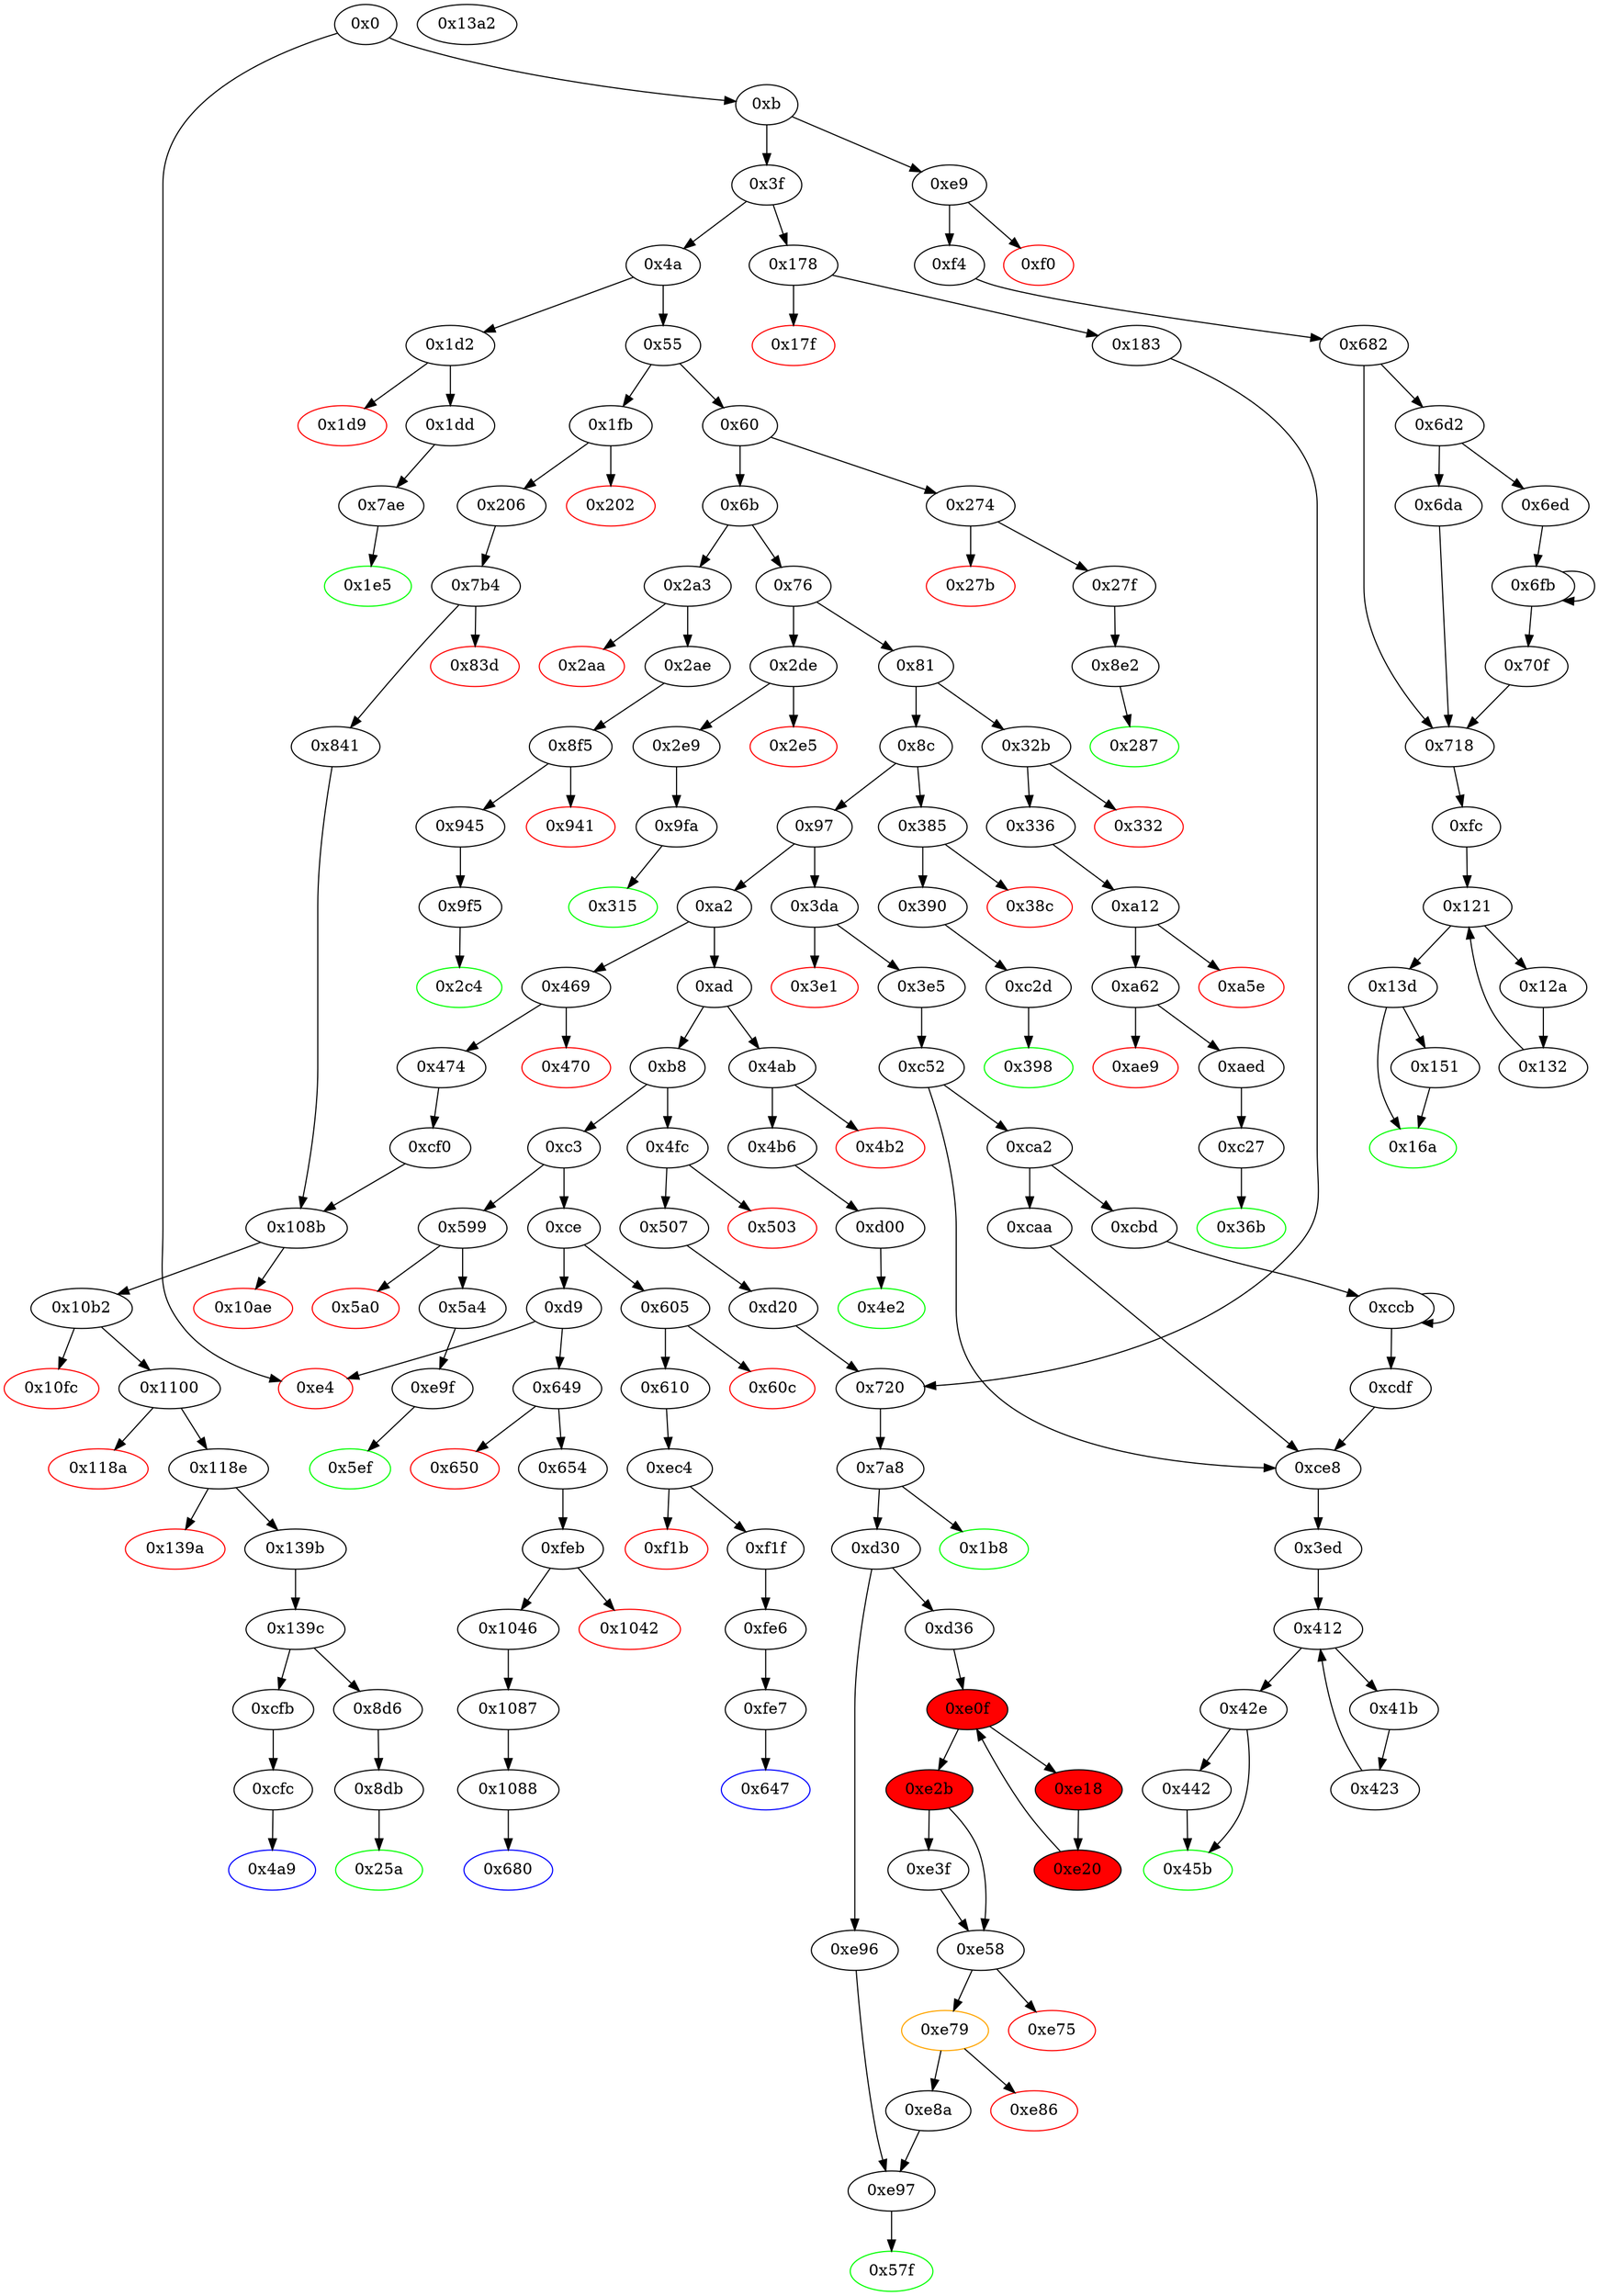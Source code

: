 digraph "" {
"0x2aa" [color=red, fillcolor=white, id="0x2aa", style=filled, tooltip="Block 0x2aa\n[0x2aa:0x2ad]\n---\nPredecessors: [0x2a3]\nSuccessors: []\n---\n0x2aa PUSH1 0x0\n0x2ac DUP1\n0x2ad REVERT\n---\n0x2aa: V197 = 0x0\n0x2ad: REVERT 0x0 0x0\n---\nEntry stack: [V10]\nStack pops: 0\nStack additions: []\nExit stack: [V10]\n\nDef sites:\nV10: {0xb.0x33}\n"];
"0x3e5" [fillcolor=white, id="0x3e5", style=filled, tooltip="Block 0x3e5\n[0x3e5:0x3ec]\n---\nPredecessors: [0x3da]\nSuccessors: [0xc52]\n---\n0x3e5 JUMPDEST\n0x3e6 PUSH2 0x3ed\n0x3e9 PUSH2 0xc52\n0x3ec JUMP\n---\n0x3e5: JUMPDEST \n0x3e6: V281 = 0x3ed\n0x3e9: V282 = 0xc52\n0x3ec: JUMP 0xc52\n---\nEntry stack: [V10]\nStack pops: 0\nStack additions: [0x3ed]\nExit stack: [V10, 0x3ed]\n\nDef sites:\nV10: {0xb.0x33}\n"];
"0xfe6" [fillcolor=white, id="0xfe6", style=filled, tooltip="Block 0xfe6\n[0xfe6:0xfe6]\n---\nPredecessors: [0xf1f]\nSuccessors: [0xfe7]\n---\n0xfe6 JUMPDEST\n---\n0xfe6: JUMPDEST \n---\nEntry stack: [V10, 0x647, V441, V446]\nStack pops: 0\nStack additions: []\nExit stack: [V10, 0x647, V441, V446]\n\nDef sites:\nV10: {0xb.0x33}\n0x647: {0x610.0x611}\nV441: {0x610.0x62e}\nV446: {0x610.0x639}\n"];
"0x1fb" [fillcolor=white, id="0x1fb", style=filled, tooltip="Block 0x1fb\n[0x1fb:0x201]\n---\nPredecessors: [0x55]\nSuccessors: [0x202, 0x206]\n---\n0x1fb JUMPDEST\n0x1fc CALLVALUE\n0x1fd ISZERO\n0x1fe PUSH2 0x206\n0x201 JUMPI\n---\n0x1fb: JUMPDEST \n0x1fc: V146 = CALLVALUE\n0x1fd: V147 = ISZERO V146\n0x1fe: V148 = 0x206\n0x201: JUMPI 0x206 V147\n---\nEntry stack: [V10]\nStack pops: 0\nStack additions: []\nExit stack: [V10]\n\nDef sites:\nV10: {0xb.0x33}\n"];
"0x6da" [fillcolor=white, id="0x6da", style=filled, tooltip="Block 0x6da\n[0x6da:0x6ec]\n---\nPredecessors: [0x6d2]\nSuccessors: [0x718]\n---\n0x6da PUSH2 0x100\n0x6dd DUP1\n0x6de DUP4\n0x6df SLOAD\n0x6e0 DIV\n0x6e1 MUL\n0x6e2 DUP4\n0x6e3 MSTORE\n0x6e4 SWAP2\n0x6e5 PUSH1 0x20\n0x6e7 ADD\n0x6e8 SWAP2\n0x6e9 PUSH2 0x718\n0x6ec JUMP\n---\n0x6da: V503 = 0x100\n0x6df: V504 = S[0x1]\n0x6e0: V505 = DIV V504 0x100\n0x6e1: V506 = MUL V505 0x100\n0x6e3: M[V486] = V506\n0x6e5: V507 = 0x20\n0x6e7: V508 = ADD 0x20 V486\n0x6e9: V509 = 0x718\n0x6ec: JUMP 0x718\n---\nEntry stack: [V10, 0xfc, V482, 0x1, V473, V486, 0x1, V497]\nStack pops: 3\nStack additions: [V508, S1, S0]\nExit stack: [V10, 0xfc, V482, 0x1, V473, V508, 0x1, V497]\n\nDef sites:\nV10: {0xb.0x33}\n0xfc: {0xf4.0xf5}\nV482: {0x682.0x6a7}\n0x1: {0x682.0x683}\nV473: {0x682.0x697}\nV486: {0x682.0x6b7}\n0x1: {0x682.0x683}\nV497: {0x682.0x6cb}\n"];
"0x605" [fillcolor=white, id="0x605", style=filled, tooltip="Block 0x605\n[0x605:0x60b]\n---\nPredecessors: [0xce]\nSuccessors: [0x60c, 0x610]\n---\n0x605 JUMPDEST\n0x606 CALLVALUE\n0x607 ISZERO\n0x608 PUSH2 0x610\n0x60b JUMPI\n---\n0x605: JUMPDEST \n0x606: V433 = CALLVALUE\n0x607: V434 = ISZERO V433\n0x608: V435 = 0x610\n0x60b: JUMPI 0x610 V434\n---\nEntry stack: [V10]\nStack pops: 0\nStack additions: []\nExit stack: [V10]\n\nDef sites:\nV10: {0xb.0x33}\n"];
"0x8c" [fillcolor=white, id="0x8c", style=filled, tooltip="Block 0x8c\n[0x8c:0x96]\n---\nPredecessors: [0x81]\nSuccessors: [0x97, 0x385]\n---\n0x8c DUP1\n0x8d PUSH4 0x8da5cb5b\n0x92 EQ\n0x93 PUSH2 0x385\n0x96 JUMPI\n---\n0x8d: V35 = 0x8da5cb5b\n0x92: V36 = EQ 0x8da5cb5b V10\n0x93: V37 = 0x385\n0x96: JUMPI 0x385 V36\n---\nEntry stack: [V10]\nStack pops: 1\nStack additions: [S0]\nExit stack: [V10]\n\nDef sites:\nV10: {0xb.0x33}\n"];
"0x720" [fillcolor=white, id="0x720", style=filled, tooltip="Block 0x720\n[0x720:0x7a7]\n---\nPredecessors: [0x183, 0xd20]\nSuccessors: [0x7a8]\n---\n0x720 JUMPDEST\n0x721 PUSH1 0x0\n0x723 DUP2\n0x724 PUSH1 0x6\n0x726 PUSH1 0x0\n0x728 CALLER\n0x729 PUSH20 0xffffffffffffffffffffffffffffffffffffffff\n0x73e AND\n0x73f PUSH20 0xffffffffffffffffffffffffffffffffffffffff\n0x754 AND\n0x755 DUP2\n0x756 MSTORE\n0x757 PUSH1 0x20\n0x759 ADD\n0x75a SWAP1\n0x75b DUP2\n0x75c MSTORE\n0x75d PUSH1 0x20\n0x75f ADD\n0x760 PUSH1 0x0\n0x762 SHA3\n0x763 PUSH1 0x0\n0x765 DUP6\n0x766 PUSH20 0xffffffffffffffffffffffffffffffffffffffff\n0x77b AND\n0x77c PUSH20 0xffffffffffffffffffffffffffffffffffffffff\n0x791 AND\n0x792 DUP2\n0x793 MSTORE\n0x794 PUSH1 0x20\n0x796 ADD\n0x797 SWAP1\n0x798 DUP2\n0x799 MSTORE\n0x79a PUSH1 0x20\n0x79c ADD\n0x79d PUSH1 0x0\n0x79f SHA3\n0x7a0 DUP2\n0x7a1 SWAP1\n0x7a2 SSTORE\n0x7a3 POP\n0x7a4 PUSH1 0x1\n0x7a6 SWAP1\n0x7a7 POP\n---\n0x720: JUMPDEST \n0x721: V526 = 0x0\n0x724: V527 = 0x6\n0x726: V528 = 0x0\n0x728: V529 = CALLER\n0x729: V530 = 0xffffffffffffffffffffffffffffffffffffffff\n0x73e: V531 = AND 0xffffffffffffffffffffffffffffffffffffffff V529\n0x73f: V532 = 0xffffffffffffffffffffffffffffffffffffffff\n0x754: V533 = AND 0xffffffffffffffffffffffffffffffffffffffff V531\n0x756: M[0x0] = V533\n0x757: V534 = 0x20\n0x759: V535 = ADD 0x20 0x0\n0x75c: M[0x20] = 0x6\n0x75d: V536 = 0x20\n0x75f: V537 = ADD 0x20 0x20\n0x760: V538 = 0x0\n0x762: V539 = SHA3 0x0 0x40\n0x763: V540 = 0x0\n0x766: V541 = 0xffffffffffffffffffffffffffffffffffffffff\n0x77b: V542 = AND 0xffffffffffffffffffffffffffffffffffffffff S1\n0x77c: V543 = 0xffffffffffffffffffffffffffffffffffffffff\n0x791: V544 = AND 0xffffffffffffffffffffffffffffffffffffffff V542\n0x793: M[0x0] = V544\n0x794: V545 = 0x20\n0x796: V546 = ADD 0x20 0x0\n0x799: M[0x20] = V539\n0x79a: V547 = 0x20\n0x79c: V548 = ADD 0x20 0x20\n0x79d: V549 = 0x0\n0x79f: V550 = SHA3 0x0 0x40\n0x7a2: S[V550] = S0\n0x7a4: V551 = 0x1\n---\nEntry stack: [V10, 0x57f, V370, V373, V391, 0x0, S3, {0x1b8, 0xd30}, S1, S0]\nStack pops: 2\nStack additions: [S1, S0, 0x1]\nExit stack: [V10, 0x57f, V370, V373, V391, 0x0, S3, {0x1b8, 0xd30}, S1, S0, 0x1]\n\nDef sites:\nV10: {0xb.0x33}\n0x57f: {0x507.0x508}\nV370: {0x507.0x525}\nV373: {0x507.0x52e}\nV391: {0x507.0x556}\n0x0: {0xd20.0xd21}\nS3: {0xb.0x33, 0x507.0x525}\n{0x1b8, 0xd30}: {0xd20.0xd27, 0x183.0x184}\nS1: {0x183.0x1a1, 0x507.0x525}\nS0: {0x183.0x1aa, 0x507.0x52e}\n"];
"0x336" [fillcolor=white, id="0x336", style=filled, tooltip="Block 0x336\n[0x336:0x36a]\n---\nPredecessors: [0x32b]\nSuccessors: [0xa12]\n---\n0x336 JUMPDEST\n0x337 PUSH2 0x36b\n0x33a PUSH1 0x4\n0x33c DUP1\n0x33d DUP1\n0x33e CALLDATALOAD\n0x33f PUSH20 0xffffffffffffffffffffffffffffffffffffffff\n0x354 AND\n0x355 SWAP1\n0x356 PUSH1 0x20\n0x358 ADD\n0x359 SWAP1\n0x35a SWAP2\n0x35b SWAP1\n0x35c DUP1\n0x35d CALLDATALOAD\n0x35e SWAP1\n0x35f PUSH1 0x20\n0x361 ADD\n0x362 SWAP1\n0x363 SWAP2\n0x364 SWAP1\n0x365 POP\n0x366 POP\n0x367 PUSH2 0xa12\n0x36a JUMP\n---\n0x336: JUMPDEST \n0x337: V238 = 0x36b\n0x33a: V239 = 0x4\n0x33e: V240 = CALLDATALOAD 0x4\n0x33f: V241 = 0xffffffffffffffffffffffffffffffffffffffff\n0x354: V242 = AND 0xffffffffffffffffffffffffffffffffffffffff V240\n0x356: V243 = 0x20\n0x358: V244 = ADD 0x20 0x4\n0x35d: V245 = CALLDATALOAD 0x24\n0x35f: V246 = 0x20\n0x361: V247 = ADD 0x20 0x24\n0x367: V248 = 0xa12\n0x36a: JUMP 0xa12\n---\nEntry stack: [V10]\nStack pops: 0\nStack additions: [0x36b, V242, V245]\nExit stack: [V10, 0x36b, V242, V245]\n\nDef sites:\nV10: {0xb.0x33}\n"];
"0x60c" [color=red, fillcolor=white, id="0x60c", style=filled, tooltip="Block 0x60c\n[0x60c:0x60f]\n---\nPredecessors: [0x605]\nSuccessors: []\n---\n0x60c PUSH1 0x0\n0x60e DUP1\n0x60f REVERT\n---\n0x60c: V436 = 0x0\n0x60f: REVERT 0x0 0x0\n---\nEntry stack: [V10]\nStack pops: 0\nStack additions: []\nExit stack: [V10]\n\nDef sites:\nV10: {0xb.0x33}\n"];
"0x36b" [color=green, fillcolor=white, id="0x36b", style=filled, tooltip="Block 0x36b\n[0x36b:0x384]\n---\nPredecessors: [0xc27]\nSuccessors: []\n---\n0x36b JUMPDEST\n0x36c PUSH1 0x40\n0x36e MLOAD\n0x36f DUP1\n0x370 DUP3\n0x371 ISZERO\n0x372 ISZERO\n0x373 ISZERO\n0x374 ISZERO\n0x375 DUP2\n0x376 MSTORE\n0x377 PUSH1 0x20\n0x379 ADD\n0x37a SWAP2\n0x37b POP\n0x37c POP\n0x37d PUSH1 0x40\n0x37f MLOAD\n0x380 DUP1\n0x381 SWAP2\n0x382 SUB\n0x383 SWAP1\n0x384 RETURN\n---\n0x36b: JUMPDEST \n0x36c: V249 = 0x40\n0x36e: V250 = M[0x40]\n0x371: V251 = ISZERO 0x1\n0x372: V252 = ISZERO 0x0\n0x373: V253 = ISZERO 0x1\n0x374: V254 = ISZERO 0x0\n0x376: M[V250] = 0x1\n0x377: V255 = 0x20\n0x379: V256 = ADD 0x20 V250\n0x37d: V257 = 0x40\n0x37f: V258 = M[0x40]\n0x382: V259 = SUB V256 V258\n0x384: RETURN V258 V259\n---\nEntry stack: [V10, 0x1]\nStack pops: 1\nStack additions: []\nExit stack: [V10]\n\nDef sites:\nV10: {0xb.0x33}\n0x1: {0xaed.0xc23}\n"];
"0x7a8" [fillcolor=white, id="0x7a8", style=filled, tooltip="Block 0x7a8\n[0x7a8:0x7ad]\n---\nPredecessors: [0x720]\nSuccessors: [0x1b8, 0xd30]\n---\n0x7a8 JUMPDEST\n0x7a9 SWAP3\n0x7aa SWAP2\n0x7ab POP\n0x7ac POP\n0x7ad JUMP\n---\n0x7a8: JUMPDEST \n0x7ad: JUMP {0x1b8, 0xd30}\n---\nEntry stack: [V10, 0x57f, V370, V373, V391, 0x0, S4, {0x1b8, 0xd30}, S2, S1, 0x1]\nStack pops: 4\nStack additions: [S0]\nExit stack: [V10, 0x57f, V370, V373, V391, 0x0, S4, 0x1]\n\nDef sites:\nV10: {0xb.0x33}\n0x57f: {0x507.0x508}\nV370: {0x507.0x525}\nV373: {0x507.0x52e}\nV391: {0x507.0x556}\n0x0: {0xd20.0xd21}\nS4: {0xb.0x33, 0x507.0x525}\n{0x1b8, 0xd30}: {0xd20.0xd27, 0x183.0x184}\nS2: {0x183.0x1a1, 0x507.0x525}\nS1: {0x183.0x1aa, 0x507.0x52e}\n0x1: {0x720.0x7a4}\n"];
"0xe75" [color=red, fillcolor=white, id="0xe75", style=filled, tooltip="Block 0xe75\n[0xe75:0xe78]\n---\nPredecessors: [0xe58]\nSuccessors: []\n---\n0xe75 PUSH1 0x0\n0xe77 DUP1\n0xe78 REVERT\n---\n0xe75: V957 = 0x0\n0xe78: REVERT 0x0 0x0\n---\nEntry stack: [V10, 0x57f, V370, V373, V391, 0x0, S9, V886, 0x8f4ffcb1, S6, 0x0, V950, V951, V950, 0x0, V886]\nStack pops: 0\nStack additions: []\nExit stack: [V10, 0x57f, V370, V373, V391, 0x0, S9, V886, 0x8f4ffcb1, S6, 0x0, V950, V951, V950, 0x0, V886]\n\nDef sites:\nV10: {0xb.0x33}\n0x57f: {0x507.0x508}\nV370: {0x507.0x525}\nV373: {0x507.0x52e}\nV391: {0x507.0x556}\n0x0: {0xd20.0xd21}\nS9: {0xb.0x33, 0x507.0x525}\nV886: {0xd36.0xd4c}\n0x8f4ffcb1: {0xd36.0xd4d}\nS6: {0xe2b.0xe34, 0xe3f.0xe55}\n0x0: {0xe58.0xe61}\nV950: {0xe58.0xe65}\nV951: {0xe58.0xe68}\nV950: {0xe58.0xe65}\n0x0: {0xe58.0xe6a}\nV886: {0xd36.0xd4c}\n"];
"0x4ab" [fillcolor=white, id="0x4ab", style=filled, tooltip="Block 0x4ab\n[0x4ab:0x4b1]\n---\nPredecessors: [0xad]\nSuccessors: [0x4b2, 0x4b6]\n---\n0x4ab JUMPDEST\n0x4ac CALLVALUE\n0x4ad ISZERO\n0x4ae PUSH2 0x4b6\n0x4b1 JUMPI\n---\n0x4ab: JUMPDEST \n0x4ac: V339 = CALLVALUE\n0x4ad: V340 = ISZERO V339\n0x4ae: V341 = 0x4b6\n0x4b1: JUMPI 0x4b6 V340\n---\nEntry stack: [V10]\nStack pops: 0\nStack additions: []\nExit stack: [V10]\n\nDef sites:\nV10: {0xb.0x33}\n"];
"0x132" [fillcolor=white, id="0x132", style=filled, tooltip="Block 0x132\n[0x132:0x13c]\n---\nPredecessors: [0x12a]\nSuccessors: [0x121]\n---\n0x132 JUMPDEST\n0x133 PUSH1 0x20\n0x135 DUP2\n0x136 ADD\n0x137 SWAP1\n0x138 POP\n0x139 PUSH2 0x121\n0x13c JUMP\n---\n0x132: JUMPDEST \n0x133: V84 = 0x20\n0x136: V85 = ADD S0 0x20\n0x139: V86 = 0x121\n0x13c: JUMP 0x121\n---\nEntry stack: [V10, 0xfc, V482, V67, V67, V73, V76, V74, V74, V73, V76, S0]\nStack pops: 1\nStack additions: [V85]\nExit stack: [V10, 0xfc, V482, V67, V67, V73, V76, V74, V74, V73, V76, V85]\n\nDef sites:\nV10: {0xb.0x33}\n0xfc: {0xf4.0xf5}\nV482: {0x682.0x6a7}\nV67: {0xfc.0xff}\nV67: {0xfc.0xff}\nV73: {0xfc.0x112}\nV76: {0xfc.0x11a}\nV74: {0xfc.0x116}\nV74: {0xfc.0x116}\nV73: {0xfc.0x112}\nV76: {0xfc.0x11a}\nS0: {0x132.0x136, 0xfc.0x11f}\n"];
"0xcbd" [fillcolor=white, id="0xcbd", style=filled, tooltip="Block 0xcbd\n[0xcbd:0xcca]\n---\nPredecessors: [0xca2]\nSuccessors: [0xccb]\n---\n0xcbd JUMPDEST\n0xcbe DUP3\n0xcbf ADD\n0xcc0 SWAP2\n0xcc1 SWAP1\n0xcc2 PUSH1 0x0\n0xcc4 MSTORE\n0xcc5 PUSH1 0x20\n0xcc7 PUSH1 0x0\n0xcc9 SHA3\n0xcca SWAP1\n---\n0xcbd: JUMPDEST \n0xcbf: V848 = ADD V824 V835\n0xcc2: V849 = 0x0\n0xcc4: M[0x0] = 0x2\n0xcc5: V850 = 0x20\n0xcc7: V851 = 0x0\n0xcc9: V852 = SHA3 0x0 0x20\n---\nEntry stack: [V10, 0x3ed, V820, 0x2, V811, V824, 0x2, V835]\nStack pops: 3\nStack additions: [V848, V852, S2]\nExit stack: [V10, 0x3ed, V820, 0x2, V811, V848, V852, V824]\n\nDef sites:\nV10: {0xb.0x33}\n0x3ed: {0x3e5.0x3e6}\nV820: {0xc52.0xc77}\n0x2: {0xc52.0xc53}\nV811: {0xc52.0xc67}\nV824: {0xc52.0xc87}\n0x2: {0xc52.0xc53}\nV835: {0xc52.0xc9b}\n"];
"0x6fb" [fillcolor=white, id="0x6fb", style=filled, tooltip="Block 0x6fb\n[0x6fb:0x70e]\n---\nPredecessors: [0x6ed, 0x6fb]\nSuccessors: [0x6fb, 0x70f]\n---\n0x6fb JUMPDEST\n0x6fc DUP2\n0x6fd SLOAD\n0x6fe DUP2\n0x6ff MSTORE\n0x700 SWAP1\n0x701 PUSH1 0x1\n0x703 ADD\n0x704 SWAP1\n0x705 PUSH1 0x20\n0x707 ADD\n0x708 DUP1\n0x709 DUP4\n0x70a GT\n0x70b PUSH2 0x6fb\n0x70e JUMPI\n---\n0x6fb: JUMPDEST \n0x6fd: V515 = S[S1]\n0x6ff: M[S0] = V515\n0x701: V516 = 0x1\n0x703: V517 = ADD 0x1 S1\n0x705: V518 = 0x20\n0x707: V519 = ADD 0x20 S0\n0x70a: V520 = GT V510 V519\n0x70b: V521 = 0x6fb\n0x70e: JUMPI 0x6fb V520\n---\nEntry stack: [V10, 0xfc, V482, 0x1, V473, V510, S1, S0]\nStack pops: 3\nStack additions: [S2, V517, V519]\nExit stack: [V10, 0xfc, V482, 0x1, V473, V510, V517, V519]\n\nDef sites:\nV10: {0xb.0x33}\n0xfc: {0xf4.0xf5}\nV482: {0x682.0x6a7}\n0x1: {0x682.0x683}\nV473: {0x682.0x697}\nV510: {0x6ed.0x6ef}\nS1: {0x6fb.0x703, 0x6ed.0x6f9}\nS0: {0x6fb.0x707, 0x682.0x6b7}\n"];
"0x8db" [fillcolor=white, id="0x8db", style=filled, tooltip="Block 0x8db\n[0x8db:0x8e1]\n---\nPredecessors: [0x8d6]\nSuccessors: [0x25a]\n---\n0x8db JUMPDEST\n0x8dc SWAP4\n0x8dd SWAP3\n0x8de POP\n0x8df POP\n0x8e0 POP\n0x8e1 JUMP\n---\n0x8db: JUMPDEST \n0x8e1: JUMP 0x25a\n---\nEntry stack: [V10, 0x25a, S3, S2, S1, 0x1]\nStack pops: 5\nStack additions: [S0]\nExit stack: [V10, 0x1]\n\nDef sites:\nV10: {0xb.0x33}\n0x25a: {0x206.0x207}\nS3: {0xb.0x33, 0x206.0x224}\nS2: {0x474.0x475, 0x206.0x243}\nS1: {0x474.0x492, 0x206.0x24c}\n0x1: {0x8d6.0x8d7}\n"];
"0x442" [fillcolor=white, id="0x442", style=filled, tooltip="Block 0x442\n[0x442:0x45a]\n---\nPredecessors: [0x42e]\nSuccessors: [0x45b]\n---\n0x442 DUP1\n0x443 DUP3\n0x444 SUB\n0x445 DUP1\n0x446 MLOAD\n0x447 PUSH1 0x1\n0x449 DUP4\n0x44a PUSH1 0x20\n0x44c SUB\n0x44d PUSH2 0x100\n0x450 EXP\n0x451 SUB\n0x452 NOT\n0x453 AND\n0x454 DUP2\n0x455 MSTORE\n0x456 PUSH1 0x20\n0x458 ADD\n0x459 SWAP2\n0x45a POP\n---\n0x444: V309 = SUB V304 V306\n0x446: V310 = M[V309]\n0x447: V311 = 0x1\n0x44a: V312 = 0x20\n0x44c: V313 = SUB 0x20 V306\n0x44d: V314 = 0x100\n0x450: V315 = EXP 0x100 V313\n0x451: V316 = SUB V315 0x1\n0x452: V317 = NOT V316\n0x453: V318 = AND V317 V310\n0x455: M[V309] = V318\n0x456: V319 = 0x20\n0x458: V320 = ADD 0x20 V309\n---\nEntry stack: [V10, 0x3ed, V820, V284, V284, V304, V306]\nStack pops: 2\nStack additions: [V320, S0]\nExit stack: [V10, 0x3ed, V820, V284, V284, V320, V306]\n\nDef sites:\nV10: {0xb.0x33}\n0x3ed: {0x3e5.0x3e6}\nV820: {0xc52.0xc77}\nV284: {0x3ed.0x3f0}\nV284: {0x3ed.0x3f0}\nV304: {0x42e.0x437}\nV306: {0x42e.0x43b}\n"];
"0x27b" [color=red, fillcolor=white, id="0x27b", style=filled, tooltip="Block 0x27b\n[0x27b:0x27e]\n---\nPredecessors: [0x274]\nSuccessors: []\n---\n0x27b PUSH1 0x0\n0x27d DUP1\n0x27e REVERT\n---\n0x27b: V180 = 0x0\n0x27e: REVERT 0x0 0x0\n---\nEntry stack: [V10]\nStack pops: 0\nStack additions: []\nExit stack: [V10]\n\nDef sites:\nV10: {0xb.0x33}\n"];
"0x654" [fillcolor=white, id="0x654", style=filled, tooltip="Block 0x654\n[0x654:0x67f]\n---\nPredecessors: [0x649]\nSuccessors: [0xfeb]\n---\n0x654 JUMPDEST\n0x655 PUSH2 0x680\n0x658 PUSH1 0x4\n0x65a DUP1\n0x65b DUP1\n0x65c CALLDATALOAD\n0x65d PUSH20 0xffffffffffffffffffffffffffffffffffffffff\n0x672 AND\n0x673 SWAP1\n0x674 PUSH1 0x20\n0x676 ADD\n0x677 SWAP1\n0x678 SWAP2\n0x679 SWAP1\n0x67a POP\n0x67b POP\n0x67c PUSH2 0xfeb\n0x67f JUMP\n---\n0x654: JUMPDEST \n0x655: V454 = 0x680\n0x658: V455 = 0x4\n0x65c: V456 = CALLDATALOAD 0x4\n0x65d: V457 = 0xffffffffffffffffffffffffffffffffffffffff\n0x672: V458 = AND 0xffffffffffffffffffffffffffffffffffffffff V456\n0x674: V459 = 0x20\n0x676: V460 = ADD 0x20 0x4\n0x67c: V461 = 0xfeb\n0x67f: JUMP 0xfeb\n---\nEntry stack: [V10]\nStack pops: 0\nStack additions: [0x680, V458]\nExit stack: [V10, 0x680, V458]\n\nDef sites:\nV10: {0xb.0x33}\n"];
"0x5ef" [color=green, fillcolor=white, id="0x5ef", style=filled, tooltip="Block 0x5ef\n[0x5ef:0x604]\n---\nPredecessors: [0xe9f]\nSuccessors: []\n---\n0x5ef JUMPDEST\n0x5f0 PUSH1 0x40\n0x5f2 MLOAD\n0x5f3 DUP1\n0x5f4 DUP3\n0x5f5 DUP2\n0x5f6 MSTORE\n0x5f7 PUSH1 0x20\n0x5f9 ADD\n0x5fa SWAP2\n0x5fb POP\n0x5fc POP\n0x5fd PUSH1 0x40\n0x5ff MLOAD\n0x600 DUP1\n0x601 SWAP2\n0x602 SUB\n0x603 SWAP1\n0x604 RETURN\n---\n0x5ef: JUMPDEST \n0x5f0: V426 = 0x40\n0x5f2: V427 = M[0x40]\n0x5f6: M[V427] = V980\n0x5f7: V428 = 0x20\n0x5f9: V429 = ADD 0x20 V427\n0x5fd: V430 = 0x40\n0x5ff: V431 = M[0x40]\n0x602: V432 = SUB V429 V431\n0x604: RETURN V431 V432\n---\nEntry stack: [V10, 0x5ef, V980]\nStack pops: 1\nStack additions: []\nExit stack: [V10, 0x5ef]\n\nDef sites:\nV10: {0xb.0x33}\n0x5ef: {0x5a4.0x5a5}\nV980: {0xe9f.0xec1}\n"];
"0x274" [fillcolor=white, id="0x274", style=filled, tooltip="Block 0x274\n[0x274:0x27a]\n---\nPredecessors: [0x60]\nSuccessors: [0x27b, 0x27f]\n---\n0x274 JUMPDEST\n0x275 CALLVALUE\n0x276 ISZERO\n0x277 PUSH2 0x27f\n0x27a JUMPI\n---\n0x274: JUMPDEST \n0x275: V177 = CALLVALUE\n0x276: V178 = ISZERO V177\n0x277: V179 = 0x27f\n0x27a: JUMPI 0x27f V178\n---\nEntry stack: [V10]\nStack pops: 0\nStack additions: []\nExit stack: [V10]\n\nDef sites:\nV10: {0xb.0x33}\n"];
"0x2a3" [fillcolor=white, id="0x2a3", style=filled, tooltip="Block 0x2a3\n[0x2a3:0x2a9]\n---\nPredecessors: [0x6b]\nSuccessors: [0x2aa, 0x2ae]\n---\n0x2a3 JUMPDEST\n0x2a4 CALLVALUE\n0x2a5 ISZERO\n0x2a6 PUSH2 0x2ae\n0x2a9 JUMPI\n---\n0x2a3: JUMPDEST \n0x2a4: V194 = CALLVALUE\n0x2a5: V195 = ISZERO V194\n0x2a6: V196 = 0x2ae\n0x2a9: JUMPI 0x2ae V195\n---\nEntry stack: [V10]\nStack pops: 0\nStack additions: []\nExit stack: [V10]\n\nDef sites:\nV10: {0xb.0x33}\n"];
"0x108b" [fillcolor=white, id="0x108b", style=filled, tooltip="Block 0x108b\n[0x108b:0x10ad]\n---\nPredecessors: [0x841, 0xcf0]\nSuccessors: [0x10ae, 0x10b2]\n---\n0x108b JUMPDEST\n0x108c PUSH1 0x0\n0x108e DUP1\n0x108f DUP4\n0x1090 PUSH20 0xffffffffffffffffffffffffffffffffffffffff\n0x10a5 AND\n0x10a6 EQ\n0x10a7 ISZERO\n0x10a8 ISZERO\n0x10a9 ISZERO\n0x10aa PUSH2 0x10b2\n0x10ad JUMPI\n---\n0x108b: JUMPDEST \n0x108c: V1069 = 0x0\n0x1090: V1070 = 0xffffffffffffffffffffffffffffffffffffffff\n0x10a5: V1071 = AND 0xffffffffffffffffffffffffffffffffffffffff S1\n0x10a6: V1072 = EQ V1071 0x0\n0x10a7: V1073 = ISZERO V1072\n0x10a8: V1074 = ISZERO V1073\n0x10a9: V1075 = ISZERO V1074\n0x10aa: V1076 = 0x10b2\n0x10ad: JUMPI 0x10b2 V1075\n---\nEntry stack: [V10, 0x25a, S7, S6, S5, S4, {0x8d6, 0xcfb}, S2, S1, S0]\nStack pops: 2\nStack additions: [S1, S0, 0x0]\nExit stack: [V10, 0x25a, S7, S6, S5, S4, {0x8d6, 0xcfb}, S2, S1, S0, 0x0]\n\nDef sites:\nV10: {0xb.0x33}\n0x25a: {0x206.0x207}\nS7: {0xb.0x33, 0x206.0x224}\nS6: {0x474.0x475, 0x206.0x243}\nS5: {0x474.0x492, 0x206.0x24c}\nS4: {0x7b4.0x7b5, 0x474.0x49b}\n{0x8d6, 0xcfb}: {0x841.0x8cc, 0xcf0.0xcf1}\nS2: {0xcf0.0xcf4, 0x206.0x224}\nS1: {0x474.0x492, 0x206.0x243}\nS0: {0x474.0x49b, 0x206.0x24c}\n"];
"0x45b" [color=green, fillcolor=white, id="0x45b", style=filled, tooltip="Block 0x45b\n[0x45b:0x468]\n---\nPredecessors: [0x42e, 0x442]\nSuccessors: []\n---\n0x45b JUMPDEST\n0x45c POP\n0x45d SWAP3\n0x45e POP\n0x45f POP\n0x460 POP\n0x461 PUSH1 0x40\n0x463 MLOAD\n0x464 DUP1\n0x465 SWAP2\n0x466 SUB\n0x467 SWAP1\n0x468 RETURN\n---\n0x45b: JUMPDEST \n0x461: V321 = 0x40\n0x463: V322 = M[0x40]\n0x466: V323 = SUB S1 V322\n0x468: RETURN V322 V323\n---\nEntry stack: [V10, 0x3ed, V820, V284, V284, S1, V306]\nStack pops: 5\nStack additions: []\nExit stack: [V10, 0x3ed]\n\nDef sites:\nV10: {0xb.0x33}\n0x3ed: {0x3e5.0x3e6}\nV820: {0xc52.0xc77}\nV284: {0x3ed.0x3f0}\nV284: {0x3ed.0x3f0}\nS1: {0x442.0x458, 0x42e.0x437}\nV306: {0x42e.0x43b}\n"];
"0xe97" [fillcolor=white, id="0xe97", style=filled, tooltip="Block 0xe97\n[0xe97:0xe9e]\n---\nPredecessors: [0xe8a, 0xe96]\nSuccessors: [0x57f]\n---\n0xe97 JUMPDEST\n0xe98 POP\n0xe99 SWAP4\n0xe9a SWAP3\n0xe9b POP\n0xe9c POP\n0xe9d POP\n0xe9e JUMP\n---\n0xe97: JUMPDEST \n0xe9e: JUMP 0x57f\n---\nEntry stack: [V10, 0x57f, V370, V373, V391, {0x0, 0x1}, S0]\nStack pops: 6\nStack additions: [S1]\nExit stack: [V10, {0x0, 0x1}]\n\nDef sites:\nV10: {0xb.0x33}\n0x57f: {0x507.0x508}\nV370: {0x507.0x525}\nV373: {0x507.0x52e}\nV391: {0x507.0x556}\n{0x0, 0x1}: {0xd20.0xd21, 0xe8a.0xe8e}\nS0: {0xb.0x33, 0x507.0x525}\n"];
"0x1100" [fillcolor=white, id="0x1100", style=filled, tooltip="Block 0x1100\n[0x1100:0x1189]\n---\nPredecessors: [0x10b2]\nSuccessors: [0x118a, 0x118e]\n---\n0x1100 JUMPDEST\n0x1101 PUSH1 0x5\n0x1103 PUSH1 0x0\n0x1105 DUP5\n0x1106 PUSH20 0xffffffffffffffffffffffffffffffffffffffff\n0x111b AND\n0x111c PUSH20 0xffffffffffffffffffffffffffffffffffffffff\n0x1131 AND\n0x1132 DUP2\n0x1133 MSTORE\n0x1134 PUSH1 0x20\n0x1136 ADD\n0x1137 SWAP1\n0x1138 DUP2\n0x1139 MSTORE\n0x113a PUSH1 0x20\n0x113c ADD\n0x113d PUSH1 0x0\n0x113f SHA3\n0x1140 SLOAD\n0x1141 DUP3\n0x1142 PUSH1 0x5\n0x1144 PUSH1 0x0\n0x1146 DUP7\n0x1147 PUSH20 0xffffffffffffffffffffffffffffffffffffffff\n0x115c AND\n0x115d PUSH20 0xffffffffffffffffffffffffffffffffffffffff\n0x1172 AND\n0x1173 DUP2\n0x1174 MSTORE\n0x1175 PUSH1 0x20\n0x1177 ADD\n0x1178 SWAP1\n0x1179 DUP2\n0x117a MSTORE\n0x117b PUSH1 0x20\n0x117d ADD\n0x117e PUSH1 0x0\n0x1180 SHA3\n0x1181 SLOAD\n0x1182 ADD\n0x1183 GT\n0x1184 ISZERO\n0x1185 ISZERO\n0x1186 PUSH2 0x118e\n0x1189 JUMPI\n---\n0x1100: JUMPDEST \n0x1101: V1097 = 0x5\n0x1103: V1098 = 0x0\n0x1106: V1099 = 0xffffffffffffffffffffffffffffffffffffffff\n0x111b: V1100 = AND 0xffffffffffffffffffffffffffffffffffffffff S2\n0x111c: V1101 = 0xffffffffffffffffffffffffffffffffffffffff\n0x1131: V1102 = AND 0xffffffffffffffffffffffffffffffffffffffff V1100\n0x1133: M[0x0] = V1102\n0x1134: V1103 = 0x20\n0x1136: V1104 = ADD 0x20 0x0\n0x1139: M[0x20] = 0x5\n0x113a: V1105 = 0x20\n0x113c: V1106 = ADD 0x20 0x20\n0x113d: V1107 = 0x0\n0x113f: V1108 = SHA3 0x0 0x40\n0x1140: V1109 = S[V1108]\n0x1142: V1110 = 0x5\n0x1144: V1111 = 0x0\n0x1147: V1112 = 0xffffffffffffffffffffffffffffffffffffffff\n0x115c: V1113 = AND 0xffffffffffffffffffffffffffffffffffffffff S2\n0x115d: V1114 = 0xffffffffffffffffffffffffffffffffffffffff\n0x1172: V1115 = AND 0xffffffffffffffffffffffffffffffffffffffff V1113\n0x1174: M[0x0] = V1115\n0x1175: V1116 = 0x20\n0x1177: V1117 = ADD 0x20 0x0\n0x117a: M[0x20] = 0x5\n0x117b: V1118 = 0x20\n0x117d: V1119 = ADD 0x20 0x20\n0x117e: V1120 = 0x0\n0x1180: V1121 = SHA3 0x0 0x40\n0x1181: V1122 = S[V1121]\n0x1182: V1123 = ADD V1122 S1\n0x1183: V1124 = GT V1123 V1109\n0x1184: V1125 = ISZERO V1124\n0x1185: V1126 = ISZERO V1125\n0x1186: V1127 = 0x118e\n0x1189: JUMPI 0x118e V1126\n---\nEntry stack: [V10, 0x25a, S8, S7, S6, S5, {0x8d6, 0xcfb}, S3, S2, S1, 0x0]\nStack pops: 3\nStack additions: [S2, S1, S0]\nExit stack: [V10, 0x25a, S8, S7, S6, S5, {0x8d6, 0xcfb}, S3, S2, S1, 0x0]\n\nDef sites:\nV10: {0xb.0x33}\n0x25a: {0x206.0x207}\nS8: {0xb.0x33, 0x206.0x224}\nS7: {0x474.0x475, 0x206.0x243}\nS6: {0x474.0x492, 0x206.0x24c}\nS5: {0x7b4.0x7b5, 0x474.0x49b}\n{0x8d6, 0xcfb}: {0x841.0x8cc, 0xcf0.0xcf1}\nS3: {0xcf0.0xcf4, 0x206.0x224}\nS2: {0x474.0x492, 0x206.0x243}\nS1: {0x474.0x49b, 0x206.0x24c}\n0x0: {0x108b_0xcf0.0x108c, 0x108b_0x841.0x108c}\n"];
"0xce" [fillcolor=white, id="0xce", style=filled, tooltip="Block 0xce\n[0xce:0xd8]\n---\nPredecessors: [0xc3]\nSuccessors: [0xd9, 0x605]\n---\n0xce DUP1\n0xcf PUSH4 0xe724529c\n0xd4 EQ\n0xd5 PUSH2 0x605\n0xd8 JUMPI\n---\n0xcf: V53 = 0xe724529c\n0xd4: V54 = EQ 0xe724529c V10\n0xd5: V55 = 0x605\n0xd8: JUMPI 0x605 V54\n---\nEntry stack: [V10]\nStack pops: 1\nStack additions: [S0]\nExit stack: [V10]\n\nDef sites:\nV10: {0xb.0x33}\n"];
"0xe9" [fillcolor=white, id="0xe9", style=filled, tooltip="Block 0xe9\n[0xe9:0xef]\n---\nPredecessors: [0xb]\nSuccessors: [0xf0, 0xf4]\n---\n0xe9 JUMPDEST\n0xea CALLVALUE\n0xeb ISZERO\n0xec PUSH2 0xf4\n0xef JUMPI\n---\n0xe9: JUMPDEST \n0xea: V60 = CALLVALUE\n0xeb: V61 = ISZERO V60\n0xec: V62 = 0xf4\n0xef: JUMPI 0xf4 V61\n---\nEntry stack: [V10]\nStack pops: 0\nStack additions: []\nExit stack: [V10]\n\nDef sites:\nV10: {0xb.0x33}\n"];
"0x474" [fillcolor=white, id="0x474", style=filled, tooltip="Block 0x474\n[0x474:0x4a8]\n---\nPredecessors: [0x469]\nSuccessors: [0xcf0]\n---\n0x474 JUMPDEST\n0x475 PUSH2 0x4a9\n0x478 PUSH1 0x4\n0x47a DUP1\n0x47b DUP1\n0x47c CALLDATALOAD\n0x47d PUSH20 0xffffffffffffffffffffffffffffffffffffffff\n0x492 AND\n0x493 SWAP1\n0x494 PUSH1 0x20\n0x496 ADD\n0x497 SWAP1\n0x498 SWAP2\n0x499 SWAP1\n0x49a DUP1\n0x49b CALLDATALOAD\n0x49c SWAP1\n0x49d PUSH1 0x20\n0x49f ADD\n0x4a0 SWAP1\n0x4a1 SWAP2\n0x4a2 SWAP1\n0x4a3 POP\n0x4a4 POP\n0x4a5 PUSH2 0xcf0\n0x4a8 JUMP\n---\n0x474: JUMPDEST \n0x475: V328 = 0x4a9\n0x478: V329 = 0x4\n0x47c: V330 = CALLDATALOAD 0x4\n0x47d: V331 = 0xffffffffffffffffffffffffffffffffffffffff\n0x492: V332 = AND 0xffffffffffffffffffffffffffffffffffffffff V330\n0x494: V333 = 0x20\n0x496: V334 = ADD 0x20 0x4\n0x49b: V335 = CALLDATALOAD 0x24\n0x49d: V336 = 0x20\n0x49f: V337 = ADD 0x20 0x24\n0x4a5: V338 = 0xcf0\n0x4a8: JUMP 0xcf0\n---\nEntry stack: [V10]\nStack pops: 0\nStack additions: [0x4a9, V332, V335]\nExit stack: [V10, 0x4a9, V332, V335]\n\nDef sites:\nV10: {0xb.0x33}\n"];
"0x118a" [color=red, fillcolor=white, id="0x118a", style=filled, tooltip="Block 0x118a\n[0x118a:0x118d]\n---\nPredecessors: [0x1100]\nSuccessors: []\n---\n0x118a PUSH1 0x0\n0x118c DUP1\n0x118d REVERT\n---\n0x118a: V1128 = 0x0\n0x118d: REVERT 0x0 0x0\n---\nEntry stack: [V10, 0x25a, S8, S7, S6, S5, {0x8d6, 0xcfb}, S3, S2, S1, 0x0]\nStack pops: 0\nStack additions: []\nExit stack: [V10, 0x25a, S8, S7, S6, S5, {0x8d6, 0xcfb}, S3, S2, S1, 0x0]\n\nDef sites:\nV10: {0xb.0x33}\n0x25a: {0x206.0x207}\nS8: {0xb.0x33, 0x206.0x224}\nS7: {0x474.0x475, 0x206.0x243}\nS6: {0x474.0x492, 0x206.0x24c}\nS5: {0x7b4.0x7b5, 0x474.0x49b}\n{0x8d6, 0xcfb}: {0x841.0x8cc, 0xcf0.0xcf1}\nS3: {0xcf0.0xcf4, 0x206.0x224}\nS2: {0x474.0x492, 0x206.0x243}\nS1: {0x474.0x49b, 0x206.0x24c}\n0x0: {0x108b_0xcf0.0x108c, 0x108b_0x841.0x108c}\n"];
"0x945" [fillcolor=white, id="0x945", style=filled, tooltip="Block 0x945\n[0x945:0x9f4]\n---\nPredecessors: [0x8f5]\nSuccessors: [0x9f5]\n---\n0x945 JUMPDEST\n0x946 DUP2\n0x947 PUSH1 0x5\n0x949 PUSH1 0x0\n0x94b CALLER\n0x94c PUSH20 0xffffffffffffffffffffffffffffffffffffffff\n0x961 AND\n0x962 PUSH20 0xffffffffffffffffffffffffffffffffffffffff\n0x977 AND\n0x978 DUP2\n0x979 MSTORE\n0x97a PUSH1 0x20\n0x97c ADD\n0x97d SWAP1\n0x97e DUP2\n0x97f MSTORE\n0x980 PUSH1 0x20\n0x982 ADD\n0x983 PUSH1 0x0\n0x985 SHA3\n0x986 PUSH1 0x0\n0x988 DUP3\n0x989 DUP3\n0x98a SLOAD\n0x98b SUB\n0x98c SWAP3\n0x98d POP\n0x98e POP\n0x98f DUP2\n0x990 SWAP1\n0x991 SSTORE\n0x992 POP\n0x993 DUP2\n0x994 PUSH1 0x4\n0x996 PUSH1 0x0\n0x998 DUP3\n0x999 DUP3\n0x99a SLOAD\n0x99b SUB\n0x99c SWAP3\n0x99d POP\n0x99e POP\n0x99f DUP2\n0x9a0 SWAP1\n0x9a1 SSTORE\n0x9a2 POP\n0x9a3 CALLER\n0x9a4 PUSH20 0xffffffffffffffffffffffffffffffffffffffff\n0x9b9 AND\n0x9ba PUSH32 0xcc16f5dbb4873280815c1ee09dbd06736cffcc184412cf7a71a0fdb75d397ca5\n0x9db DUP4\n0x9dc PUSH1 0x40\n0x9de MLOAD\n0x9df DUP1\n0x9e0 DUP3\n0x9e1 DUP2\n0x9e2 MSTORE\n0x9e3 PUSH1 0x20\n0x9e5 ADD\n0x9e6 SWAP2\n0x9e7 POP\n0x9e8 POP\n0x9e9 PUSH1 0x40\n0x9eb MLOAD\n0x9ec DUP1\n0x9ed SWAP2\n0x9ee SUB\n0x9ef SWAP1\n0x9f0 LOG2\n0x9f1 PUSH1 0x1\n0x9f3 SWAP1\n0x9f4 POP\n---\n0x945: JUMPDEST \n0x947: V645 = 0x5\n0x949: V646 = 0x0\n0x94b: V647 = CALLER\n0x94c: V648 = 0xffffffffffffffffffffffffffffffffffffffff\n0x961: V649 = AND 0xffffffffffffffffffffffffffffffffffffffff V647\n0x962: V650 = 0xffffffffffffffffffffffffffffffffffffffff\n0x977: V651 = AND 0xffffffffffffffffffffffffffffffffffffffff V649\n0x979: M[0x0] = V651\n0x97a: V652 = 0x20\n0x97c: V653 = ADD 0x20 0x0\n0x97f: M[0x20] = 0x5\n0x980: V654 = 0x20\n0x982: V655 = ADD 0x20 0x20\n0x983: V656 = 0x0\n0x985: V657 = SHA3 0x0 0x40\n0x986: V658 = 0x0\n0x98a: V659 = S[V657]\n0x98b: V660 = SUB V659 V200\n0x991: S[V657] = V660\n0x994: V661 = 0x4\n0x996: V662 = 0x0\n0x99a: V663 = S[0x4]\n0x99b: V664 = SUB V663 V200\n0x9a1: S[0x4] = V664\n0x9a3: V665 = CALLER\n0x9a4: V666 = 0xffffffffffffffffffffffffffffffffffffffff\n0x9b9: V667 = AND 0xffffffffffffffffffffffffffffffffffffffff V665\n0x9ba: V668 = 0xcc16f5dbb4873280815c1ee09dbd06736cffcc184412cf7a71a0fdb75d397ca5\n0x9dc: V669 = 0x40\n0x9de: V670 = M[0x40]\n0x9e2: M[V670] = V200\n0x9e3: V671 = 0x20\n0x9e5: V672 = ADD 0x20 V670\n0x9e9: V673 = 0x40\n0x9eb: V674 = M[0x40]\n0x9ee: V675 = SUB V672 V674\n0x9f0: LOG V674 V675 0xcc16f5dbb4873280815c1ee09dbd06736cffcc184412cf7a71a0fdb75d397ca5 V667\n0x9f1: V676 = 0x1\n---\nEntry stack: [V10, 0x2c4, V200, 0x0]\nStack pops: 2\nStack additions: [S1, 0x1]\nExit stack: [V10, 0x2c4, V200, 0x1]\n\nDef sites:\nV10: {0xb.0x33}\n0x2c4: {0x2ae.0x2af}\nV200: {0x2ae.0x2b6}\n0x0: {0x8f5.0x8f6}\n"];
"0xa5e" [color=red, fillcolor=white, id="0xa5e", style=filled, tooltip="Block 0xa5e\n[0xa5e:0xa61]\n---\nPredecessors: [0xa12]\nSuccessors: []\n---\n0xa5e PUSH1 0x0\n0xa60 DUP1\n0xa61 REVERT\n---\n0xa5e: V704 = 0x0\n0xa61: REVERT 0x0 0x0\n---\nEntry stack: [V10, 0x36b, V242, V245, 0x0]\nStack pops: 0\nStack additions: []\nExit stack: [V10, 0x36b, V242, V245, 0x0]\n\nDef sites:\nV10: {0xb.0x33}\n0x36b: {0x336.0x337}\nV242: {0x336.0x354}\nV245: {0x336.0x35d}\n0x0: {0xa12.0xa13}\n"];
"0x332" [color=red, fillcolor=white, id="0x332", style=filled, tooltip="Block 0x332\n[0x332:0x335]\n---\nPredecessors: [0x32b]\nSuccessors: []\n---\n0x332 PUSH1 0x0\n0x334 DUP1\n0x335 REVERT\n---\n0x332: V237 = 0x0\n0x335: REVERT 0x0 0x0\n---\nEntry stack: [V10]\nStack pops: 0\nStack additions: []\nExit stack: [V10]\n\nDef sites:\nV10: {0xb.0x33}\n"];
"0xd36" [fillcolor=white, id="0xd36", style=filled, tooltip="Block 0xd36\n[0xd36:0xe0e]\n---\nPredecessors: [0xd30]\nSuccessors: [0xe0f]\n---\n0xd36 DUP1\n0xd37 PUSH20 0xffffffffffffffffffffffffffffffffffffffff\n0xd4c AND\n0xd4d PUSH4 0x8f4ffcb1\n0xd52 CALLER\n0xd53 DUP7\n0xd54 ADDRESS\n0xd55 DUP8\n0xd56 PUSH1 0x40\n0xd58 MLOAD\n0xd59 DUP6\n0xd5a PUSH4 0xffffffff\n0xd5f AND\n0xd60 PUSH29 0x100000000000000000000000000000000000000000000000000000000\n0xd7e MUL\n0xd7f DUP2\n0xd80 MSTORE\n0xd81 PUSH1 0x4\n0xd83 ADD\n0xd84 DUP1\n0xd85 DUP6\n0xd86 PUSH20 0xffffffffffffffffffffffffffffffffffffffff\n0xd9b AND\n0xd9c PUSH20 0xffffffffffffffffffffffffffffffffffffffff\n0xdb1 AND\n0xdb2 DUP2\n0xdb3 MSTORE\n0xdb4 PUSH1 0x20\n0xdb6 ADD\n0xdb7 DUP5\n0xdb8 DUP2\n0xdb9 MSTORE\n0xdba PUSH1 0x20\n0xdbc ADD\n0xdbd DUP4\n0xdbe PUSH20 0xffffffffffffffffffffffffffffffffffffffff\n0xdd3 AND\n0xdd4 PUSH20 0xffffffffffffffffffffffffffffffffffffffff\n0xde9 AND\n0xdea DUP2\n0xdeb MSTORE\n0xdec PUSH1 0x20\n0xdee ADD\n0xdef DUP1\n0xdf0 PUSH1 0x20\n0xdf2 ADD\n0xdf3 DUP3\n0xdf4 DUP2\n0xdf5 SUB\n0xdf6 DUP3\n0xdf7 MSTORE\n0xdf8 DUP4\n0xdf9 DUP2\n0xdfa DUP2\n0xdfb MLOAD\n0xdfc DUP2\n0xdfd MSTORE\n0xdfe PUSH1 0x20\n0xe00 ADD\n0xe01 SWAP2\n0xe02 POP\n0xe03 DUP1\n0xe04 MLOAD\n0xe05 SWAP1\n0xe06 PUSH1 0x20\n0xe08 ADD\n0xe09 SWAP1\n0xe0a DUP1\n0xe0b DUP4\n0xe0c DUP4\n0xe0d PUSH1 0x0\n---\n0xd37: V885 = 0xffffffffffffffffffffffffffffffffffffffff\n0xd4c: V886 = AND 0xffffffffffffffffffffffffffffffffffffffff S0\n0xd4d: V887 = 0x8f4ffcb1\n0xd52: V888 = CALLER\n0xd54: V889 = ADDRESS\n0xd56: V890 = 0x40\n0xd58: V891 = M[0x40]\n0xd5a: V892 = 0xffffffff\n0xd5f: V893 = AND 0xffffffff 0x8f4ffcb1\n0xd60: V894 = 0x100000000000000000000000000000000000000000000000000000000\n0xd7e: V895 = MUL 0x100000000000000000000000000000000000000000000000000000000 0x8f4ffcb1\n0xd80: M[V891] = 0x8f4ffcb100000000000000000000000000000000000000000000000000000000\n0xd81: V896 = 0x4\n0xd83: V897 = ADD 0x4 V891\n0xd86: V898 = 0xffffffffffffffffffffffffffffffffffffffff\n0xd9b: V899 = AND 0xffffffffffffffffffffffffffffffffffffffff V888\n0xd9c: V900 = 0xffffffffffffffffffffffffffffffffffffffff\n0xdb1: V901 = AND 0xffffffffffffffffffffffffffffffffffffffff V899\n0xdb3: M[V897] = V901\n0xdb4: V902 = 0x20\n0xdb6: V903 = ADD 0x20 V897\n0xdb9: M[V903] = V373\n0xdba: V904 = 0x20\n0xdbc: V905 = ADD 0x20 V903\n0xdbe: V906 = 0xffffffffffffffffffffffffffffffffffffffff\n0xdd3: V907 = AND 0xffffffffffffffffffffffffffffffffffffffff V889\n0xdd4: V908 = 0xffffffffffffffffffffffffffffffffffffffff\n0xde9: V909 = AND 0xffffffffffffffffffffffffffffffffffffffff V907\n0xdeb: M[V905] = V909\n0xdec: V910 = 0x20\n0xdee: V911 = ADD 0x20 V905\n0xdf0: V912 = 0x20\n0xdf2: V913 = ADD 0x20 V911\n0xdf5: V914 = SUB V913 V897\n0xdf7: M[V911] = V914\n0xdfb: V915 = M[V391]\n0xdfd: M[V913] = V915\n0xdfe: V916 = 0x20\n0xe00: V917 = ADD 0x20 V913\n0xe04: V918 = M[V391]\n0xe06: V919 = 0x20\n0xe08: V920 = ADD 0x20 V391\n0xe0d: V921 = 0x0\n---\nEntry stack: [V10, 0x57f, V370, V373, V391, 0x0, S0]\nStack pops: 4\nStack additions: [S3, S2, S1, S0, V886, 0x8f4ffcb1, V888, S3, V889, S2, V897, V911, V917, V920, V918, V918, V917, V920, 0x0]\nExit stack: [V10, 0x57f, V370, V373, V391, 0x0, S0, V886, 0x8f4ffcb1, V888, V373, V889, V391, V897, V911, V917, V920, V918, V918, V917, V920, 0x0]\n\nDef sites:\nV10: {0xb.0x33}\n0x57f: {0x507.0x508}\nV370: {0x507.0x525}\nV373: {0x507.0x52e}\nV391: {0x507.0x556}\n0x0: {0xd20.0xd21}\nS0: {0xb.0x33, 0x507.0x525}\n"];
"0x1d9" [color=red, fillcolor=white, id="0x1d9", style=filled, tooltip="Block 0x1d9\n[0x1d9:0x1dc]\n---\nPredecessors: [0x1d2]\nSuccessors: []\n---\n0x1d9 PUSH1 0x0\n0x1db DUP1\n0x1dc REVERT\n---\n0x1d9: V136 = 0x0\n0x1dc: REVERT 0x0 0x0\n---\nEntry stack: [V10]\nStack pops: 0\nStack additions: []\nExit stack: [V10]\n\nDef sites:\nV10: {0xb.0x33}\n"];
"0x3ed" [fillcolor=white, id="0x3ed", style=filled, tooltip="Block 0x3ed\n[0x3ed:0x411]\n---\nPredecessors: [0xce8]\nSuccessors: [0x412]\n---\n0x3ed JUMPDEST\n0x3ee PUSH1 0x40\n0x3f0 MLOAD\n0x3f1 DUP1\n0x3f2 DUP1\n0x3f3 PUSH1 0x20\n0x3f5 ADD\n0x3f6 DUP3\n0x3f7 DUP2\n0x3f8 SUB\n0x3f9 DUP3\n0x3fa MSTORE\n0x3fb DUP4\n0x3fc DUP2\n0x3fd DUP2\n0x3fe MLOAD\n0x3ff DUP2\n0x400 MSTORE\n0x401 PUSH1 0x20\n0x403 ADD\n0x404 SWAP2\n0x405 POP\n0x406 DUP1\n0x407 MLOAD\n0x408 SWAP1\n0x409 PUSH1 0x20\n0x40b ADD\n0x40c SWAP1\n0x40d DUP1\n0x40e DUP4\n0x40f DUP4\n0x410 PUSH1 0x0\n---\n0x3ed: JUMPDEST \n0x3ee: V283 = 0x40\n0x3f0: V284 = M[0x40]\n0x3f3: V285 = 0x20\n0x3f5: V286 = ADD 0x20 V284\n0x3f8: V287 = SUB V286 V284\n0x3fa: M[V284] = V287\n0x3fe: V288 = M[V820]\n0x400: M[V286] = V288\n0x401: V289 = 0x20\n0x403: V290 = ADD 0x20 V286\n0x407: V291 = M[V820]\n0x409: V292 = 0x20\n0x40b: V293 = ADD 0x20 V820\n0x410: V294 = 0x0\n---\nEntry stack: [V10, 0x3ed, V820]\nStack pops: 1\nStack additions: [S0, V284, V284, V290, V293, V291, V291, V290, V293, 0x0]\nExit stack: [V10, 0x3ed, V820, V284, V284, V290, V293, V291, V291, V290, V293, 0x0]\n\nDef sites:\nV10: {0xb.0x33}\n0x3ed: {0x3e5.0x3e6}\nV820: {0xc52.0xc77}\n"];
"0x649" [fillcolor=white, id="0x649", style=filled, tooltip="Block 0x649\n[0x649:0x64f]\n---\nPredecessors: [0xd9]\nSuccessors: [0x650, 0x654]\n---\n0x649 JUMPDEST\n0x64a CALLVALUE\n0x64b ISZERO\n0x64c PUSH2 0x654\n0x64f JUMPI\n---\n0x649: JUMPDEST \n0x64a: V450 = CALLVALUE\n0x64b: V451 = ISZERO V450\n0x64c: V452 = 0x654\n0x64f: JUMPI 0x654 V451\n---\nEntry stack: [V10]\nStack pops: 0\nStack additions: []\nExit stack: [V10]\n\nDef sites:\nV10: {0xb.0x33}\n"];
"0x1088" [fillcolor=white, id="0x1088", style=filled, tooltip="Block 0x1088\n[0x1088:0x108a]\n---\nPredecessors: [0x1087]\nSuccessors: [0x680]\n---\n0x1088 JUMPDEST\n0x1089 POP\n0x108a JUMP\n---\n0x1088: JUMPDEST \n0x108a: JUMP 0x680\n---\nEntry stack: [V10, 0x680, V458]\nStack pops: 2\nStack additions: []\nExit stack: [V10]\n\nDef sites:\nV10: {0xb.0x33}\n0x680: {0x654.0x655}\nV458: {0x654.0x672}\n"];
"0x599" [fillcolor=white, id="0x599", style=filled, tooltip="Block 0x599\n[0x599:0x59f]\n---\nPredecessors: [0xc3]\nSuccessors: [0x5a0, 0x5a4]\n---\n0x599 JUMPDEST\n0x59a CALLVALUE\n0x59b ISZERO\n0x59c PUSH2 0x5a4\n0x59f JUMPI\n---\n0x599: JUMPDEST \n0x59a: V409 = CALLVALUE\n0x59b: V410 = ISZERO V409\n0x59c: V411 = 0x5a4\n0x59f: JUMPI 0x5a4 V410\n---\nEntry stack: [V10]\nStack pops: 0\nStack additions: []\nExit stack: [V10]\n\nDef sites:\nV10: {0xb.0x33}\n"];
"0x8d6" [fillcolor=white, id="0x8d6", style=filled, tooltip="Block 0x8d6\n[0x8d6:0x8da]\n---\nPredecessors: [0x139c]\nSuccessors: [0x8db]\n---\n0x8d6 JUMPDEST\n0x8d7 PUSH1 0x1\n0x8d9 SWAP1\n0x8da POP\n---\n0x8d6: JUMPDEST \n0x8d7: V615 = 0x1\n---\nEntry stack: [V10, 0x25a, S3, S2, S1, S0]\nStack pops: 1\nStack additions: [0x1]\nExit stack: [V10, 0x25a, S3, S2, S1, 0x1]\n\nDef sites:\nV10: {0xb.0x33}\n0x25a: {0x206.0x207}\nS3: {0xb.0x33, 0x206.0x224}\nS2: {0x474.0x475, 0x206.0x243}\nS1: {0x474.0x492, 0x206.0x24c}\nS0: {0x7b4.0x7b5, 0x474.0x49b}\n"];
"0x206" [fillcolor=white, id="0x206", style=filled, tooltip="Block 0x206\n[0x206:0x259]\n---\nPredecessors: [0x1fb]\nSuccessors: [0x7b4]\n---\n0x206 JUMPDEST\n0x207 PUSH2 0x25a\n0x20a PUSH1 0x4\n0x20c DUP1\n0x20d DUP1\n0x20e CALLDATALOAD\n0x20f PUSH20 0xffffffffffffffffffffffffffffffffffffffff\n0x224 AND\n0x225 SWAP1\n0x226 PUSH1 0x20\n0x228 ADD\n0x229 SWAP1\n0x22a SWAP2\n0x22b SWAP1\n0x22c DUP1\n0x22d CALLDATALOAD\n0x22e PUSH20 0xffffffffffffffffffffffffffffffffffffffff\n0x243 AND\n0x244 SWAP1\n0x245 PUSH1 0x20\n0x247 ADD\n0x248 SWAP1\n0x249 SWAP2\n0x24a SWAP1\n0x24b DUP1\n0x24c CALLDATALOAD\n0x24d SWAP1\n0x24e PUSH1 0x20\n0x250 ADD\n0x251 SWAP1\n0x252 SWAP2\n0x253 SWAP1\n0x254 POP\n0x255 POP\n0x256 PUSH2 0x7b4\n0x259 JUMP\n---\n0x206: JUMPDEST \n0x207: V150 = 0x25a\n0x20a: V151 = 0x4\n0x20e: V152 = CALLDATALOAD 0x4\n0x20f: V153 = 0xffffffffffffffffffffffffffffffffffffffff\n0x224: V154 = AND 0xffffffffffffffffffffffffffffffffffffffff V152\n0x226: V155 = 0x20\n0x228: V156 = ADD 0x20 0x4\n0x22d: V157 = CALLDATALOAD 0x24\n0x22e: V158 = 0xffffffffffffffffffffffffffffffffffffffff\n0x243: V159 = AND 0xffffffffffffffffffffffffffffffffffffffff V157\n0x245: V160 = 0x20\n0x247: V161 = ADD 0x20 0x24\n0x24c: V162 = CALLDATALOAD 0x44\n0x24e: V163 = 0x20\n0x250: V164 = ADD 0x20 0x44\n0x256: V165 = 0x7b4\n0x259: JUMP 0x7b4\n---\nEntry stack: [V10]\nStack pops: 0\nStack additions: [0x25a, V154, V159, V162]\nExit stack: [V10, 0x25a, V154, V159, V162]\n\nDef sites:\nV10: {0xb.0x33}\n"];
"0x139a" [color=red, fillcolor=white, id="0x139a", style=filled, tooltip="Block 0x139a\n[0x139a:0x139a]\n---\nPredecessors: [0x118e]\nSuccessors: []\n---\n0x139a INVALID\n---\n0x139a: INVALID \n---\nEntry stack: [V10, 0x25a, S8, S7, S6, S5, {0x8d6, 0xcfb}, S3, S2, S1, V1155]\nStack pops: 0\nStack additions: []\nExit stack: [V10, 0x25a, S8, S7, S6, S5, {0x8d6, 0xcfb}, S3, S2, S1, V1155]\n\nDef sites:\nV10: {0xb.0x33}\n0x25a: {0x206.0x207}\nS8: {0xb.0x33, 0x206.0x224}\nS7: {0x474.0x475, 0x206.0x243}\nS6: {0x474.0x492, 0x206.0x24c}\nS5: {0x7b4.0x7b5, 0x474.0x49b}\n{0x8d6, 0xcfb}: {0x841.0x8cc, 0xcf0.0xcf1}\nS3: {0xcf0.0xcf4, 0x206.0x224}\nS2: {0x474.0x492, 0x206.0x243}\nS1: {0x474.0x49b, 0x206.0x24c}\nV1155: {0x118e.0x120f}\n"];
"0xa62" [fillcolor=white, id="0xa62", style=filled, tooltip="Block 0xa62\n[0xa62:0xae8]\n---\nPredecessors: [0xa12]\nSuccessors: [0xae9, 0xaed]\n---\n0xa62 JUMPDEST\n0xa63 PUSH1 0x6\n0xa65 PUSH1 0x0\n0xa67 DUP5\n0xa68 PUSH20 0xffffffffffffffffffffffffffffffffffffffff\n0xa7d AND\n0xa7e PUSH20 0xffffffffffffffffffffffffffffffffffffffff\n0xa93 AND\n0xa94 DUP2\n0xa95 MSTORE\n0xa96 PUSH1 0x20\n0xa98 ADD\n0xa99 SWAP1\n0xa9a DUP2\n0xa9b MSTORE\n0xa9c PUSH1 0x20\n0xa9e ADD\n0xa9f PUSH1 0x0\n0xaa1 SHA3\n0xaa2 PUSH1 0x0\n0xaa4 CALLER\n0xaa5 PUSH20 0xffffffffffffffffffffffffffffffffffffffff\n0xaba AND\n0xabb PUSH20 0xffffffffffffffffffffffffffffffffffffffff\n0xad0 AND\n0xad1 DUP2\n0xad2 MSTORE\n0xad3 PUSH1 0x20\n0xad5 ADD\n0xad6 SWAP1\n0xad7 DUP2\n0xad8 MSTORE\n0xad9 PUSH1 0x20\n0xadb ADD\n0xadc PUSH1 0x0\n0xade SHA3\n0xadf SLOAD\n0xae0 DUP3\n0xae1 GT\n0xae2 ISZERO\n0xae3 ISZERO\n0xae4 ISZERO\n0xae5 PUSH2 0xaed\n0xae8 JUMPI\n---\n0xa62: JUMPDEST \n0xa63: V705 = 0x6\n0xa65: V706 = 0x0\n0xa68: V707 = 0xffffffffffffffffffffffffffffffffffffffff\n0xa7d: V708 = AND 0xffffffffffffffffffffffffffffffffffffffff V242\n0xa7e: V709 = 0xffffffffffffffffffffffffffffffffffffffff\n0xa93: V710 = AND 0xffffffffffffffffffffffffffffffffffffffff V708\n0xa95: M[0x0] = V710\n0xa96: V711 = 0x20\n0xa98: V712 = ADD 0x20 0x0\n0xa9b: M[0x20] = 0x6\n0xa9c: V713 = 0x20\n0xa9e: V714 = ADD 0x20 0x20\n0xa9f: V715 = 0x0\n0xaa1: V716 = SHA3 0x0 0x40\n0xaa2: V717 = 0x0\n0xaa4: V718 = CALLER\n0xaa5: V719 = 0xffffffffffffffffffffffffffffffffffffffff\n0xaba: V720 = AND 0xffffffffffffffffffffffffffffffffffffffff V718\n0xabb: V721 = 0xffffffffffffffffffffffffffffffffffffffff\n0xad0: V722 = AND 0xffffffffffffffffffffffffffffffffffffffff V720\n0xad2: M[0x0] = V722\n0xad3: V723 = 0x20\n0xad5: V724 = ADD 0x20 0x0\n0xad8: M[0x20] = V716\n0xad9: V725 = 0x20\n0xadb: V726 = ADD 0x20 0x20\n0xadc: V727 = 0x0\n0xade: V728 = SHA3 0x0 0x40\n0xadf: V729 = S[V728]\n0xae1: V730 = GT V245 V729\n0xae2: V731 = ISZERO V730\n0xae3: V732 = ISZERO V731\n0xae4: V733 = ISZERO V732\n0xae5: V734 = 0xaed\n0xae8: JUMPI 0xaed V733\n---\nEntry stack: [V10, 0x36b, V242, V245, 0x0]\nStack pops: 3\nStack additions: [S2, S1, S0]\nExit stack: [V10, 0x36b, V242, V245, 0x0]\n\nDef sites:\nV10: {0xb.0x33}\n0x36b: {0x336.0x337}\nV242: {0x336.0x354}\nV245: {0x336.0x35d}\n0x0: {0xa12.0xa13}\n"];
"0xe9f" [fillcolor=white, id="0xe9f", style=filled, tooltip="Block 0xe9f\n[0xe9f:0xec3]\n---\nPredecessors: [0x5a4]\nSuccessors: [0x5ef]\n---\n0xe9f JUMPDEST\n0xea0 PUSH1 0x6\n0xea2 PUSH1 0x20\n0xea4 MSTORE\n0xea5 DUP2\n0xea6 PUSH1 0x0\n0xea8 MSTORE\n0xea9 PUSH1 0x40\n0xeab PUSH1 0x0\n0xead SHA3\n0xeae PUSH1 0x20\n0xeb0 MSTORE\n0xeb1 DUP1\n0xeb2 PUSH1 0x0\n0xeb4 MSTORE\n0xeb5 PUSH1 0x40\n0xeb7 PUSH1 0x0\n0xeb9 SHA3\n0xeba PUSH1 0x0\n0xebc SWAP2\n0xebd POP\n0xebe SWAP2\n0xebf POP\n0xec0 POP\n0xec1 SLOAD\n0xec2 DUP2\n0xec3 JUMP\n---\n0xe9f: JUMPDEST \n0xea0: V968 = 0x6\n0xea2: V969 = 0x20\n0xea4: M[0x20] = 0x6\n0xea6: V970 = 0x0\n0xea8: M[0x0] = V417\n0xea9: V971 = 0x40\n0xeab: V972 = 0x0\n0xead: V973 = SHA3 0x0 0x40\n0xeae: V974 = 0x20\n0xeb0: M[0x20] = V973\n0xeb2: V975 = 0x0\n0xeb4: M[0x0] = V422\n0xeb5: V976 = 0x40\n0xeb7: V977 = 0x0\n0xeb9: V978 = SHA3 0x0 0x40\n0xeba: V979 = 0x0\n0xec1: V980 = S[V978]\n0xec3: JUMP 0x5ef\n---\nEntry stack: [V10, 0x5ef, V417, V422]\nStack pops: 3\nStack additions: [S2, V980]\nExit stack: [V10, 0x5ef, V980]\n\nDef sites:\nV10: {0xb.0x33}\n0x5ef: {0x5a4.0x5a5}\nV417: {0x5a4.0x5c2}\nV422: {0x5a4.0x5e1}\n"];
"0xf0" [color=red, fillcolor=white, id="0xf0", style=filled, tooltip="Block 0xf0\n[0xf0:0xf3]\n---\nPredecessors: [0xe9]\nSuccessors: []\n---\n0xf0 PUSH1 0x0\n0xf2 DUP1\n0xf3 REVERT\n---\n0xf0: V63 = 0x0\n0xf3: REVERT 0x0 0x0\n---\nEntry stack: [V10]\nStack pops: 0\nStack additions: []\nExit stack: [V10]\n\nDef sites:\nV10: {0xb.0x33}\n"];
"0xc52" [fillcolor=white, id="0xc52", style=filled, tooltip="Block 0xc52\n[0xc52:0xca1]\n---\nPredecessors: [0x3e5]\nSuccessors: [0xca2, 0xce8]\n---\n0xc52 JUMPDEST\n0xc53 PUSH1 0x2\n0xc55 DUP1\n0xc56 SLOAD\n0xc57 PUSH1 0x1\n0xc59 DUP2\n0xc5a PUSH1 0x1\n0xc5c AND\n0xc5d ISZERO\n0xc5e PUSH2 0x100\n0xc61 MUL\n0xc62 SUB\n0xc63 AND\n0xc64 PUSH1 0x2\n0xc66 SWAP1\n0xc67 DIV\n0xc68 DUP1\n0xc69 PUSH1 0x1f\n0xc6b ADD\n0xc6c PUSH1 0x20\n0xc6e DUP1\n0xc6f SWAP2\n0xc70 DIV\n0xc71 MUL\n0xc72 PUSH1 0x20\n0xc74 ADD\n0xc75 PUSH1 0x40\n0xc77 MLOAD\n0xc78 SWAP1\n0xc79 DUP2\n0xc7a ADD\n0xc7b PUSH1 0x40\n0xc7d MSTORE\n0xc7e DUP1\n0xc7f SWAP3\n0xc80 SWAP2\n0xc81 SWAP1\n0xc82 DUP2\n0xc83 DUP2\n0xc84 MSTORE\n0xc85 PUSH1 0x20\n0xc87 ADD\n0xc88 DUP3\n0xc89 DUP1\n0xc8a SLOAD\n0xc8b PUSH1 0x1\n0xc8d DUP2\n0xc8e PUSH1 0x1\n0xc90 AND\n0xc91 ISZERO\n0xc92 PUSH2 0x100\n0xc95 MUL\n0xc96 SUB\n0xc97 AND\n0xc98 PUSH1 0x2\n0xc9a SWAP1\n0xc9b DIV\n0xc9c DUP1\n0xc9d ISZERO\n0xc9e PUSH2 0xce8\n0xca1 JUMPI\n---\n0xc52: JUMPDEST \n0xc53: V800 = 0x2\n0xc56: V801 = S[0x2]\n0xc57: V802 = 0x1\n0xc5a: V803 = 0x1\n0xc5c: V804 = AND 0x1 V801\n0xc5d: V805 = ISZERO V804\n0xc5e: V806 = 0x100\n0xc61: V807 = MUL 0x100 V805\n0xc62: V808 = SUB V807 0x1\n0xc63: V809 = AND V808 V801\n0xc64: V810 = 0x2\n0xc67: V811 = DIV V809 0x2\n0xc69: V812 = 0x1f\n0xc6b: V813 = ADD 0x1f V811\n0xc6c: V814 = 0x20\n0xc70: V815 = DIV V813 0x20\n0xc71: V816 = MUL V815 0x20\n0xc72: V817 = 0x20\n0xc74: V818 = ADD 0x20 V816\n0xc75: V819 = 0x40\n0xc77: V820 = M[0x40]\n0xc7a: V821 = ADD V820 V818\n0xc7b: V822 = 0x40\n0xc7d: M[0x40] = V821\n0xc84: M[V820] = V811\n0xc85: V823 = 0x20\n0xc87: V824 = ADD 0x20 V820\n0xc8a: V825 = S[0x2]\n0xc8b: V826 = 0x1\n0xc8e: V827 = 0x1\n0xc90: V828 = AND 0x1 V825\n0xc91: V829 = ISZERO V828\n0xc92: V830 = 0x100\n0xc95: V831 = MUL 0x100 V829\n0xc96: V832 = SUB V831 0x1\n0xc97: V833 = AND V832 V825\n0xc98: V834 = 0x2\n0xc9b: V835 = DIV V833 0x2\n0xc9d: V836 = ISZERO V835\n0xc9e: V837 = 0xce8\n0xca1: JUMPI 0xce8 V836\n---\nEntry stack: [V10, 0x3ed]\nStack pops: 0\nStack additions: [V820, 0x2, V811, V824, 0x2, V835]\nExit stack: [V10, 0x3ed, V820, 0x2, V811, V824, 0x2, V835]\n\nDef sites:\nV10: {0xb.0x33}\n0x3ed: {0x3e5.0x3e6}\n"];
"0xe86" [color=red, fillcolor=white, id="0xe86", style=filled, tooltip="Block 0xe86\n[0xe86:0xe89]\n---\nPredecessors: [0xe79]\nSuccessors: []\n---\n0xe86 PUSH1 0x0\n0xe88 DUP1\n0xe89 REVERT\n---\n0xe86: V965 = 0x0\n0xe89: REVERT 0x0 0x0\n---\nEntry stack: [V10, 0x57f, V370, V373, V391, 0x0, S3, V886, 0x8f4ffcb1, S0]\nStack pops: 0\nStack additions: []\nExit stack: [V10, 0x57f, V370, V373, V391, 0x0, S3, V886, 0x8f4ffcb1, S0]\n\nDef sites:\nV10: {0xb.0x33}\n0x57f: {0x507.0x508}\nV370: {0x507.0x525}\nV373: {0x507.0x52e}\nV391: {0x507.0x556}\n0x0: {0xd20.0xd21}\nS3: {0xb.0x33, 0x507.0x525}\nV886: {0xd36.0xd4c}\n0x8f4ffcb1: {0xd36.0xd4d}\nS0: {0xe2b.0xe34, 0xe3f.0xe55}\n"];
"0xa2" [fillcolor=white, id="0xa2", style=filled, tooltip="Block 0xa2\n[0xa2:0xac]\n---\nPredecessors: [0x97]\nSuccessors: [0xad, 0x469]\n---\n0xa2 DUP1\n0xa3 PUSH4 0xa9059cbb\n0xa8 EQ\n0xa9 PUSH2 0x469\n0xac JUMPI\n---\n0xa3: V41 = 0xa9059cbb\n0xa8: V42 = EQ 0xa9059cbb V10\n0xa9: V43 = 0x469\n0xac: JUMPI 0x469 V42\n---\nEntry stack: [V10]\nStack pops: 1\nStack additions: [S0]\nExit stack: [V10]\n\nDef sites:\nV10: {0xb.0x33}\n"];
"0xd30" [fillcolor=white, id="0xd30", style=filled, tooltip="Block 0xd30\n[0xd30:0xd35]\n---\nPredecessors: [0x7a8]\nSuccessors: [0xd36, 0xe96]\n---\n0xd30 JUMPDEST\n0xd31 ISZERO\n0xd32 PUSH2 0xe96\n0xd35 JUMPI\n---\n0xd30: JUMPDEST \n0xd31: V883 = ISZERO 0x1\n0xd32: V884 = 0xe96\n0xd35: JUMPI 0xe96 0x0\n---\nEntry stack: [V10, 0x57f, V370, V373, V391, 0x0, S1, 0x1]\nStack pops: 1\nStack additions: []\nExit stack: [V10, 0x57f, V370, V373, V391, 0x0, S1]\n\nDef sites:\nV10: {0xb.0x33}\n0x57f: {0x507.0x508}\nV370: {0x507.0x525}\nV373: {0x507.0x52e}\nV391: {0x507.0x556}\n0x0: {0xd20.0xd21}\nS1: {0xb.0x33, 0x507.0x525}\n0x1: {0x720_0x183.0x7a4, 0x720_0xd20.0x7a4}\n"];
"0xf4" [fillcolor=white, id="0xf4", style=filled, tooltip="Block 0xf4\n[0xf4:0xfb]\n---\nPredecessors: [0xe9]\nSuccessors: [0x682]\n---\n0xf4 JUMPDEST\n0xf5 PUSH2 0xfc\n0xf8 PUSH2 0x682\n0xfb JUMP\n---\n0xf4: JUMPDEST \n0xf5: V64 = 0xfc\n0xf8: V65 = 0x682\n0xfb: JUMP 0x682\n---\nEntry stack: [V10]\nStack pops: 0\nStack additions: [0xfc]\nExit stack: [V10, 0xfc]\n\nDef sites:\nV10: {0xb.0x33}\n"];
"0x315" [color=green, fillcolor=white, id="0x315", style=filled, tooltip="Block 0x315\n[0x315:0x32a]\n---\nPredecessors: [0x9fa]\nSuccessors: []\n---\n0x315 JUMPDEST\n0x316 PUSH1 0x40\n0x318 MLOAD\n0x319 DUP1\n0x31a DUP3\n0x31b DUP2\n0x31c MSTORE\n0x31d PUSH1 0x20\n0x31f ADD\n0x320 SWAP2\n0x321 POP\n0x322 POP\n0x323 PUSH1 0x40\n0x325 MLOAD\n0x326 DUP1\n0x327 SWAP2\n0x328 SUB\n0x329 SWAP1\n0x32a RETURN\n---\n0x315: JUMPDEST \n0x316: V227 = 0x40\n0x318: V228 = M[0x40]\n0x31c: M[V228] = V684\n0x31d: V229 = 0x20\n0x31f: V230 = ADD 0x20 V228\n0x323: V231 = 0x40\n0x325: V232 = M[0x40]\n0x328: V233 = SUB V230 V232\n0x32a: RETURN V232 V233\n---\nEntry stack: [V10, 0x315, V684]\nStack pops: 1\nStack additions: []\nExit stack: [V10, 0x315]\n\nDef sites:\nV10: {0xb.0x33}\n0x315: {0x2e9.0x2ea}\nV684: {0x9fa.0xa0f}\n"];
"0x287" [color=green, fillcolor=white, id="0x287", style=filled, tooltip="Block 0x287\n[0x287:0x2a2]\n---\nPredecessors: [0x8e2]\nSuccessors: []\n---\n0x287 JUMPDEST\n0x288 PUSH1 0x40\n0x28a MLOAD\n0x28b DUP1\n0x28c DUP3\n0x28d PUSH1 0xff\n0x28f AND\n0x290 PUSH1 0xff\n0x292 AND\n0x293 DUP2\n0x294 MSTORE\n0x295 PUSH1 0x20\n0x297 ADD\n0x298 SWAP2\n0x299 POP\n0x29a POP\n0x29b PUSH1 0x40\n0x29d MLOAD\n0x29e DUP1\n0x29f SWAP2\n0x2a0 SUB\n0x2a1 SWAP1\n0x2a2 RETURN\n---\n0x287: JUMPDEST \n0x288: V183 = 0x40\n0x28a: V184 = M[0x40]\n0x28d: V185 = 0xff\n0x28f: V186 = AND 0xff V623\n0x290: V187 = 0xff\n0x292: V188 = AND 0xff V186\n0x294: M[V184] = V188\n0x295: V189 = 0x20\n0x297: V190 = ADD 0x20 V184\n0x29b: V191 = 0x40\n0x29d: V192 = M[0x40]\n0x2a0: V193 = SUB V190 V192\n0x2a2: RETURN V192 V193\n---\nEntry stack: [V10, 0x287, V623]\nStack pops: 1\nStack additions: []\nExit stack: [V10, 0x287]\n\nDef sites:\nV10: {0xb.0x33}\n0x287: {0x27f.0x280}\nV623: {0x8e2.0x8f2}\n"];
"0x121" [fillcolor=white, id="0x121", style=filled, tooltip="Block 0x121\n[0x121:0x129]\n---\nPredecessors: [0xfc, 0x132]\nSuccessors: [0x12a, 0x13d]\n---\n0x121 JUMPDEST\n0x122 DUP4\n0x123 DUP2\n0x124 LT\n0x125 ISZERO\n0x126 PUSH2 0x13d\n0x129 JUMPI\n---\n0x121: JUMPDEST \n0x124: V78 = LT S0 V74\n0x125: V79 = ISZERO V78\n0x126: V80 = 0x13d\n0x129: JUMPI 0x13d V79\n---\nEntry stack: [V10, 0xfc, V482, V67, V67, V73, V76, V74, V74, V73, V76, S0]\nStack pops: 4\nStack additions: [S3, S2, S1, S0]\nExit stack: [V10, 0xfc, V482, V67, V67, V73, V76, V74, V74, V73, V76, S0]\n\nDef sites:\nV10: {0xb.0x33}\n0xfc: {0xf4.0xf5}\nV482: {0x682.0x6a7}\nV67: {0xfc.0xff}\nV67: {0xfc.0xff}\nV73: {0xfc.0x112}\nV76: {0xfc.0x11a}\nV74: {0xfc.0x116}\nV74: {0xfc.0x116}\nV73: {0xfc.0x112}\nV76: {0xfc.0x11a}\nS0: {0x132.0x136, 0xfc.0x11f}\n"];
"0x503" [color=red, fillcolor=white, id="0x503", style=filled, tooltip="Block 0x503\n[0x503:0x506]\n---\nPredecessors: [0x4fc]\nSuccessors: []\n---\n0x503 PUSH1 0x0\n0x505 DUP1\n0x506 REVERT\n---\n0x503: V365 = 0x0\n0x506: REVERT 0x0 0x0\n---\nEntry stack: [V10]\nStack pops: 0\nStack additions: []\nExit stack: [V10]\n\nDef sites:\nV10: {0xb.0x33}\n"];
"0x1046" [fillcolor=white, id="0x1046", style=filled, tooltip="Block 0x1046\n[0x1046:0x1086]\n---\nPredecessors: [0xfeb]\nSuccessors: [0x1087]\n---\n0x1046 JUMPDEST\n0x1047 DUP1\n0x1048 PUSH1 0x0\n0x104a DUP1\n0x104b PUSH2 0x100\n0x104e EXP\n0x104f DUP2\n0x1050 SLOAD\n0x1051 DUP2\n0x1052 PUSH20 0xffffffffffffffffffffffffffffffffffffffff\n0x1067 MUL\n0x1068 NOT\n0x1069 AND\n0x106a SWAP1\n0x106b DUP4\n0x106c PUSH20 0xffffffffffffffffffffffffffffffffffffffff\n0x1081 AND\n0x1082 MUL\n0x1083 OR\n0x1084 SWAP1\n0x1085 SSTORE\n0x1086 POP\n---\n0x1046: JUMPDEST \n0x1048: V1057 = 0x0\n0x104b: V1058 = 0x100\n0x104e: V1059 = EXP 0x100 0x0\n0x1050: V1060 = S[0x0]\n0x1052: V1061 = 0xffffffffffffffffffffffffffffffffffffffff\n0x1067: V1062 = MUL 0xffffffffffffffffffffffffffffffffffffffff 0x1\n0x1068: V1063 = NOT 0xffffffffffffffffffffffffffffffffffffffff\n0x1069: V1064 = AND 0xffffffffffffffffffffffff0000000000000000000000000000000000000000 V1060\n0x106c: V1065 = 0xffffffffffffffffffffffffffffffffffffffff\n0x1081: V1066 = AND 0xffffffffffffffffffffffffffffffffffffffff V458\n0x1082: V1067 = MUL V1066 0x1\n0x1083: V1068 = OR V1067 V1064\n0x1085: S[0x0] = V1068\n---\nEntry stack: [V10, 0x680, V458]\nStack pops: 1\nStack additions: [S0]\nExit stack: [V10, 0x680, V458]\n\nDef sites:\nV10: {0xb.0x33}\n0x680: {0x654.0x655}\nV458: {0x654.0x672}\n"];
"0xd9" [fillcolor=white, id="0xd9", style=filled, tooltip="Block 0xd9\n[0xd9:0xe3]\n---\nPredecessors: [0xce]\nSuccessors: [0xe4, 0x649]\n---\n0xd9 DUP1\n0xda PUSH4 0xf2fde38b\n0xdf EQ\n0xe0 PUSH2 0x649\n0xe3 JUMPI\n---\n0xda: V56 = 0xf2fde38b\n0xdf: V57 = EQ 0xf2fde38b V10\n0xe0: V58 = 0x649\n0xe3: JUMPI 0x649 V57\n---\nEntry stack: [V10]\nStack pops: 1\nStack additions: [S0]\nExit stack: [V10]\n\nDef sites:\nV10: {0xb.0x33}\n"];
"0x118e" [fillcolor=white, id="0x118e", style=filled, tooltip="Block 0x118e\n[0x118e:0x1399]\n---\nPredecessors: [0x1100]\nSuccessors: [0x139a, 0x139b]\n---\n0x118e JUMPDEST\n0x118f PUSH1 0x5\n0x1191 PUSH1 0x0\n0x1193 DUP5\n0x1194 PUSH20 0xffffffffffffffffffffffffffffffffffffffff\n0x11a9 AND\n0x11aa PUSH20 0xffffffffffffffffffffffffffffffffffffffff\n0x11bf AND\n0x11c0 DUP2\n0x11c1 MSTORE\n0x11c2 PUSH1 0x20\n0x11c4 ADD\n0x11c5 SWAP1\n0x11c6 DUP2\n0x11c7 MSTORE\n0x11c8 PUSH1 0x20\n0x11ca ADD\n0x11cb PUSH1 0x0\n0x11cd SHA3\n0x11ce SLOAD\n0x11cf PUSH1 0x5\n0x11d1 PUSH1 0x0\n0x11d3 DUP7\n0x11d4 PUSH20 0xffffffffffffffffffffffffffffffffffffffff\n0x11e9 AND\n0x11ea PUSH20 0xffffffffffffffffffffffffffffffffffffffff\n0x11ff AND\n0x1200 DUP2\n0x1201 MSTORE\n0x1202 PUSH1 0x20\n0x1204 ADD\n0x1205 SWAP1\n0x1206 DUP2\n0x1207 MSTORE\n0x1208 PUSH1 0x20\n0x120a ADD\n0x120b PUSH1 0x0\n0x120d SHA3\n0x120e SLOAD\n0x120f ADD\n0x1210 SWAP1\n0x1211 POP\n0x1212 DUP2\n0x1213 PUSH1 0x5\n0x1215 PUSH1 0x0\n0x1217 DUP7\n0x1218 PUSH20 0xffffffffffffffffffffffffffffffffffffffff\n0x122d AND\n0x122e PUSH20 0xffffffffffffffffffffffffffffffffffffffff\n0x1243 AND\n0x1244 DUP2\n0x1245 MSTORE\n0x1246 PUSH1 0x20\n0x1248 ADD\n0x1249 SWAP1\n0x124a DUP2\n0x124b MSTORE\n0x124c PUSH1 0x20\n0x124e ADD\n0x124f PUSH1 0x0\n0x1251 SHA3\n0x1252 PUSH1 0x0\n0x1254 DUP3\n0x1255 DUP3\n0x1256 SLOAD\n0x1257 SUB\n0x1258 SWAP3\n0x1259 POP\n0x125a POP\n0x125b DUP2\n0x125c SWAP1\n0x125d SSTORE\n0x125e POP\n0x125f DUP2\n0x1260 PUSH1 0x5\n0x1262 PUSH1 0x0\n0x1264 DUP6\n0x1265 PUSH20 0xffffffffffffffffffffffffffffffffffffffff\n0x127a AND\n0x127b PUSH20 0xffffffffffffffffffffffffffffffffffffffff\n0x1290 AND\n0x1291 DUP2\n0x1292 MSTORE\n0x1293 PUSH1 0x20\n0x1295 ADD\n0x1296 SWAP1\n0x1297 DUP2\n0x1298 MSTORE\n0x1299 PUSH1 0x20\n0x129b ADD\n0x129c PUSH1 0x0\n0x129e SHA3\n0x129f PUSH1 0x0\n0x12a1 DUP3\n0x12a2 DUP3\n0x12a3 SLOAD\n0x12a4 ADD\n0x12a5 SWAP3\n0x12a6 POP\n0x12a7 POP\n0x12a8 DUP2\n0x12a9 SWAP1\n0x12aa SSTORE\n0x12ab POP\n0x12ac DUP3\n0x12ad PUSH20 0xffffffffffffffffffffffffffffffffffffffff\n0x12c2 AND\n0x12c3 DUP5\n0x12c4 PUSH20 0xffffffffffffffffffffffffffffffffffffffff\n0x12d9 AND\n0x12da PUSH32 0xddf252ad1be2c89b69c2b068fc378daa952ba7f163c4a11628f55a4df523b3ef\n0x12fb DUP5\n0x12fc PUSH1 0x40\n0x12fe MLOAD\n0x12ff DUP1\n0x1300 DUP3\n0x1301 DUP2\n0x1302 MSTORE\n0x1303 PUSH1 0x20\n0x1305 ADD\n0x1306 SWAP2\n0x1307 POP\n0x1308 POP\n0x1309 PUSH1 0x40\n0x130b MLOAD\n0x130c DUP1\n0x130d SWAP2\n0x130e SUB\n0x130f SWAP1\n0x1310 LOG3\n0x1311 DUP1\n0x1312 PUSH1 0x5\n0x1314 PUSH1 0x0\n0x1316 DUP6\n0x1317 PUSH20 0xffffffffffffffffffffffffffffffffffffffff\n0x132c AND\n0x132d PUSH20 0xffffffffffffffffffffffffffffffffffffffff\n0x1342 AND\n0x1343 DUP2\n0x1344 MSTORE\n0x1345 PUSH1 0x20\n0x1347 ADD\n0x1348 SWAP1\n0x1349 DUP2\n0x134a MSTORE\n0x134b PUSH1 0x20\n0x134d ADD\n0x134e PUSH1 0x0\n0x1350 SHA3\n0x1351 SLOAD\n0x1352 PUSH1 0x5\n0x1354 PUSH1 0x0\n0x1356 DUP8\n0x1357 PUSH20 0xffffffffffffffffffffffffffffffffffffffff\n0x136c AND\n0x136d PUSH20 0xffffffffffffffffffffffffffffffffffffffff\n0x1382 AND\n0x1383 DUP2\n0x1384 MSTORE\n0x1385 PUSH1 0x20\n0x1387 ADD\n0x1388 SWAP1\n0x1389 DUP2\n0x138a MSTORE\n0x138b PUSH1 0x20\n0x138d ADD\n0x138e PUSH1 0x0\n0x1390 SHA3\n0x1391 SLOAD\n0x1392 ADD\n0x1393 EQ\n0x1394 ISZERO\n0x1395 ISZERO\n0x1396 PUSH2 0x139b\n0x1399 JUMPI\n---\n0x118e: JUMPDEST \n0x118f: V1129 = 0x5\n0x1191: V1130 = 0x0\n0x1194: V1131 = 0xffffffffffffffffffffffffffffffffffffffff\n0x11a9: V1132 = AND 0xffffffffffffffffffffffffffffffffffffffff S2\n0x11aa: V1133 = 0xffffffffffffffffffffffffffffffffffffffff\n0x11bf: V1134 = AND 0xffffffffffffffffffffffffffffffffffffffff V1132\n0x11c1: M[0x0] = V1134\n0x11c2: V1135 = 0x20\n0x11c4: V1136 = ADD 0x20 0x0\n0x11c7: M[0x20] = 0x5\n0x11c8: V1137 = 0x20\n0x11ca: V1138 = ADD 0x20 0x20\n0x11cb: V1139 = 0x0\n0x11cd: V1140 = SHA3 0x0 0x40\n0x11ce: V1141 = S[V1140]\n0x11cf: V1142 = 0x5\n0x11d1: V1143 = 0x0\n0x11d4: V1144 = 0xffffffffffffffffffffffffffffffffffffffff\n0x11e9: V1145 = AND 0xffffffffffffffffffffffffffffffffffffffff S3\n0x11ea: V1146 = 0xffffffffffffffffffffffffffffffffffffffff\n0x11ff: V1147 = AND 0xffffffffffffffffffffffffffffffffffffffff V1145\n0x1201: M[0x0] = V1147\n0x1202: V1148 = 0x20\n0x1204: V1149 = ADD 0x20 0x0\n0x1207: M[0x20] = 0x5\n0x1208: V1150 = 0x20\n0x120a: V1151 = ADD 0x20 0x20\n0x120b: V1152 = 0x0\n0x120d: V1153 = SHA3 0x0 0x40\n0x120e: V1154 = S[V1153]\n0x120f: V1155 = ADD V1154 V1141\n0x1213: V1156 = 0x5\n0x1215: V1157 = 0x0\n0x1218: V1158 = 0xffffffffffffffffffffffffffffffffffffffff\n0x122d: V1159 = AND 0xffffffffffffffffffffffffffffffffffffffff S3\n0x122e: V1160 = 0xffffffffffffffffffffffffffffffffffffffff\n0x1243: V1161 = AND 0xffffffffffffffffffffffffffffffffffffffff V1159\n0x1245: M[0x0] = V1161\n0x1246: V1162 = 0x20\n0x1248: V1163 = ADD 0x20 0x0\n0x124b: M[0x20] = 0x5\n0x124c: V1164 = 0x20\n0x124e: V1165 = ADD 0x20 0x20\n0x124f: V1166 = 0x0\n0x1251: V1167 = SHA3 0x0 0x40\n0x1252: V1168 = 0x0\n0x1256: V1169 = S[V1167]\n0x1257: V1170 = SUB V1169 S1\n0x125d: S[V1167] = V1170\n0x1260: V1171 = 0x5\n0x1262: V1172 = 0x0\n0x1265: V1173 = 0xffffffffffffffffffffffffffffffffffffffff\n0x127a: V1174 = AND 0xffffffffffffffffffffffffffffffffffffffff S2\n0x127b: V1175 = 0xffffffffffffffffffffffffffffffffffffffff\n0x1290: V1176 = AND 0xffffffffffffffffffffffffffffffffffffffff V1174\n0x1292: M[0x0] = V1176\n0x1293: V1177 = 0x20\n0x1295: V1178 = ADD 0x20 0x0\n0x1298: M[0x20] = 0x5\n0x1299: V1179 = 0x20\n0x129b: V1180 = ADD 0x20 0x20\n0x129c: V1181 = 0x0\n0x129e: V1182 = SHA3 0x0 0x40\n0x129f: V1183 = 0x0\n0x12a3: V1184 = S[V1182]\n0x12a4: V1185 = ADD V1184 S1\n0x12aa: S[V1182] = V1185\n0x12ad: V1186 = 0xffffffffffffffffffffffffffffffffffffffff\n0x12c2: V1187 = AND 0xffffffffffffffffffffffffffffffffffffffff S2\n0x12c4: V1188 = 0xffffffffffffffffffffffffffffffffffffffff\n0x12d9: V1189 = AND 0xffffffffffffffffffffffffffffffffffffffff S3\n0x12da: V1190 = 0xddf252ad1be2c89b69c2b068fc378daa952ba7f163c4a11628f55a4df523b3ef\n0x12fc: V1191 = 0x40\n0x12fe: V1192 = M[0x40]\n0x1302: M[V1192] = S1\n0x1303: V1193 = 0x20\n0x1305: V1194 = ADD 0x20 V1192\n0x1309: V1195 = 0x40\n0x130b: V1196 = M[0x40]\n0x130e: V1197 = SUB V1194 V1196\n0x1310: LOG V1196 V1197 0xddf252ad1be2c89b69c2b068fc378daa952ba7f163c4a11628f55a4df523b3ef V1189 V1187\n0x1312: V1198 = 0x5\n0x1314: V1199 = 0x0\n0x1317: V1200 = 0xffffffffffffffffffffffffffffffffffffffff\n0x132c: V1201 = AND 0xffffffffffffffffffffffffffffffffffffffff S2\n0x132d: V1202 = 0xffffffffffffffffffffffffffffffffffffffff\n0x1342: V1203 = AND 0xffffffffffffffffffffffffffffffffffffffff V1201\n0x1344: M[0x0] = V1203\n0x1345: V1204 = 0x20\n0x1347: V1205 = ADD 0x20 0x0\n0x134a: M[0x20] = 0x5\n0x134b: V1206 = 0x20\n0x134d: V1207 = ADD 0x20 0x20\n0x134e: V1208 = 0x0\n0x1350: V1209 = SHA3 0x0 0x40\n0x1351: V1210 = S[V1209]\n0x1352: V1211 = 0x5\n0x1354: V1212 = 0x0\n0x1357: V1213 = 0xffffffffffffffffffffffffffffffffffffffff\n0x136c: V1214 = AND 0xffffffffffffffffffffffffffffffffffffffff S3\n0x136d: V1215 = 0xffffffffffffffffffffffffffffffffffffffff\n0x1382: V1216 = AND 0xffffffffffffffffffffffffffffffffffffffff V1214\n0x1384: M[0x0] = V1216\n0x1385: V1217 = 0x20\n0x1387: V1218 = ADD 0x20 0x0\n0x138a: M[0x20] = 0x5\n0x138b: V1219 = 0x20\n0x138d: V1220 = ADD 0x20 0x20\n0x138e: V1221 = 0x0\n0x1390: V1222 = SHA3 0x0 0x40\n0x1391: V1223 = S[V1222]\n0x1392: V1224 = ADD V1223 V1210\n0x1393: V1225 = EQ V1224 V1155\n0x1394: V1226 = ISZERO V1225\n0x1395: V1227 = ISZERO V1226\n0x1396: V1228 = 0x139b\n0x1399: JUMPI 0x139b V1227\n---\nEntry stack: [V10, 0x25a, S8, S7, S6, S5, {0x8d6, 0xcfb}, S3, S2, S1, 0x0]\nStack pops: 4\nStack additions: [S3, S2, S1, V1155]\nExit stack: [V10, 0x25a, S8, S7, S6, S5, {0x8d6, 0xcfb}, S3, S2, S1, V1155]\n\nDef sites:\nV10: {0xb.0x33}\n0x25a: {0x206.0x207}\nS8: {0xb.0x33, 0x206.0x224}\nS7: {0x474.0x475, 0x206.0x243}\nS6: {0x474.0x492, 0x206.0x24c}\nS5: {0x7b4.0x7b5, 0x474.0x49b}\n{0x8d6, 0xcfb}: {0x841.0x8cc, 0xcf0.0xcf1}\nS3: {0xcf0.0xcf4, 0x206.0x224}\nS2: {0x474.0x492, 0x206.0x243}\nS1: {0x474.0x49b, 0x206.0x24c}\n0x0: {0x108b_0xcf0.0x108c, 0x108b_0x841.0x108c}\n"];
"0x70f" [fillcolor=white, id="0x70f", style=filled, tooltip="Block 0x70f\n[0x70f:0x717]\n---\nPredecessors: [0x6fb]\nSuccessors: [0x718]\n---\n0x70f DUP3\n0x710 SWAP1\n0x711 SUB\n0x712 PUSH1 0x1f\n0x714 AND\n0x715 DUP3\n0x716 ADD\n0x717 SWAP2\n---\n0x711: V522 = SUB V519 V510\n0x712: V523 = 0x1f\n0x714: V524 = AND 0x1f V522\n0x716: V525 = ADD V510 V524\n---\nEntry stack: [V10, 0xfc, V482, 0x1, V473, V510, V517, V519]\nStack pops: 3\nStack additions: [V525, S1, S2]\nExit stack: [V10, 0xfc, V482, 0x1, V473, V525, V517, V510]\n\nDef sites:\nV10: {0xb.0x33}\n0xfc: {0xf4.0xf5}\nV482: {0x682.0x6a7}\n0x1: {0x682.0x683}\nV473: {0x682.0x697}\nV510: {0x6ed.0x6ef}\nV517: {0x6fb.0x703}\nV519: {0x6fb.0x707}\n"];
"0x10b2" [fillcolor=white, id="0x10b2", style=filled, tooltip="Block 0x10b2\n[0x10b2:0x10fb]\n---\nPredecessors: [0x108b]\nSuccessors: [0x10fc, 0x1100]\n---\n0x10b2 JUMPDEST\n0x10b3 DUP2\n0x10b4 PUSH1 0x5\n0x10b6 PUSH1 0x0\n0x10b8 DUP7\n0x10b9 PUSH20 0xffffffffffffffffffffffffffffffffffffffff\n0x10ce AND\n0x10cf PUSH20 0xffffffffffffffffffffffffffffffffffffffff\n0x10e4 AND\n0x10e5 DUP2\n0x10e6 MSTORE\n0x10e7 PUSH1 0x20\n0x10e9 ADD\n0x10ea SWAP1\n0x10eb DUP2\n0x10ec MSTORE\n0x10ed PUSH1 0x20\n0x10ef ADD\n0x10f0 PUSH1 0x0\n0x10f2 SHA3\n0x10f3 SLOAD\n0x10f4 LT\n0x10f5 ISZERO\n0x10f6 ISZERO\n0x10f7 ISZERO\n0x10f8 PUSH2 0x1100\n0x10fb JUMPI\n---\n0x10b2: JUMPDEST \n0x10b4: V1078 = 0x5\n0x10b6: V1079 = 0x0\n0x10b9: V1080 = 0xffffffffffffffffffffffffffffffffffffffff\n0x10ce: V1081 = AND 0xffffffffffffffffffffffffffffffffffffffff S3\n0x10cf: V1082 = 0xffffffffffffffffffffffffffffffffffffffff\n0x10e4: V1083 = AND 0xffffffffffffffffffffffffffffffffffffffff V1081\n0x10e6: M[0x0] = V1083\n0x10e7: V1084 = 0x20\n0x10e9: V1085 = ADD 0x20 0x0\n0x10ec: M[0x20] = 0x5\n0x10ed: V1086 = 0x20\n0x10ef: V1087 = ADD 0x20 0x20\n0x10f0: V1088 = 0x0\n0x10f2: V1089 = SHA3 0x0 0x40\n0x10f3: V1090 = S[V1089]\n0x10f4: V1091 = LT V1090 S1\n0x10f5: V1092 = ISZERO V1091\n0x10f6: V1093 = ISZERO V1092\n0x10f7: V1094 = ISZERO V1093\n0x10f8: V1095 = 0x1100\n0x10fb: JUMPI 0x1100 V1094\n---\nEntry stack: [V10, 0x25a, S8, S7, S6, S5, {0x8d6, 0xcfb}, S3, S2, S1, 0x0]\nStack pops: 4\nStack additions: [S3, S2, S1, S0]\nExit stack: [V10, 0x25a, S8, S7, S6, S5, {0x8d6, 0xcfb}, S3, S2, S1, 0x0]\n\nDef sites:\nV10: {0xb.0x33}\n0x25a: {0x206.0x207}\nS8: {0xb.0x33, 0x206.0x224}\nS7: {0x474.0x475, 0x206.0x243}\nS6: {0x474.0x492, 0x206.0x24c}\nS5: {0x7b4.0x7b5, 0x474.0x49b}\n{0x8d6, 0xcfb}: {0x841.0x8cc, 0xcf0.0xcf1}\nS3: {0xcf0.0xcf4, 0x206.0x224}\nS2: {0x474.0x492, 0x206.0x243}\nS1: {0x474.0x49b, 0x206.0x24c}\n0x0: {0x108b.0x108c}\n"];
"0xce8" [fillcolor=white, id="0xce8", style=filled, tooltip="Block 0xce8\n[0xce8:0xcef]\n---\nPredecessors: [0xc52, 0xcaa, 0xcdf]\nSuccessors: [0x3ed]\n---\n0xce8 JUMPDEST\n0xce9 POP\n0xcea POP\n0xceb POP\n0xcec POP\n0xced POP\n0xcee DUP2\n0xcef JUMP\n---\n0xce8: JUMPDEST \n0xcef: JUMP 0x3ed\n---\nEntry stack: [V10, 0x3ed, V820, 0x2, V811, S2, S1, S0]\nStack pops: 7\nStack additions: [S6, S5]\nExit stack: [V10, 0x3ed, V820]\n\nDef sites:\nV10: {0xb.0x33}\n0x3ed: {0x3e5.0x3e6}\nV820: {0xc52.0xc77}\n0x2: {0xc52.0xc53}\nV811: {0xc52.0xc67}\nS2: {0xc52.0xc87, 0xcaa.0xcb7, 0xcdf.0xce6}\nS1: {0xccb.0xcd3, 0xc52.0xc53}\nS0: {0xc52.0xc9b, 0xcbd.0xcbf}\n"];
"0x507" [fillcolor=white, id="0x507", style=filled, tooltip="Block 0x507\n[0x507:0x57e]\n---\nPredecessors: [0x4fc]\nSuccessors: [0xd20]\n---\n0x507 JUMPDEST\n0x508 PUSH2 0x57f\n0x50b PUSH1 0x4\n0x50d DUP1\n0x50e DUP1\n0x50f CALLDATALOAD\n0x510 PUSH20 0xffffffffffffffffffffffffffffffffffffffff\n0x525 AND\n0x526 SWAP1\n0x527 PUSH1 0x20\n0x529 ADD\n0x52a SWAP1\n0x52b SWAP2\n0x52c SWAP1\n0x52d DUP1\n0x52e CALLDATALOAD\n0x52f SWAP1\n0x530 PUSH1 0x20\n0x532 ADD\n0x533 SWAP1\n0x534 SWAP2\n0x535 SWAP1\n0x536 DUP1\n0x537 CALLDATALOAD\n0x538 SWAP1\n0x539 PUSH1 0x20\n0x53b ADD\n0x53c SWAP1\n0x53d DUP3\n0x53e ADD\n0x53f DUP1\n0x540 CALLDATALOAD\n0x541 SWAP1\n0x542 PUSH1 0x20\n0x544 ADD\n0x545 SWAP1\n0x546 DUP1\n0x547 DUP1\n0x548 PUSH1 0x1f\n0x54a ADD\n0x54b PUSH1 0x20\n0x54d DUP1\n0x54e SWAP2\n0x54f DIV\n0x550 MUL\n0x551 PUSH1 0x20\n0x553 ADD\n0x554 PUSH1 0x40\n0x556 MLOAD\n0x557 SWAP1\n0x558 DUP2\n0x559 ADD\n0x55a PUSH1 0x40\n0x55c MSTORE\n0x55d DUP1\n0x55e SWAP4\n0x55f SWAP3\n0x560 SWAP2\n0x561 SWAP1\n0x562 DUP2\n0x563 DUP2\n0x564 MSTORE\n0x565 PUSH1 0x20\n0x567 ADD\n0x568 DUP4\n0x569 DUP4\n0x56a DUP1\n0x56b DUP3\n0x56c DUP5\n0x56d CALLDATACOPY\n0x56e DUP3\n0x56f ADD\n0x570 SWAP2\n0x571 POP\n0x572 POP\n0x573 POP\n0x574 POP\n0x575 POP\n0x576 POP\n0x577 SWAP2\n0x578 SWAP1\n0x579 POP\n0x57a POP\n0x57b PUSH2 0xd20\n0x57e JUMP\n---\n0x507: JUMPDEST \n0x508: V366 = 0x57f\n0x50b: V367 = 0x4\n0x50f: V368 = CALLDATALOAD 0x4\n0x510: V369 = 0xffffffffffffffffffffffffffffffffffffffff\n0x525: V370 = AND 0xffffffffffffffffffffffffffffffffffffffff V368\n0x527: V371 = 0x20\n0x529: V372 = ADD 0x20 0x4\n0x52e: V373 = CALLDATALOAD 0x24\n0x530: V374 = 0x20\n0x532: V375 = ADD 0x20 0x24\n0x537: V376 = CALLDATALOAD 0x44\n0x539: V377 = 0x20\n0x53b: V378 = ADD 0x20 0x44\n0x53e: V379 = ADD 0x4 V376\n0x540: V380 = CALLDATALOAD V379\n0x542: V381 = 0x20\n0x544: V382 = ADD 0x20 V379\n0x548: V383 = 0x1f\n0x54a: V384 = ADD 0x1f V380\n0x54b: V385 = 0x20\n0x54f: V386 = DIV V384 0x20\n0x550: V387 = MUL V386 0x20\n0x551: V388 = 0x20\n0x553: V389 = ADD 0x20 V387\n0x554: V390 = 0x40\n0x556: V391 = M[0x40]\n0x559: V392 = ADD V391 V389\n0x55a: V393 = 0x40\n0x55c: M[0x40] = V392\n0x564: M[V391] = V380\n0x565: V394 = 0x20\n0x567: V395 = ADD 0x20 V391\n0x56d: CALLDATACOPY V395 V382 V380\n0x56f: V396 = ADD V395 V380\n0x57b: V397 = 0xd20\n0x57e: JUMP 0xd20\n---\nEntry stack: [V10]\nStack pops: 0\nStack additions: [0x57f, V370, V373, V391]\nExit stack: [V10, 0x57f, V370, V373, V391]\n\nDef sites:\nV10: {0xb.0x33}\n"];
"0x55" [fillcolor=white, id="0x55", style=filled, tooltip="Block 0x55\n[0x55:0x5f]\n---\nPredecessors: [0x4a]\nSuccessors: [0x60, 0x1fb]\n---\n0x55 DUP1\n0x56 PUSH4 0x23b872dd\n0x5b EQ\n0x5c PUSH2 0x1fb\n0x5f JUMPI\n---\n0x56: V20 = 0x23b872dd\n0x5b: V21 = EQ 0x23b872dd V10\n0x5c: V22 = 0x1fb\n0x5f: JUMPI 0x1fb V21\n---\nEntry stack: [V10]\nStack pops: 1\nStack additions: [S0]\nExit stack: [V10]\n\nDef sites:\nV10: {0xb.0x33}\n"];
"0x4a" [fillcolor=white, id="0x4a", style=filled, tooltip="Block 0x4a\n[0x4a:0x54]\n---\nPredecessors: [0x3f]\nSuccessors: [0x55, 0x1d2]\n---\n0x4a DUP1\n0x4b PUSH4 0x18160ddd\n0x50 EQ\n0x51 PUSH2 0x1d2\n0x54 JUMPI\n---\n0x4b: V17 = 0x18160ddd\n0x50: V18 = EQ 0x18160ddd V10\n0x51: V19 = 0x1d2\n0x54: JUMPI 0x1d2 V18\n---\nEntry stack: [V10]\nStack pops: 1\nStack additions: [S0]\nExit stack: [V10]\n\nDef sites:\nV10: {0xb.0x33}\n"];
"0x718" [fillcolor=white, id="0x718", style=filled, tooltip="Block 0x718\n[0x718:0x71f]\n---\nPredecessors: [0x682, 0x6da, 0x70f]\nSuccessors: [0xfc]\n---\n0x718 JUMPDEST\n0x719 POP\n0x71a POP\n0x71b POP\n0x71c POP\n0x71d POP\n0x71e DUP2\n0x71f JUMP\n---\n0x718: JUMPDEST \n0x71f: JUMP 0xfc\n---\nEntry stack: [V10, 0xfc, V482, 0x1, V473, S2, S1, S0]\nStack pops: 7\nStack additions: [S6, S5]\nExit stack: [V10, 0xfc, V482]\n\nDef sites:\nV10: {0xb.0x33}\n0xfc: {0xf4.0xf5}\nV482: {0x682.0x6a7}\n0x1: {0x682.0x683}\nV473: {0x682.0x697}\nS2: {0x6da.0x6e7, 0x682.0x6b7, 0x70f.0x716}\nS1: {0x6fb.0x703, 0x682.0x683}\nS0: {0x682.0x6cb, 0x6ed.0x6ef}\n"];
"0xd00" [fillcolor=white, id="0xd00", style=filled, tooltip="Block 0xd00\n[0xd00:0xd1f]\n---\nPredecessors: [0x4b6]\nSuccessors: [0x4e2]\n---\n0xd00 JUMPDEST\n0xd01 PUSH1 0x7\n0xd03 PUSH1 0x20\n0xd05 MSTORE\n0xd06 DUP1\n0xd07 PUSH1 0x0\n0xd09 MSTORE\n0xd0a PUSH1 0x40\n0xd0c PUSH1 0x0\n0xd0e SHA3\n0xd0f PUSH1 0x0\n0xd11 SWAP2\n0xd12 POP\n0xd13 SLOAD\n0xd14 SWAP1\n0xd15 PUSH2 0x100\n0xd18 EXP\n0xd19 SWAP1\n0xd1a DIV\n0xd1b PUSH1 0xff\n0xd1d AND\n0xd1e DUP2\n0xd1f JUMP\n---\n0xd00: JUMPDEST \n0xd01: V867 = 0x7\n0xd03: V868 = 0x20\n0xd05: M[0x20] = 0x7\n0xd07: V869 = 0x0\n0xd09: M[0x0] = V347\n0xd0a: V870 = 0x40\n0xd0c: V871 = 0x0\n0xd0e: V872 = SHA3 0x0 0x40\n0xd0f: V873 = 0x0\n0xd13: V874 = S[V872]\n0xd15: V875 = 0x100\n0xd18: V876 = EXP 0x100 0x0\n0xd1a: V877 = DIV V874 0x1\n0xd1b: V878 = 0xff\n0xd1d: V879 = AND 0xff V877\n0xd1f: JUMP 0x4e2\n---\nEntry stack: [V10, 0x4e2, V347]\nStack pops: 2\nStack additions: [S1, V879]\nExit stack: [V10, 0x4e2, V879]\n\nDef sites:\nV10: {0xb.0x33}\n0x4e2: {0x4b6.0x4b7}\nV347: {0x4b6.0x4d4}\n"];
"0x13d" [fillcolor=white, id="0x13d", style=filled, tooltip="Block 0x13d\n[0x13d:0x150]\n---\nPredecessors: [0x121]\nSuccessors: [0x151, 0x16a]\n---\n0x13d JUMPDEST\n0x13e POP\n0x13f POP\n0x140 POP\n0x141 POP\n0x142 SWAP1\n0x143 POP\n0x144 SWAP1\n0x145 DUP2\n0x146 ADD\n0x147 SWAP1\n0x148 PUSH1 0x1f\n0x14a AND\n0x14b DUP1\n0x14c ISZERO\n0x14d PUSH2 0x16a\n0x150 JUMPI\n---\n0x13d: JUMPDEST \n0x146: V87 = ADD V74 V73\n0x148: V88 = 0x1f\n0x14a: V89 = AND 0x1f V74\n0x14c: V90 = ISZERO V89\n0x14d: V91 = 0x16a\n0x150: JUMPI 0x16a V90\n---\nEntry stack: [V10, 0xfc, V482, V67, V67, V73, V76, V74, V74, V73, V76, S0]\nStack pops: 7\nStack additions: [V87, V89]\nExit stack: [V10, 0xfc, V482, V67, V67, V87, V89]\n\nDef sites:\nV10: {0xb.0x33}\n0xfc: {0xf4.0xf5}\nV482: {0x682.0x6a7}\nV67: {0xfc.0xff}\nV67: {0xfc.0xff}\nV73: {0xfc.0x112}\nV76: {0xfc.0x11a}\nV74: {0xfc.0x116}\nV74: {0xfc.0x116}\nV73: {0xfc.0x112}\nV76: {0xfc.0x11a}\nS0: {0x132.0x136, 0xfc.0x11f}\n"];
"0xccb" [fillcolor=white, id="0xccb", style=filled, tooltip="Block 0xccb\n[0xccb:0xcde]\n---\nPredecessors: [0xcbd, 0xccb]\nSuccessors: [0xccb, 0xcdf]\n---\n0xccb JUMPDEST\n0xccc DUP2\n0xccd SLOAD\n0xcce DUP2\n0xccf MSTORE\n0xcd0 SWAP1\n0xcd1 PUSH1 0x1\n0xcd3 ADD\n0xcd4 SWAP1\n0xcd5 PUSH1 0x20\n0xcd7 ADD\n0xcd8 DUP1\n0xcd9 DUP4\n0xcda GT\n0xcdb PUSH2 0xccb\n0xcde JUMPI\n---\n0xccb: JUMPDEST \n0xccd: V853 = S[S1]\n0xccf: M[S0] = V853\n0xcd1: V854 = 0x1\n0xcd3: V855 = ADD 0x1 S1\n0xcd5: V856 = 0x20\n0xcd7: V857 = ADD 0x20 S0\n0xcda: V858 = GT V848 V857\n0xcdb: V859 = 0xccb\n0xcde: JUMPI 0xccb V858\n---\nEntry stack: [V10, 0x3ed, V820, 0x2, V811, V848, S1, S0]\nStack pops: 3\nStack additions: [S2, V855, V857]\nExit stack: [V10, 0x3ed, V820, 0x2, V811, V848, V855, V857]\n\nDef sites:\nV10: {0xb.0x33}\n0x3ed: {0x3e5.0x3e6}\nV820: {0xc52.0xc77}\n0x2: {0xc52.0xc53}\nV811: {0xc52.0xc67}\nV848: {0xcbd.0xcbf}\nS1: {0xccb.0xcd3, 0xcbd.0xcc9}\nS0: {0xccb.0xcd7, 0xc52.0xc87}\n"];
"0x178" [fillcolor=white, id="0x178", style=filled, tooltip="Block 0x178\n[0x178:0x17e]\n---\nPredecessors: [0x3f]\nSuccessors: [0x17f, 0x183]\n---\n0x178 JUMPDEST\n0x179 CALLVALUE\n0x17a ISZERO\n0x17b PUSH2 0x183\n0x17e JUMPI\n---\n0x178: JUMPDEST \n0x179: V107 = CALLVALUE\n0x17a: V108 = ISZERO V107\n0x17b: V109 = 0x183\n0x17e: JUMPI 0x183 V108\n---\nEntry stack: [V10]\nStack pops: 0\nStack additions: []\nExit stack: [V10]\n\nDef sites:\nV10: {0xb.0x33}\n"];
"0xcfb" [fillcolor=white, id="0xcfb", style=filled, tooltip="Block 0xcfb\n[0xcfb:0xcfb]\n---\nPredecessors: [0x139c]\nSuccessors: [0xcfc]\n---\n0xcfb JUMPDEST\n---\n0xcfb: JUMPDEST \n---\nEntry stack: [V10, 0x25a, S3, S2, S1, S0]\nStack pops: 0\nStack additions: []\nExit stack: [V10, 0x25a, S3, S2, S1, S0]\n\nDef sites:\nV10: {0xb.0x33}\n0x25a: {0x206.0x207}\nS3: {0xb.0x33, 0x206.0x224}\nS2: {0x474.0x475, 0x206.0x243}\nS1: {0x474.0x492, 0x206.0x24c}\nS0: {0x7b4.0x7b5, 0x474.0x49b}\n"];
"0xfe7" [fillcolor=white, id="0xfe7", style=filled, tooltip="Block 0xfe7\n[0xfe7:0xfea]\n---\nPredecessors: [0xfe6]\nSuccessors: [0x647]\n---\n0xfe7 JUMPDEST\n0xfe8 POP\n0xfe9 POP\n0xfea JUMP\n---\n0xfe7: JUMPDEST \n0xfea: JUMP 0x647\n---\nEntry stack: [V10, 0x647, V441, V446]\nStack pops: 3\nStack additions: []\nExit stack: [V10]\n\nDef sites:\nV10: {0xb.0x33}\n0x647: {0x610.0x611}\nV441: {0x610.0x62e}\nV446: {0x610.0x639}\n"];
"0xaed" [fillcolor=white, id="0xaed", style=filled, tooltip="Block 0xaed\n[0xaed:0xc26]\n---\nPredecessors: [0xa62]\nSuccessors: [0xc27]\n---\n0xaed JUMPDEST\n0xaee DUP2\n0xaef PUSH1 0x5\n0xaf1 PUSH1 0x0\n0xaf3 DUP6\n0xaf4 PUSH20 0xffffffffffffffffffffffffffffffffffffffff\n0xb09 AND\n0xb0a PUSH20 0xffffffffffffffffffffffffffffffffffffffff\n0xb1f AND\n0xb20 DUP2\n0xb21 MSTORE\n0xb22 PUSH1 0x20\n0xb24 ADD\n0xb25 SWAP1\n0xb26 DUP2\n0xb27 MSTORE\n0xb28 PUSH1 0x20\n0xb2a ADD\n0xb2b PUSH1 0x0\n0xb2d SHA3\n0xb2e PUSH1 0x0\n0xb30 DUP3\n0xb31 DUP3\n0xb32 SLOAD\n0xb33 SUB\n0xb34 SWAP3\n0xb35 POP\n0xb36 POP\n0xb37 DUP2\n0xb38 SWAP1\n0xb39 SSTORE\n0xb3a POP\n0xb3b DUP2\n0xb3c PUSH1 0x6\n0xb3e PUSH1 0x0\n0xb40 DUP6\n0xb41 PUSH20 0xffffffffffffffffffffffffffffffffffffffff\n0xb56 AND\n0xb57 PUSH20 0xffffffffffffffffffffffffffffffffffffffff\n0xb6c AND\n0xb6d DUP2\n0xb6e MSTORE\n0xb6f PUSH1 0x20\n0xb71 ADD\n0xb72 SWAP1\n0xb73 DUP2\n0xb74 MSTORE\n0xb75 PUSH1 0x20\n0xb77 ADD\n0xb78 PUSH1 0x0\n0xb7a SHA3\n0xb7b PUSH1 0x0\n0xb7d CALLER\n0xb7e PUSH20 0xffffffffffffffffffffffffffffffffffffffff\n0xb93 AND\n0xb94 PUSH20 0xffffffffffffffffffffffffffffffffffffffff\n0xba9 AND\n0xbaa DUP2\n0xbab MSTORE\n0xbac PUSH1 0x20\n0xbae ADD\n0xbaf SWAP1\n0xbb0 DUP2\n0xbb1 MSTORE\n0xbb2 PUSH1 0x20\n0xbb4 ADD\n0xbb5 PUSH1 0x0\n0xbb7 SHA3\n0xbb8 PUSH1 0x0\n0xbba DUP3\n0xbbb DUP3\n0xbbc SLOAD\n0xbbd SUB\n0xbbe SWAP3\n0xbbf POP\n0xbc0 POP\n0xbc1 DUP2\n0xbc2 SWAP1\n0xbc3 SSTORE\n0xbc4 POP\n0xbc5 DUP2\n0xbc6 PUSH1 0x4\n0xbc8 PUSH1 0x0\n0xbca DUP3\n0xbcb DUP3\n0xbcc SLOAD\n0xbcd SUB\n0xbce SWAP3\n0xbcf POP\n0xbd0 POP\n0xbd1 DUP2\n0xbd2 SWAP1\n0xbd3 SSTORE\n0xbd4 POP\n0xbd5 DUP3\n0xbd6 PUSH20 0xffffffffffffffffffffffffffffffffffffffff\n0xbeb AND\n0xbec PUSH32 0xcc16f5dbb4873280815c1ee09dbd06736cffcc184412cf7a71a0fdb75d397ca5\n0xc0d DUP4\n0xc0e PUSH1 0x40\n0xc10 MLOAD\n0xc11 DUP1\n0xc12 DUP3\n0xc13 DUP2\n0xc14 MSTORE\n0xc15 PUSH1 0x20\n0xc17 ADD\n0xc18 SWAP2\n0xc19 POP\n0xc1a POP\n0xc1b PUSH1 0x40\n0xc1d MLOAD\n0xc1e DUP1\n0xc1f SWAP2\n0xc20 SUB\n0xc21 SWAP1\n0xc22 LOG2\n0xc23 PUSH1 0x1\n0xc25 SWAP1\n0xc26 POP\n---\n0xaed: JUMPDEST \n0xaef: V736 = 0x5\n0xaf1: V737 = 0x0\n0xaf4: V738 = 0xffffffffffffffffffffffffffffffffffffffff\n0xb09: V739 = AND 0xffffffffffffffffffffffffffffffffffffffff V242\n0xb0a: V740 = 0xffffffffffffffffffffffffffffffffffffffff\n0xb1f: V741 = AND 0xffffffffffffffffffffffffffffffffffffffff V739\n0xb21: M[0x0] = V741\n0xb22: V742 = 0x20\n0xb24: V743 = ADD 0x20 0x0\n0xb27: M[0x20] = 0x5\n0xb28: V744 = 0x20\n0xb2a: V745 = ADD 0x20 0x20\n0xb2b: V746 = 0x0\n0xb2d: V747 = SHA3 0x0 0x40\n0xb2e: V748 = 0x0\n0xb32: V749 = S[V747]\n0xb33: V750 = SUB V749 V245\n0xb39: S[V747] = V750\n0xb3c: V751 = 0x6\n0xb3e: V752 = 0x0\n0xb41: V753 = 0xffffffffffffffffffffffffffffffffffffffff\n0xb56: V754 = AND 0xffffffffffffffffffffffffffffffffffffffff V242\n0xb57: V755 = 0xffffffffffffffffffffffffffffffffffffffff\n0xb6c: V756 = AND 0xffffffffffffffffffffffffffffffffffffffff V754\n0xb6e: M[0x0] = V756\n0xb6f: V757 = 0x20\n0xb71: V758 = ADD 0x20 0x0\n0xb74: M[0x20] = 0x6\n0xb75: V759 = 0x20\n0xb77: V760 = ADD 0x20 0x20\n0xb78: V761 = 0x0\n0xb7a: V762 = SHA3 0x0 0x40\n0xb7b: V763 = 0x0\n0xb7d: V764 = CALLER\n0xb7e: V765 = 0xffffffffffffffffffffffffffffffffffffffff\n0xb93: V766 = AND 0xffffffffffffffffffffffffffffffffffffffff V764\n0xb94: V767 = 0xffffffffffffffffffffffffffffffffffffffff\n0xba9: V768 = AND 0xffffffffffffffffffffffffffffffffffffffff V766\n0xbab: M[0x0] = V768\n0xbac: V769 = 0x20\n0xbae: V770 = ADD 0x20 0x0\n0xbb1: M[0x20] = V762\n0xbb2: V771 = 0x20\n0xbb4: V772 = ADD 0x20 0x20\n0xbb5: V773 = 0x0\n0xbb7: V774 = SHA3 0x0 0x40\n0xbb8: V775 = 0x0\n0xbbc: V776 = S[V774]\n0xbbd: V777 = SUB V776 V245\n0xbc3: S[V774] = V777\n0xbc6: V778 = 0x4\n0xbc8: V779 = 0x0\n0xbcc: V780 = S[0x4]\n0xbcd: V781 = SUB V780 V245\n0xbd3: S[0x4] = V781\n0xbd6: V782 = 0xffffffffffffffffffffffffffffffffffffffff\n0xbeb: V783 = AND 0xffffffffffffffffffffffffffffffffffffffff V242\n0xbec: V784 = 0xcc16f5dbb4873280815c1ee09dbd06736cffcc184412cf7a71a0fdb75d397ca5\n0xc0e: V785 = 0x40\n0xc10: V786 = M[0x40]\n0xc14: M[V786] = V245\n0xc15: V787 = 0x20\n0xc17: V788 = ADD 0x20 V786\n0xc1b: V789 = 0x40\n0xc1d: V790 = M[0x40]\n0xc20: V791 = SUB V788 V790\n0xc22: LOG V790 V791 0xcc16f5dbb4873280815c1ee09dbd06736cffcc184412cf7a71a0fdb75d397ca5 V783\n0xc23: V792 = 0x1\n---\nEntry stack: [V10, 0x36b, V242, V245, 0x0]\nStack pops: 3\nStack additions: [S2, S1, 0x1]\nExit stack: [V10, 0x36b, V242, V245, 0x1]\n\nDef sites:\nV10: {0xb.0x33}\n0x36b: {0x336.0x337}\nV242: {0x336.0x354}\nV245: {0x336.0x35d}\n0x0: {0xa12.0xa13}\n"];
"0x2e5" [color=red, fillcolor=white, id="0x2e5", style=filled, tooltip="Block 0x2e5\n[0x2e5:0x2e8]\n---\nPredecessors: [0x2de]\nSuccessors: []\n---\n0x2e5 PUSH1 0x0\n0x2e7 DUP1\n0x2e8 REVERT\n---\n0x2e5: V218 = 0x0\n0x2e8: REVERT 0x0 0x0\n---\nEntry stack: [V10]\nStack pops: 0\nStack additions: []\nExit stack: [V10]\n\nDef sites:\nV10: {0xb.0x33}\n"];
"0xad" [fillcolor=white, id="0xad", style=filled, tooltip="Block 0xad\n[0xad:0xb7]\n---\nPredecessors: [0xa2]\nSuccessors: [0xb8, 0x4ab]\n---\n0xad DUP1\n0xae PUSH4 0xb414d4b6\n0xb3 EQ\n0xb4 PUSH2 0x4ab\n0xb7 JUMPI\n---\n0xae: V44 = 0xb414d4b6\n0xb3: V45 = EQ 0xb414d4b6 V10\n0xb4: V46 = 0x4ab\n0xb7: JUMPI 0x4ab V45\n---\nEntry stack: [V10]\nStack pops: 1\nStack additions: [S0]\nExit stack: [V10]\n\nDef sites:\nV10: {0xb.0x33}\n"];
"0x3e1" [color=red, fillcolor=white, id="0x3e1", style=filled, tooltip="Block 0x3e1\n[0x3e1:0x3e4]\n---\nPredecessors: [0x3da]\nSuccessors: []\n---\n0x3e1 PUSH1 0x0\n0x3e3 DUP1\n0x3e4 REVERT\n---\n0x3e1: V280 = 0x0\n0x3e4: REVERT 0x0 0x0\n---\nEntry stack: [V10]\nStack pops: 0\nStack additions: []\nExit stack: [V10]\n\nDef sites:\nV10: {0xb.0x33}\n"];
"0xfeb" [fillcolor=white, id="0xfeb", style=filled, tooltip="Block 0xfeb\n[0xfeb:0x1041]\n---\nPredecessors: [0x654]\nSuccessors: [0x1042, 0x1046]\n---\n0xfeb JUMPDEST\n0xfec PUSH1 0x0\n0xfee DUP1\n0xfef SWAP1\n0xff0 SLOAD\n0xff1 SWAP1\n0xff2 PUSH2 0x100\n0xff5 EXP\n0xff6 SWAP1\n0xff7 DIV\n0xff8 PUSH20 0xffffffffffffffffffffffffffffffffffffffff\n0x100d AND\n0x100e PUSH20 0xffffffffffffffffffffffffffffffffffffffff\n0x1023 AND\n0x1024 CALLER\n0x1025 PUSH20 0xffffffffffffffffffffffffffffffffffffffff\n0x103a AND\n0x103b EQ\n0x103c ISZERO\n0x103d ISZERO\n0x103e PUSH2 0x1046\n0x1041 JUMPI\n---\n0xfeb: JUMPDEST \n0xfec: V1040 = 0x0\n0xff0: V1041 = S[0x0]\n0xff2: V1042 = 0x100\n0xff5: V1043 = EXP 0x100 0x0\n0xff7: V1044 = DIV V1041 0x1\n0xff8: V1045 = 0xffffffffffffffffffffffffffffffffffffffff\n0x100d: V1046 = AND 0xffffffffffffffffffffffffffffffffffffffff V1044\n0x100e: V1047 = 0xffffffffffffffffffffffffffffffffffffffff\n0x1023: V1048 = AND 0xffffffffffffffffffffffffffffffffffffffff V1046\n0x1024: V1049 = CALLER\n0x1025: V1050 = 0xffffffffffffffffffffffffffffffffffffffff\n0x103a: V1051 = AND 0xffffffffffffffffffffffffffffffffffffffff V1049\n0x103b: V1052 = EQ V1051 V1048\n0x103c: V1053 = ISZERO V1052\n0x103d: V1054 = ISZERO V1053\n0x103e: V1055 = 0x1046\n0x1041: JUMPI 0x1046 V1054\n---\nEntry stack: [V10, 0x680, V458]\nStack pops: 0\nStack additions: []\nExit stack: [V10, 0x680, V458]\n\nDef sites:\nV10: {0xb.0x33}\n0x680: {0x654.0x655}\nV458: {0x654.0x672}\n"];
"0x2de" [fillcolor=white, id="0x2de", style=filled, tooltip="Block 0x2de\n[0x2de:0x2e4]\n---\nPredecessors: [0x76]\nSuccessors: [0x2e5, 0x2e9]\n---\n0x2de JUMPDEST\n0x2df CALLVALUE\n0x2e0 ISZERO\n0x2e1 PUSH2 0x2e9\n0x2e4 JUMPI\n---\n0x2de: JUMPDEST \n0x2df: V215 = CALLVALUE\n0x2e0: V216 = ISZERO V215\n0x2e1: V217 = 0x2e9\n0x2e4: JUMPI 0x2e9 V216\n---\nEntry stack: [V10]\nStack pops: 0\nStack additions: []\nExit stack: [V10]\n\nDef sites:\nV10: {0xb.0x33}\n"];
"0x183" [fillcolor=white, id="0x183", style=filled, tooltip="Block 0x183\n[0x183:0x1b7]\n---\nPredecessors: [0x178]\nSuccessors: [0x720]\n---\n0x183 JUMPDEST\n0x184 PUSH2 0x1b8\n0x187 PUSH1 0x4\n0x189 DUP1\n0x18a DUP1\n0x18b CALLDATALOAD\n0x18c PUSH20 0xffffffffffffffffffffffffffffffffffffffff\n0x1a1 AND\n0x1a2 SWAP1\n0x1a3 PUSH1 0x20\n0x1a5 ADD\n0x1a6 SWAP1\n0x1a7 SWAP2\n0x1a8 SWAP1\n0x1a9 DUP1\n0x1aa CALLDATALOAD\n0x1ab SWAP1\n0x1ac PUSH1 0x20\n0x1ae ADD\n0x1af SWAP1\n0x1b0 SWAP2\n0x1b1 SWAP1\n0x1b2 POP\n0x1b3 POP\n0x1b4 PUSH2 0x720\n0x1b7 JUMP\n---\n0x183: JUMPDEST \n0x184: V111 = 0x1b8\n0x187: V112 = 0x4\n0x18b: V113 = CALLDATALOAD 0x4\n0x18c: V114 = 0xffffffffffffffffffffffffffffffffffffffff\n0x1a1: V115 = AND 0xffffffffffffffffffffffffffffffffffffffff V113\n0x1a3: V116 = 0x20\n0x1a5: V117 = ADD 0x20 0x4\n0x1aa: V118 = CALLDATALOAD 0x24\n0x1ac: V119 = 0x20\n0x1ae: V120 = ADD 0x20 0x24\n0x1b4: V121 = 0x720\n0x1b7: JUMP 0x720\n---\nEntry stack: [V10]\nStack pops: 0\nStack additions: [0x1b8, V115, V118]\nExit stack: [V10, 0x1b8, V115, V118]\n\nDef sites:\nV10: {0xb.0x33}\n"];
"0xe96" [fillcolor=white, id="0xe96", style=filled, tooltip="Block 0xe96\n[0xe96:0xe96]\n---\nPredecessors: [0xd30]\nSuccessors: [0xe97]\n---\n0xe96 JUMPDEST\n---\n0xe96: JUMPDEST \n---\nEntry stack: [V10, 0x57f, V370, V373, V391, 0x0, S0]\nStack pops: 0\nStack additions: []\nExit stack: [V10, 0x57f, V370, V373, V391, 0x0, S0]\n\nDef sites:\nV10: {0xb.0x33}\n0x57f: {0x507.0x508}\nV370: {0x507.0x525}\nV373: {0x507.0x52e}\nV391: {0x507.0x556}\n0x0: {0xd20.0xd21}\nS0: {0xb.0x33, 0x507.0x525}\n"];
"0x83d" [color=red, fillcolor=white, id="0x83d", style=filled, tooltip="Block 0x83d\n[0x83d:0x840]\n---\nPredecessors: [0x7b4]\nSuccessors: []\n---\n0x83d PUSH1 0x0\n0x83f DUP1\n0x840 REVERT\n---\n0x83d: V585 = 0x0\n0x840: REVERT 0x0 0x0\n---\nEntry stack: [V10, 0x25a, V154, V159, V162, 0x0]\nStack pops: 0\nStack additions: []\nExit stack: [V10, 0x25a, V154, V159, V162, 0x0]\n\nDef sites:\nV10: {0xb.0x33}\n0x25a: {0x206.0x207}\nV154: {0x206.0x224}\nV159: {0x206.0x243}\nV162: {0x206.0x24c}\n0x0: {0x7b4.0x7b5}\n"];
"0xfc" [fillcolor=white, id="0xfc", style=filled, tooltip="Block 0xfc\n[0xfc:0x120]\n---\nPredecessors: [0x718]\nSuccessors: [0x121]\n---\n0xfc JUMPDEST\n0xfd PUSH1 0x40\n0xff MLOAD\n0x100 DUP1\n0x101 DUP1\n0x102 PUSH1 0x20\n0x104 ADD\n0x105 DUP3\n0x106 DUP2\n0x107 SUB\n0x108 DUP3\n0x109 MSTORE\n0x10a DUP4\n0x10b DUP2\n0x10c DUP2\n0x10d MLOAD\n0x10e DUP2\n0x10f MSTORE\n0x110 PUSH1 0x20\n0x112 ADD\n0x113 SWAP2\n0x114 POP\n0x115 DUP1\n0x116 MLOAD\n0x117 SWAP1\n0x118 PUSH1 0x20\n0x11a ADD\n0x11b SWAP1\n0x11c DUP1\n0x11d DUP4\n0x11e DUP4\n0x11f PUSH1 0x0\n---\n0xfc: JUMPDEST \n0xfd: V66 = 0x40\n0xff: V67 = M[0x40]\n0x102: V68 = 0x20\n0x104: V69 = ADD 0x20 V67\n0x107: V70 = SUB V69 V67\n0x109: M[V67] = V70\n0x10d: V71 = M[V482]\n0x10f: M[V69] = V71\n0x110: V72 = 0x20\n0x112: V73 = ADD 0x20 V69\n0x116: V74 = M[V482]\n0x118: V75 = 0x20\n0x11a: V76 = ADD 0x20 V482\n0x11f: V77 = 0x0\n---\nEntry stack: [V10, 0xfc, V482]\nStack pops: 1\nStack additions: [S0, V67, V67, V73, V76, V74, V74, V73, V76, 0x0]\nExit stack: [V10, 0xfc, V482, V67, V67, V73, V76, V74, V74, V73, V76, 0x0]\n\nDef sites:\nV10: {0xb.0x33}\n0xfc: {0xf4.0xf5}\nV482: {0x682.0x6a7}\n"];
"0x6ed" [fillcolor=white, id="0x6ed", style=filled, tooltip="Block 0x6ed\n[0x6ed:0x6fa]\n---\nPredecessors: [0x6d2]\nSuccessors: [0x6fb]\n---\n0x6ed JUMPDEST\n0x6ee DUP3\n0x6ef ADD\n0x6f0 SWAP2\n0x6f1 SWAP1\n0x6f2 PUSH1 0x0\n0x6f4 MSTORE\n0x6f5 PUSH1 0x20\n0x6f7 PUSH1 0x0\n0x6f9 SHA3\n0x6fa SWAP1\n---\n0x6ed: JUMPDEST \n0x6ef: V510 = ADD V486 V497\n0x6f2: V511 = 0x0\n0x6f4: M[0x0] = 0x1\n0x6f5: V512 = 0x20\n0x6f7: V513 = 0x0\n0x6f9: V514 = SHA3 0x0 0x20\n---\nEntry stack: [V10, 0xfc, V482, 0x1, V473, V486, 0x1, V497]\nStack pops: 3\nStack additions: [V510, V514, S2]\nExit stack: [V10, 0xfc, V482, 0x1, V473, V510, V514, V486]\n\nDef sites:\nV10: {0xb.0x33}\n0xfc: {0xf4.0xf5}\nV482: {0x682.0x6a7}\n0x1: {0x682.0x683}\nV473: {0x682.0x697}\nV486: {0x682.0x6b7}\n0x1: {0x682.0x683}\nV497: {0x682.0x6cb}\n"];
"0x42e" [fillcolor=white, id="0x42e", style=filled, tooltip="Block 0x42e\n[0x42e:0x441]\n---\nPredecessors: [0x412]\nSuccessors: [0x442, 0x45b]\n---\n0x42e JUMPDEST\n0x42f POP\n0x430 POP\n0x431 POP\n0x432 POP\n0x433 SWAP1\n0x434 POP\n0x435 SWAP1\n0x436 DUP2\n0x437 ADD\n0x438 SWAP1\n0x439 PUSH1 0x1f\n0x43b AND\n0x43c DUP1\n0x43d ISZERO\n0x43e PUSH2 0x45b\n0x441 JUMPI\n---\n0x42e: JUMPDEST \n0x437: V304 = ADD V291 V290\n0x439: V305 = 0x1f\n0x43b: V306 = AND 0x1f V291\n0x43d: V307 = ISZERO V306\n0x43e: V308 = 0x45b\n0x441: JUMPI 0x45b V307\n---\nEntry stack: [V10, 0x3ed, V820, V284, V284, V290, V293, V291, V291, V290, V293, S0]\nStack pops: 7\nStack additions: [V304, V306]\nExit stack: [V10, 0x3ed, V820, V284, V284, V304, V306]\n\nDef sites:\nV10: {0xb.0x33}\n0x3ed: {0x3e5.0x3e6}\nV820: {0xc52.0xc77}\nV284: {0x3ed.0x3f0}\nV284: {0x3ed.0x3f0}\nV290: {0x3ed.0x403}\nV293: {0x3ed.0x40b}\nV291: {0x3ed.0x407}\nV291: {0x3ed.0x407}\nV290: {0x3ed.0x403}\nV293: {0x3ed.0x40b}\nS0: {0x423.0x427, 0x3ed.0x410}\n"];
"0x0" [fillcolor=white, id="0x0", style=filled, tooltip="Block 0x0\n[0x0:0xa]\n---\nPredecessors: []\nSuccessors: [0xb, 0xe4]\n---\n0x0 PUSH1 0x60\n0x2 PUSH1 0x40\n0x4 MSTORE\n0x5 CALLDATASIZE\n0x6 ISZERO\n0x7 PUSH2 0xe4\n0xa JUMPI\n---\n0x0: V0 = 0x60\n0x2: V1 = 0x40\n0x4: M[0x40] = 0x60\n0x5: V2 = CALLDATASIZE\n0x6: V3 = ISZERO V2\n0x7: V4 = 0xe4\n0xa: JUMPI 0xe4 V3\n---\nEntry stack: []\nStack pops: 0\nStack additions: []\nExit stack: []\n\nDef sites:\n"];
"0xe8a" [fillcolor=white, id="0xe8a", style=filled, tooltip="Block 0xe8a\n[0xe8a:0xe95]\n---\nPredecessors: [0xe79]\nSuccessors: [0xe97]\n---\n0xe8a JUMPDEST\n0xe8b POP\n0xe8c POP\n0xe8d POP\n0xe8e PUSH1 0x1\n0xe90 SWAP2\n0xe91 POP\n0xe92 PUSH2 0xe97\n0xe95 JUMP\n---\n0xe8a: JUMPDEST \n0xe8e: V966 = 0x1\n0xe92: V967 = 0xe97\n0xe95: JUMP 0xe97\n---\nEntry stack: [V10, 0x57f, V370, V373, V391, 0x0, S3, V886, 0x8f4ffcb1, S0]\nStack pops: 5\nStack additions: [0x1, S3]\nExit stack: [V10, 0x57f, V370, V373, V391, 0x1, S3]\n\nDef sites:\nV10: {0xb.0x33}\n0x57f: {0x507.0x508}\nV370: {0x507.0x525}\nV373: {0x507.0x52e}\nV391: {0x507.0x556}\n0x0: {0xd20.0xd21}\nS3: {0xb.0x33, 0x507.0x525}\nV886: {0xd36.0xd4c}\n0x8f4ffcb1: {0xd36.0xd4d}\nS0: {0xe2b.0xe34, 0xe3f.0xe55}\n"];
"0xf1b" [color=red, fillcolor=white, id="0xf1b", style=filled, tooltip="Block 0xf1b\n[0xf1b:0xf1e]\n---\nPredecessors: [0xec4]\nSuccessors: []\n---\n0xf1b PUSH1 0x0\n0xf1d DUP1\n0xf1e REVERT\n---\n0xf1b: V997 = 0x0\n0xf1e: REVERT 0x0 0x0\n---\nEntry stack: [V10, 0x647, V441, V446]\nStack pops: 0\nStack additions: []\nExit stack: [V10, 0x647, V441, V446]\n\nDef sites:\nV10: {0xb.0x33}\n0x647: {0x610.0x611}\nV441: {0x610.0x62e}\nV446: {0x610.0x639}\n"];
"0xcdf" [fillcolor=white, id="0xcdf", style=filled, tooltip="Block 0xcdf\n[0xcdf:0xce7]\n---\nPredecessors: [0xccb]\nSuccessors: [0xce8]\n---\n0xcdf DUP3\n0xce0 SWAP1\n0xce1 SUB\n0xce2 PUSH1 0x1f\n0xce4 AND\n0xce5 DUP3\n0xce6 ADD\n0xce7 SWAP2\n---\n0xce1: V860 = SUB V857 V848\n0xce2: V861 = 0x1f\n0xce4: V862 = AND 0x1f V860\n0xce6: V863 = ADD V848 V862\n---\nEntry stack: [V10, 0x3ed, V820, 0x2, V811, V848, V855, V857]\nStack pops: 3\nStack additions: [V863, S1, S2]\nExit stack: [V10, 0x3ed, V820, 0x2, V811, V863, V855, V848]\n\nDef sites:\nV10: {0xb.0x33}\n0x3ed: {0x3e5.0x3e6}\nV820: {0xc52.0xc77}\n0x2: {0xc52.0xc53}\nV811: {0xc52.0xc67}\nV848: {0xcbd.0xcbf}\nV855: {0xccb.0xcd3}\nV857: {0xccb.0xcd7}\n"];
"0xd20" [fillcolor=white, id="0xd20", style=filled, tooltip="Block 0xd20\n[0xd20:0xd2f]\n---\nPredecessors: [0x507]\nSuccessors: [0x720]\n---\n0xd20 JUMPDEST\n0xd21 PUSH1 0x0\n0xd23 DUP1\n0xd24 DUP5\n0xd25 SWAP1\n0xd26 POP\n0xd27 PUSH2 0xd30\n0xd2a DUP6\n0xd2b DUP6\n0xd2c PUSH2 0x720\n0xd2f JUMP\n---\n0xd20: JUMPDEST \n0xd21: V880 = 0x0\n0xd27: V881 = 0xd30\n0xd2c: V882 = 0x720\n0xd2f: JUMP 0x720\n---\nEntry stack: [V10, 0x57f, V370, V373, V391]\nStack pops: 3\nStack additions: [S2, S1, S0, 0x0, S2, 0xd30, S2, S1]\nExit stack: [V10, 0x57f, V370, V373, V391, 0x0, V370, 0xd30, V370, V373]\n\nDef sites:\nV10: {0xb.0x33}\n0x57f: {0x507.0x508}\nV370: {0x507.0x525}\nV373: {0x507.0x52e}\nV391: {0x507.0x556}\n"];
"0x1b8" [color=green, fillcolor=white, id="0x1b8", style=filled, tooltip="Block 0x1b8\n[0x1b8:0x1d1]\n---\nPredecessors: [0x7a8]\nSuccessors: []\n---\n0x1b8 JUMPDEST\n0x1b9 PUSH1 0x40\n0x1bb MLOAD\n0x1bc DUP1\n0x1bd DUP3\n0x1be ISZERO\n0x1bf ISZERO\n0x1c0 ISZERO\n0x1c1 ISZERO\n0x1c2 DUP2\n0x1c3 MSTORE\n0x1c4 PUSH1 0x20\n0x1c6 ADD\n0x1c7 SWAP2\n0x1c8 POP\n0x1c9 POP\n0x1ca PUSH1 0x40\n0x1cc MLOAD\n0x1cd DUP1\n0x1ce SWAP2\n0x1cf SUB\n0x1d0 SWAP1\n0x1d1 RETURN\n---\n0x1b8: JUMPDEST \n0x1b9: V122 = 0x40\n0x1bb: V123 = M[0x40]\n0x1be: V124 = ISZERO 0x1\n0x1bf: V125 = ISZERO 0x0\n0x1c0: V126 = ISZERO 0x1\n0x1c1: V127 = ISZERO 0x0\n0x1c3: M[V123] = 0x1\n0x1c4: V128 = 0x20\n0x1c6: V129 = ADD 0x20 V123\n0x1ca: V130 = 0x40\n0x1cc: V131 = M[0x40]\n0x1cf: V132 = SUB V129 V131\n0x1d1: RETURN V131 V132\n---\nEntry stack: [V10, 0x57f, V370, V373, V391, 0x0, S1, 0x1]\nStack pops: 1\nStack additions: []\nExit stack: [V10, 0x57f, V370, V373, V391, 0x0, S1]\n\nDef sites:\nV10: {0xb.0x33}\n0x57f: {0x507.0x508}\nV370: {0x507.0x525}\nV373: {0x507.0x52e}\nV391: {0x507.0x556}\n0x0: {0xd20.0xd21}\nS1: {0xb.0x33, 0x507.0x525}\n0x1: {0x720_0x183.0x7a4, 0x720_0xd20.0x7a4}\n"];
"0x841" [fillcolor=white, id="0x841", style=filled, tooltip="Block 0x841\n[0x841:0x8d5]\n---\nPredecessors: [0x7b4]\nSuccessors: [0x108b]\n---\n0x841 JUMPDEST\n0x842 DUP2\n0x843 PUSH1 0x6\n0x845 PUSH1 0x0\n0x847 DUP7\n0x848 PUSH20 0xffffffffffffffffffffffffffffffffffffffff\n0x85d AND\n0x85e PUSH20 0xffffffffffffffffffffffffffffffffffffffff\n0x873 AND\n0x874 DUP2\n0x875 MSTORE\n0x876 PUSH1 0x20\n0x878 ADD\n0x879 SWAP1\n0x87a DUP2\n0x87b MSTORE\n0x87c PUSH1 0x20\n0x87e ADD\n0x87f PUSH1 0x0\n0x881 SHA3\n0x882 PUSH1 0x0\n0x884 CALLER\n0x885 PUSH20 0xffffffffffffffffffffffffffffffffffffffff\n0x89a AND\n0x89b PUSH20 0xffffffffffffffffffffffffffffffffffffffff\n0x8b0 AND\n0x8b1 DUP2\n0x8b2 MSTORE\n0x8b3 PUSH1 0x20\n0x8b5 ADD\n0x8b6 SWAP1\n0x8b7 DUP2\n0x8b8 MSTORE\n0x8b9 PUSH1 0x20\n0x8bb ADD\n0x8bc PUSH1 0x0\n0x8be SHA3\n0x8bf PUSH1 0x0\n0x8c1 DUP3\n0x8c2 DUP3\n0x8c3 SLOAD\n0x8c4 SUB\n0x8c5 SWAP3\n0x8c6 POP\n0x8c7 POP\n0x8c8 DUP2\n0x8c9 SWAP1\n0x8ca SSTORE\n0x8cb POP\n0x8cc PUSH2 0x8d6\n0x8cf DUP5\n0x8d0 DUP5\n0x8d1 DUP5\n0x8d2 PUSH2 0x108b\n0x8d5 JUMP\n---\n0x841: JUMPDEST \n0x843: V586 = 0x6\n0x845: V587 = 0x0\n0x848: V588 = 0xffffffffffffffffffffffffffffffffffffffff\n0x85d: V589 = AND 0xffffffffffffffffffffffffffffffffffffffff V154\n0x85e: V590 = 0xffffffffffffffffffffffffffffffffffffffff\n0x873: V591 = AND 0xffffffffffffffffffffffffffffffffffffffff V589\n0x875: M[0x0] = V591\n0x876: V592 = 0x20\n0x878: V593 = ADD 0x20 0x0\n0x87b: M[0x20] = 0x6\n0x87c: V594 = 0x20\n0x87e: V595 = ADD 0x20 0x20\n0x87f: V596 = 0x0\n0x881: V597 = SHA3 0x0 0x40\n0x882: V598 = 0x0\n0x884: V599 = CALLER\n0x885: V600 = 0xffffffffffffffffffffffffffffffffffffffff\n0x89a: V601 = AND 0xffffffffffffffffffffffffffffffffffffffff V599\n0x89b: V602 = 0xffffffffffffffffffffffffffffffffffffffff\n0x8b0: V603 = AND 0xffffffffffffffffffffffffffffffffffffffff V601\n0x8b2: M[0x0] = V603\n0x8b3: V604 = 0x20\n0x8b5: V605 = ADD 0x20 0x0\n0x8b8: M[0x20] = V597\n0x8b9: V606 = 0x20\n0x8bb: V607 = ADD 0x20 0x20\n0x8bc: V608 = 0x0\n0x8be: V609 = SHA3 0x0 0x40\n0x8bf: V610 = 0x0\n0x8c3: V611 = S[V609]\n0x8c4: V612 = SUB V611 V162\n0x8ca: S[V609] = V612\n0x8cc: V613 = 0x8d6\n0x8d2: V614 = 0x108b\n0x8d5: JUMP 0x108b\n---\nEntry stack: [V10, 0x25a, V154, V159, V162, 0x0]\nStack pops: 4\nStack additions: [S3, S2, S1, S0, 0x8d6, S3, S2, S1]\nExit stack: [V10, 0x25a, V154, V159, V162, 0x0, 0x8d6, V154, V159, V162]\n\nDef sites:\nV10: {0xb.0x33}\n0x25a: {0x206.0x207}\nV154: {0x206.0x224}\nV159: {0x206.0x243}\nV162: {0x206.0x24c}\n0x0: {0x7b4.0x7b5}\n"];
"0x9f5" [fillcolor=white, id="0x9f5", style=filled, tooltip="Block 0x9f5\n[0x9f5:0x9f9]\n---\nPredecessors: [0x945]\nSuccessors: [0x2c4]\n---\n0x9f5 JUMPDEST\n0x9f6 SWAP2\n0x9f7 SWAP1\n0x9f8 POP\n0x9f9 JUMP\n---\n0x9f5: JUMPDEST \n0x9f9: JUMP 0x2c4\n---\nEntry stack: [V10, 0x2c4, V200, 0x1]\nStack pops: 3\nStack additions: [S0]\nExit stack: [V10, 0x1]\n\nDef sites:\nV10: {0xb.0x33}\n0x2c4: {0x2ae.0x2af}\nV200: {0x2ae.0x2b6}\n0x1: {0x945.0x9f1}\n"];
"0x412" [fillcolor=white, id="0x412", style=filled, tooltip="Block 0x412\n[0x412:0x41a]\n---\nPredecessors: [0x3ed, 0x423]\nSuccessors: [0x41b, 0x42e]\n---\n0x412 JUMPDEST\n0x413 DUP4\n0x414 DUP2\n0x415 LT\n0x416 ISZERO\n0x417 PUSH2 0x42e\n0x41a JUMPI\n---\n0x412: JUMPDEST \n0x415: V295 = LT S0 V291\n0x416: V296 = ISZERO V295\n0x417: V297 = 0x42e\n0x41a: JUMPI 0x42e V296\n---\nEntry stack: [V10, 0x3ed, V820, V284, V284, V290, V293, V291, V291, V290, V293, S0]\nStack pops: 4\nStack additions: [S3, S2, S1, S0]\nExit stack: [V10, 0x3ed, V820, V284, V284, V290, V293, V291, V291, V290, V293, S0]\n\nDef sites:\nV10: {0xb.0x33}\n0x3ed: {0x3e5.0x3e6}\nV820: {0xc52.0xc77}\nV284: {0x3ed.0x3f0}\nV284: {0x3ed.0x3f0}\nV290: {0x3ed.0x403}\nV293: {0x3ed.0x40b}\nV291: {0x3ed.0x407}\nV291: {0x3ed.0x407}\nV290: {0x3ed.0x403}\nV293: {0x3ed.0x40b}\nS0: {0x423.0x427, 0x3ed.0x410}\n"];
"0x4a9" [color=blue, fillcolor=white, id="0x4a9", style=filled, tooltip="Block 0x4a9\n[0x4a9:0x4aa]\n---\nPredecessors: [0xcfc]\nSuccessors: []\n---\n0x4a9 JUMPDEST\n0x4aa STOP\n---\n0x4a9: JUMPDEST \n0x4aa: STOP \n---\nEntry stack: [V10, 0x25a, S0]\nStack pops: 0\nStack additions: []\nExit stack: [V10, 0x25a, S0]\n\nDef sites:\nV10: {0xb.0x33}\n0x25a: {0x206.0x207}\nS0: {0xb.0x33, 0x206.0x224}\n"];
"0x2e9" [fillcolor=white, id="0x2e9", style=filled, tooltip="Block 0x2e9\n[0x2e9:0x314]\n---\nPredecessors: [0x2de]\nSuccessors: [0x9fa]\n---\n0x2e9 JUMPDEST\n0x2ea PUSH2 0x315\n0x2ed PUSH1 0x4\n0x2ef DUP1\n0x2f0 DUP1\n0x2f1 CALLDATALOAD\n0x2f2 PUSH20 0xffffffffffffffffffffffffffffffffffffffff\n0x307 AND\n0x308 SWAP1\n0x309 PUSH1 0x20\n0x30b ADD\n0x30c SWAP1\n0x30d SWAP2\n0x30e SWAP1\n0x30f POP\n0x310 POP\n0x311 PUSH2 0x9fa\n0x314 JUMP\n---\n0x2e9: JUMPDEST \n0x2ea: V219 = 0x315\n0x2ed: V220 = 0x4\n0x2f1: V221 = CALLDATALOAD 0x4\n0x2f2: V222 = 0xffffffffffffffffffffffffffffffffffffffff\n0x307: V223 = AND 0xffffffffffffffffffffffffffffffffffffffff V221\n0x309: V224 = 0x20\n0x30b: V225 = ADD 0x20 0x4\n0x311: V226 = 0x9fa\n0x314: JUMP 0x9fa\n---\nEntry stack: [V10]\nStack pops: 0\nStack additions: [0x315, V223]\nExit stack: [V10, 0x315, V223]\n\nDef sites:\nV10: {0xb.0x33}\n"];
"0x941" [color=red, fillcolor=white, id="0x941", style=filled, tooltip="Block 0x941\n[0x941:0x944]\n---\nPredecessors: [0x8f5]\nSuccessors: []\n---\n0x941 PUSH1 0x0\n0x943 DUP1\n0x944 REVERT\n---\n0x941: V644 = 0x0\n0x944: REVERT 0x0 0x0\n---\nEntry stack: [V10, 0x2c4, V200, 0x0]\nStack pops: 0\nStack additions: []\nExit stack: [V10, 0x2c4, V200, 0x0]\n\nDef sites:\nV10: {0xb.0x33}\n0x2c4: {0x2ae.0x2af}\nV200: {0x2ae.0x2b6}\n0x0: {0x8f5.0x8f6}\n"];
"0xe58" [fillcolor=white, id="0xe58", style=filled, tooltip="Block 0xe58\n[0xe58:0xe74]\n---\nPredecessors: [0xe2b, 0xe3f]\nSuccessors: [0xe75, 0xe79]\n---\n0xe58 JUMPDEST\n0xe59 POP\n0xe5a SWAP6\n0xe5b POP\n0xe5c POP\n0xe5d POP\n0xe5e POP\n0xe5f POP\n0xe60 POP\n0xe61 PUSH1 0x0\n0xe63 PUSH1 0x40\n0xe65 MLOAD\n0xe66 DUP1\n0xe67 DUP4\n0xe68 SUB\n0xe69 DUP2\n0xe6a PUSH1 0x0\n0xe6c DUP8\n0xe6d DUP1\n0xe6e EXTCODESIZE\n0xe6f ISZERO\n0xe70 ISZERO\n0xe71 PUSH2 0xe79\n0xe74 JUMPI\n---\n0xe58: JUMPDEST \n0xe61: V948 = 0x0\n0xe63: V949 = 0x40\n0xe65: V950 = M[0x40]\n0xe68: V951 = SUB S1 V950\n0xe6a: V952 = 0x0\n0xe6e: V953 = EXTCODESIZE V886\n0xe6f: V954 = ISZERO V953\n0xe70: V955 = ISZERO V954\n0xe71: V956 = 0xe79\n0xe74: JUMPI 0xe79 V955\n---\nEntry stack: [V10, 0x57f, V370, V373, V391, 0x0, S10, V886, 0x8f4ffcb1, V888, V373, V889, V391, V897, V911, S1, V933]\nStack pops: 10\nStack additions: [S9, S8, S1, 0x0, V950, V951, V950, 0x0, S9]\nExit stack: [V10, 0x57f, V370, V373, V391, 0x0, S10, V886, 0x8f4ffcb1, S1, 0x0, V950, V951, V950, 0x0, V886]\n\nDef sites:\nV10: {0xb.0x33}\n0x57f: {0x507.0x508}\nV370: {0x507.0x525}\nV373: {0x507.0x52e}\nV391: {0x507.0x556}\n0x0: {0xd20.0xd21}\nS10: {0xb.0x33, 0x507.0x525}\nV886: {0xd36.0xd4c}\n0x8f4ffcb1: {0xd36.0xd4d}\nV888: {0xd36.0xd52}\nV373: {0x507.0x52e}\nV889: {0xd36.0xd54}\nV391: {0x507.0x556}\nV897: {0xd36.0xd83}\nV911: {0xd36.0xdee}\nS1: {0xe2b.0xe34, 0xe3f.0xe55}\nV933: {0xe2b.0xe38}\n"];
"0x610" [fillcolor=white, id="0x610", style=filled, tooltip="Block 0x610\n[0x610:0x646]\n---\nPredecessors: [0x605]\nSuccessors: [0xec4]\n---\n0x610 JUMPDEST\n0x611 PUSH2 0x647\n0x614 PUSH1 0x4\n0x616 DUP1\n0x617 DUP1\n0x618 CALLDATALOAD\n0x619 PUSH20 0xffffffffffffffffffffffffffffffffffffffff\n0x62e AND\n0x62f SWAP1\n0x630 PUSH1 0x20\n0x632 ADD\n0x633 SWAP1\n0x634 SWAP2\n0x635 SWAP1\n0x636 DUP1\n0x637 CALLDATALOAD\n0x638 ISZERO\n0x639 ISZERO\n0x63a SWAP1\n0x63b PUSH1 0x20\n0x63d ADD\n0x63e SWAP1\n0x63f SWAP2\n0x640 SWAP1\n0x641 POP\n0x642 POP\n0x643 PUSH2 0xec4\n0x646 JUMP\n---\n0x610: JUMPDEST \n0x611: V437 = 0x647\n0x614: V438 = 0x4\n0x618: V439 = CALLDATALOAD 0x4\n0x619: V440 = 0xffffffffffffffffffffffffffffffffffffffff\n0x62e: V441 = AND 0xffffffffffffffffffffffffffffffffffffffff V439\n0x630: V442 = 0x20\n0x632: V443 = ADD 0x20 0x4\n0x637: V444 = CALLDATALOAD 0x24\n0x638: V445 = ISZERO V444\n0x639: V446 = ISZERO V445\n0x63b: V447 = 0x20\n0x63d: V448 = ADD 0x20 0x24\n0x643: V449 = 0xec4\n0x646: JUMP 0xec4\n---\nEntry stack: [V10]\nStack pops: 0\nStack additions: [0x647, V441, V446]\nExit stack: [V10, 0x647, V441, V446]\n\nDef sites:\nV10: {0xb.0x33}\n"];
"0x390" [fillcolor=white, id="0x390", style=filled, tooltip="Block 0x390\n[0x390:0x397]\n---\nPredecessors: [0x385]\nSuccessors: [0xc2d]\n---\n0x390 JUMPDEST\n0x391 PUSH2 0x398\n0x394 PUSH2 0xc2d\n0x397 JUMP\n---\n0x390: JUMPDEST \n0x391: V264 = 0x398\n0x394: V265 = 0xc2d\n0x397: JUMP 0xc2d\n---\nEntry stack: [V10]\nStack pops: 0\nStack additions: [0x398]\nExit stack: [V10, 0x398]\n\nDef sites:\nV10: {0xb.0x33}\n"];
"0x97" [fillcolor=white, id="0x97", style=filled, tooltip="Block 0x97\n[0x97:0xa1]\n---\nPredecessors: [0x8c]\nSuccessors: [0xa2, 0x3da]\n---\n0x97 DUP1\n0x98 PUSH4 0x95d89b41\n0x9d EQ\n0x9e PUSH2 0x3da\n0xa1 JUMPI\n---\n0x98: V38 = 0x95d89b41\n0x9d: V39 = EQ 0x95d89b41 V10\n0x9e: V40 = 0x3da\n0xa1: JUMPI 0x3da V39\n---\nEntry stack: [V10]\nStack pops: 1\nStack additions: [S0]\nExit stack: [V10]\n\nDef sites:\nV10: {0xb.0x33}\n"];
"0x13a2" [fillcolor=white, id="0x13a2", style=filled, tooltip="Block 0x13a2\n[0x13a2:0x13d8]\n---\nPredecessors: []\nSuccessors: []\n---\n0x13a2 STOP\n0x13a3 LOG1\n0x13a4 PUSH6 0x627a7a723058\n0x13ab SHA3\n0x13ac MISSING 0xd4\n0x13ad MISSING 0xd6\n0x13ae SSTORE\n0x13af MISSING 0xad\n0x13b0 PUSH15 0x5d1b4e75d99fccbae67392eb859b13\n0x13c0 REVERT\n0x13c1 PUSH23 0x694c2f571b69d18222d60029\n---\n0x13a2: STOP \n0x13a3: LOG S0 S1 S2\n0x13a4: V1229 = 0x627a7a723058\n0x13ab: V1230 = SHA3 0x627a7a723058 S3\n0x13ac: MISSING 0xd4\n0x13ad: MISSING 0xd6\n0x13ae: S[S0] = S1\n0x13af: MISSING 0xad\n0x13b0: V1231 = 0x5d1b4e75d99fccbae67392eb859b13\n0x13c0: REVERT 0x5d1b4e75d99fccbae67392eb859b13 S0\n0x13c1: V1232 = 0x694c2f571b69d18222d60029\n---\nEntry stack: []\nStack pops: 0\nStack additions: [V1230, 0x694c2f571b69d18222d60029]\nExit stack: []\n\nDef sites:\n"];
"0x202" [color=red, fillcolor=white, id="0x202", style=filled, tooltip="Block 0x202\n[0x202:0x205]\n---\nPredecessors: [0x1fb]\nSuccessors: []\n---\n0x202 PUSH1 0x0\n0x204 DUP1\n0x205 REVERT\n---\n0x202: V149 = 0x0\n0x205: REVERT 0x0 0x0\n---\nEntry stack: [V10]\nStack pops: 0\nStack additions: []\nExit stack: [V10]\n\nDef sites:\nV10: {0xb.0x33}\n"];
"0x25a" [color=green, fillcolor=white, id="0x25a", style=filled, tooltip="Block 0x25a\n[0x25a:0x273]\n---\nPredecessors: [0x8db]\nSuccessors: []\n---\n0x25a JUMPDEST\n0x25b PUSH1 0x40\n0x25d MLOAD\n0x25e DUP1\n0x25f DUP3\n0x260 ISZERO\n0x261 ISZERO\n0x262 ISZERO\n0x263 ISZERO\n0x264 DUP2\n0x265 MSTORE\n0x266 PUSH1 0x20\n0x268 ADD\n0x269 SWAP2\n0x26a POP\n0x26b POP\n0x26c PUSH1 0x40\n0x26e MLOAD\n0x26f DUP1\n0x270 SWAP2\n0x271 SUB\n0x272 SWAP1\n0x273 RETURN\n---\n0x25a: JUMPDEST \n0x25b: V166 = 0x40\n0x25d: V167 = M[0x40]\n0x260: V168 = ISZERO 0x1\n0x261: V169 = ISZERO 0x0\n0x262: V170 = ISZERO 0x1\n0x263: V171 = ISZERO 0x0\n0x265: M[V167] = 0x1\n0x266: V172 = 0x20\n0x268: V173 = ADD 0x20 V167\n0x26c: V174 = 0x40\n0x26e: V175 = M[0x40]\n0x271: V176 = SUB V173 V175\n0x273: RETURN V175 V176\n---\nEntry stack: [V10, 0x1]\nStack pops: 1\nStack additions: []\nExit stack: [V10]\n\nDef sites:\nV10: {0xb.0x33}\n0x1: {0x8d6.0x8d7}\n"];
"0xe18" [fillcolor=red, id="0xe18", style=filled, tooltip="Block 0xe18\n[0xe18:0xe1f]\n---\nPredecessors: [0xe0f]\nSuccessors: [0xe20]\n---\n0xe18 DUP1\n0xe19 DUP3\n0xe1a ADD\n0xe1b MLOAD\n0xe1c DUP2\n0xe1d DUP5\n0xe1e ADD\n0xe1f MSTORE\n---\n0xe1a: V925 = ADD V920 S0\n0xe1b: V926 = M[V925]\n0xe1e: V927 = ADD V917 S0\n0xe1f: M[V927] = V926\n---\nEntry stack: [V10, 0x57f, V370, V373, V391, 0x0, S15, V886, 0x8f4ffcb1, V888, V373, V889, V391, V897, V911, V917, V920, V918, V918, V917, V920, S0]\nStack pops: 3\nStack additions: [S2, S1, S0]\nExit stack: [V10, 0x57f, V370, V373, V391, 0x0, S15, V886, 0x8f4ffcb1, V888, V373, V889, V391, V897, V911, V917, V920, V918, V918, V917, V920, S0]\n\nDef sites:\nV10: {0xb.0x33}\n0x57f: {0x507.0x508}\nV370: {0x507.0x525}\nV373: {0x507.0x52e}\nV391: {0x507.0x556}\n0x0: {0xd20.0xd21}\nS15: {0xb.0x33, 0x507.0x525}\nV886: {0xd36.0xd4c}\n0x8f4ffcb1: {0xd36.0xd4d}\nV888: {0xd36.0xd52}\nV373: {0x507.0x52e}\nV889: {0xd36.0xd54}\nV391: {0x507.0x556}\nV897: {0xd36.0xd83}\nV911: {0xd36.0xdee}\nV917: {0xd36.0xe00}\nV920: {0xd36.0xe08}\nV918: {0xd36.0xe04}\nV918: {0xd36.0xe04}\nV917: {0xd36.0xe00}\nV920: {0xd36.0xe08}\nS0: {0xe20.0xe24, 0xd36.0xe0d}\n"];
"0xcaa" [fillcolor=white, id="0xcaa", style=filled, tooltip="Block 0xcaa\n[0xcaa:0xcbc]\n---\nPredecessors: [0xca2]\nSuccessors: [0xce8]\n---\n0xcaa PUSH2 0x100\n0xcad DUP1\n0xcae DUP4\n0xcaf SLOAD\n0xcb0 DIV\n0xcb1 MUL\n0xcb2 DUP4\n0xcb3 MSTORE\n0xcb4 SWAP2\n0xcb5 PUSH1 0x20\n0xcb7 ADD\n0xcb8 SWAP2\n0xcb9 PUSH2 0xce8\n0xcbc JUMP\n---\n0xcaa: V841 = 0x100\n0xcaf: V842 = S[0x2]\n0xcb0: V843 = DIV V842 0x100\n0xcb1: V844 = MUL V843 0x100\n0xcb3: M[V824] = V844\n0xcb5: V845 = 0x20\n0xcb7: V846 = ADD 0x20 V824\n0xcb9: V847 = 0xce8\n0xcbc: JUMP 0xce8\n---\nEntry stack: [V10, 0x3ed, V820, 0x2, V811, V824, 0x2, V835]\nStack pops: 3\nStack additions: [V846, S1, S0]\nExit stack: [V10, 0x3ed, V820, 0x2, V811, V846, 0x2, V835]\n\nDef sites:\nV10: {0xb.0x33}\n0x3ed: {0x3e5.0x3e6}\nV820: {0xc52.0xc77}\n0x2: {0xc52.0xc53}\nV811: {0xc52.0xc67}\nV824: {0xc52.0xc87}\n0x2: {0xc52.0xc53}\nV835: {0xc52.0xc9b}\n"];
"0x6d2" [fillcolor=white, id="0x6d2", style=filled, tooltip="Block 0x6d2\n[0x6d2:0x6d9]\n---\nPredecessors: [0x682]\nSuccessors: [0x6da, 0x6ed]\n---\n0x6d2 DUP1\n0x6d3 PUSH1 0x1f\n0x6d5 LT\n0x6d6 PUSH2 0x6ed\n0x6d9 JUMPI\n---\n0x6d3: V500 = 0x1f\n0x6d5: V501 = LT 0x1f V497\n0x6d6: V502 = 0x6ed\n0x6d9: JUMPI 0x6ed V501\n---\nEntry stack: [V10, 0xfc, V482, 0x1, V473, V486, 0x1, V497]\nStack pops: 1\nStack additions: [S0]\nExit stack: [V10, 0xfc, V482, 0x1, V473, V486, 0x1, V497]\n\nDef sites:\nV10: {0xb.0x33}\n0xfc: {0xf4.0xf5}\nV482: {0x682.0x6a7}\n0x1: {0x682.0x683}\nV473: {0x682.0x697}\nV486: {0x682.0x6b7}\n0x1: {0x682.0x683}\nV497: {0x682.0x6cb}\n"];
"0x1e5" [color=green, fillcolor=white, id="0x1e5", style=filled, tooltip="Block 0x1e5\n[0x1e5:0x1fa]\n---\nPredecessors: [0x7ae]\nSuccessors: []\n---\n0x1e5 JUMPDEST\n0x1e6 PUSH1 0x40\n0x1e8 MLOAD\n0x1e9 DUP1\n0x1ea DUP3\n0x1eb DUP2\n0x1ec MSTORE\n0x1ed PUSH1 0x20\n0x1ef ADD\n0x1f0 SWAP2\n0x1f1 POP\n0x1f2 POP\n0x1f3 PUSH1 0x40\n0x1f5 MLOAD\n0x1f6 DUP1\n0x1f7 SWAP2\n0x1f8 SUB\n0x1f9 SWAP1\n0x1fa RETURN\n---\n0x1e5: JUMPDEST \n0x1e6: V139 = 0x40\n0x1e8: V140 = M[0x40]\n0x1ec: M[V140] = V553\n0x1ed: V141 = 0x20\n0x1ef: V142 = ADD 0x20 V140\n0x1f3: V143 = 0x40\n0x1f5: V144 = M[0x40]\n0x1f8: V145 = SUB V142 V144\n0x1fa: RETURN V144 V145\n---\nEntry stack: [V10, 0x1e5, V553]\nStack pops: 1\nStack additions: []\nExit stack: [V10, 0x1e5]\n\nDef sites:\nV10: {0xb.0x33}\n0x1e5: {0x1dd.0x1de}\nV553: {0x7ae.0x7b1}\n"];
"0xa12" [fillcolor=white, id="0xa12", style=filled, tooltip="Block 0xa12\n[0xa12:0xa5d]\n---\nPredecessors: [0x336]\nSuccessors: [0xa5e, 0xa62]\n---\n0xa12 JUMPDEST\n0xa13 PUSH1 0x0\n0xa15 DUP2\n0xa16 PUSH1 0x5\n0xa18 PUSH1 0x0\n0xa1a DUP6\n0xa1b PUSH20 0xffffffffffffffffffffffffffffffffffffffff\n0xa30 AND\n0xa31 PUSH20 0xffffffffffffffffffffffffffffffffffffffff\n0xa46 AND\n0xa47 DUP2\n0xa48 MSTORE\n0xa49 PUSH1 0x20\n0xa4b ADD\n0xa4c SWAP1\n0xa4d DUP2\n0xa4e MSTORE\n0xa4f PUSH1 0x20\n0xa51 ADD\n0xa52 PUSH1 0x0\n0xa54 SHA3\n0xa55 SLOAD\n0xa56 LT\n0xa57 ISZERO\n0xa58 ISZERO\n0xa59 ISZERO\n0xa5a PUSH2 0xa62\n0xa5d JUMPI\n---\n0xa12: JUMPDEST \n0xa13: V685 = 0x0\n0xa16: V686 = 0x5\n0xa18: V687 = 0x0\n0xa1b: V688 = 0xffffffffffffffffffffffffffffffffffffffff\n0xa30: V689 = AND 0xffffffffffffffffffffffffffffffffffffffff V242\n0xa31: V690 = 0xffffffffffffffffffffffffffffffffffffffff\n0xa46: V691 = AND 0xffffffffffffffffffffffffffffffffffffffff V689\n0xa48: M[0x0] = V691\n0xa49: V692 = 0x20\n0xa4b: V693 = ADD 0x20 0x0\n0xa4e: M[0x20] = 0x5\n0xa4f: V694 = 0x20\n0xa51: V695 = ADD 0x20 0x20\n0xa52: V696 = 0x0\n0xa54: V697 = SHA3 0x0 0x40\n0xa55: V698 = S[V697]\n0xa56: V699 = LT V698 V245\n0xa57: V700 = ISZERO V699\n0xa58: V701 = ISZERO V700\n0xa59: V702 = ISZERO V701\n0xa5a: V703 = 0xa62\n0xa5d: JUMPI 0xa62 V702\n---\nEntry stack: [V10, 0x36b, V242, V245]\nStack pops: 2\nStack additions: [S1, S0, 0x0]\nExit stack: [V10, 0x36b, V242, V245, 0x0]\n\nDef sites:\nV10: {0xb.0x33}\n0x36b: {0x336.0x337}\nV242: {0x336.0x354}\nV245: {0x336.0x35d}\n"];
"0x76" [fillcolor=white, id="0x76", style=filled, tooltip="Block 0x76\n[0x76:0x80]\n---\nPredecessors: [0x6b]\nSuccessors: [0x81, 0x2de]\n---\n0x76 DUP1\n0x77 PUSH4 0x70a08231\n0x7c EQ\n0x7d PUSH2 0x2de\n0x80 JUMPI\n---\n0x77: V29 = 0x70a08231\n0x7c: V30 = EQ 0x70a08231 V10\n0x7d: V31 = 0x2de\n0x80: JUMPI 0x2de V30\n---\nEntry stack: [V10]\nStack pops: 1\nStack additions: [S0]\nExit stack: [V10]\n\nDef sites:\nV10: {0xb.0x33}\n"];
"0x1042" [color=red, fillcolor=white, id="0x1042", style=filled, tooltip="Block 0x1042\n[0x1042:0x1045]\n---\nPredecessors: [0xfeb]\nSuccessors: []\n---\n0x1042 PUSH1 0x0\n0x1044 DUP1\n0x1045 REVERT\n---\n0x1042: V1056 = 0x0\n0x1045: REVERT 0x0 0x0\n---\nEntry stack: [V10, 0x680, V458]\nStack pops: 0\nStack additions: []\nExit stack: [V10, 0x680, V458]\n\nDef sites:\nV10: {0xb.0x33}\n0x680: {0x654.0x655}\nV458: {0x654.0x672}\n"];
"0x8f5" [fillcolor=white, id="0x8f5", style=filled, tooltip="Block 0x8f5\n[0x8f5:0x940]\n---\nPredecessors: [0x2ae]\nSuccessors: [0x941, 0x945]\n---\n0x8f5 JUMPDEST\n0x8f6 PUSH1 0x0\n0x8f8 DUP2\n0x8f9 PUSH1 0x5\n0x8fb PUSH1 0x0\n0x8fd CALLER\n0x8fe PUSH20 0xffffffffffffffffffffffffffffffffffffffff\n0x913 AND\n0x914 PUSH20 0xffffffffffffffffffffffffffffffffffffffff\n0x929 AND\n0x92a DUP2\n0x92b MSTORE\n0x92c PUSH1 0x20\n0x92e ADD\n0x92f SWAP1\n0x930 DUP2\n0x931 MSTORE\n0x932 PUSH1 0x20\n0x934 ADD\n0x935 PUSH1 0x0\n0x937 SHA3\n0x938 SLOAD\n0x939 LT\n0x93a ISZERO\n0x93b ISZERO\n0x93c ISZERO\n0x93d PUSH2 0x945\n0x940 JUMPI\n---\n0x8f5: JUMPDEST \n0x8f6: V624 = 0x0\n0x8f9: V625 = 0x5\n0x8fb: V626 = 0x0\n0x8fd: V627 = CALLER\n0x8fe: V628 = 0xffffffffffffffffffffffffffffffffffffffff\n0x913: V629 = AND 0xffffffffffffffffffffffffffffffffffffffff V627\n0x914: V630 = 0xffffffffffffffffffffffffffffffffffffffff\n0x929: V631 = AND 0xffffffffffffffffffffffffffffffffffffffff V629\n0x92b: M[0x0] = V631\n0x92c: V632 = 0x20\n0x92e: V633 = ADD 0x20 0x0\n0x931: M[0x20] = 0x5\n0x932: V634 = 0x20\n0x934: V635 = ADD 0x20 0x20\n0x935: V636 = 0x0\n0x937: V637 = SHA3 0x0 0x40\n0x938: V638 = S[V637]\n0x939: V639 = LT V638 V200\n0x93a: V640 = ISZERO V639\n0x93b: V641 = ISZERO V640\n0x93c: V642 = ISZERO V641\n0x93d: V643 = 0x945\n0x940: JUMPI 0x945 V642\n---\nEntry stack: [V10, 0x2c4, V200]\nStack pops: 1\nStack additions: [S0, 0x0]\nExit stack: [V10, 0x2c4, V200, 0x0]\n\nDef sites:\nV10: {0xb.0x33}\n0x2c4: {0x2ae.0x2af}\nV200: {0x2ae.0x2b6}\n"];
"0x57f" [color=green, fillcolor=white, id="0x57f", style=filled, tooltip="Block 0x57f\n[0x57f:0x598]\n---\nPredecessors: [0xe97]\nSuccessors: []\n---\n0x57f JUMPDEST\n0x580 PUSH1 0x40\n0x582 MLOAD\n0x583 DUP1\n0x584 DUP3\n0x585 ISZERO\n0x586 ISZERO\n0x587 ISZERO\n0x588 ISZERO\n0x589 DUP2\n0x58a MSTORE\n0x58b PUSH1 0x20\n0x58d ADD\n0x58e SWAP2\n0x58f POP\n0x590 POP\n0x591 PUSH1 0x40\n0x593 MLOAD\n0x594 DUP1\n0x595 SWAP2\n0x596 SUB\n0x597 SWAP1\n0x598 RETURN\n---\n0x57f: JUMPDEST \n0x580: V398 = 0x40\n0x582: V399 = M[0x40]\n0x585: V400 = ISZERO {0x0, 0x1}\n0x586: V401 = ISZERO V400\n0x587: V402 = ISZERO V401\n0x588: V403 = ISZERO V402\n0x58a: M[V399] = V403\n0x58b: V404 = 0x20\n0x58d: V405 = ADD 0x20 V399\n0x591: V406 = 0x40\n0x593: V407 = M[0x40]\n0x596: V408 = SUB V405 V407\n0x598: RETURN V407 V408\n---\nEntry stack: [V10, {0x0, 0x1}]\nStack pops: 1\nStack additions: []\nExit stack: [V10]\n\nDef sites:\nV10: {0xb.0x33}\n{0x0, 0x1}: {0xd20.0xd21, 0xe8a.0xe8e}\n"];
"0x139b" [fillcolor=white, id="0x139b", style=filled, tooltip="Block 0x139b\n[0x139b:0x139b]\n---\nPredecessors: [0x118e]\nSuccessors: [0x139c]\n---\n0x139b JUMPDEST\n---\n0x139b: JUMPDEST \n---\nEntry stack: [V10, 0x25a, S8, S7, S6, S5, {0x8d6, 0xcfb}, S3, S2, S1, V1155]\nStack pops: 0\nStack additions: []\nExit stack: [V10, 0x25a, S8, S7, S6, S5, {0x8d6, 0xcfb}, S3, S2, S1, V1155]\n\nDef sites:\nV10: {0xb.0x33}\n0x25a: {0x206.0x207}\nS8: {0xb.0x33, 0x206.0x224}\nS7: {0x474.0x475, 0x206.0x243}\nS6: {0x474.0x492, 0x206.0x24c}\nS5: {0x7b4.0x7b5, 0x474.0x49b}\n{0x8d6, 0xcfb}: {0x841.0x8cc, 0xcf0.0xcf1}\nS3: {0xcf0.0xcf4, 0x206.0x224}\nS2: {0x474.0x492, 0x206.0x243}\nS1: {0x474.0x49b, 0x206.0x24c}\nV1155: {0x118e.0x120f}\n"];
"0x682" [fillcolor=white, id="0x682", style=filled, tooltip="Block 0x682\n[0x682:0x6d1]\n---\nPredecessors: [0xf4]\nSuccessors: [0x6d2, 0x718]\n---\n0x682 JUMPDEST\n0x683 PUSH1 0x1\n0x685 DUP1\n0x686 SLOAD\n0x687 PUSH1 0x1\n0x689 DUP2\n0x68a PUSH1 0x1\n0x68c AND\n0x68d ISZERO\n0x68e PUSH2 0x100\n0x691 MUL\n0x692 SUB\n0x693 AND\n0x694 PUSH1 0x2\n0x696 SWAP1\n0x697 DIV\n0x698 DUP1\n0x699 PUSH1 0x1f\n0x69b ADD\n0x69c PUSH1 0x20\n0x69e DUP1\n0x69f SWAP2\n0x6a0 DIV\n0x6a1 MUL\n0x6a2 PUSH1 0x20\n0x6a4 ADD\n0x6a5 PUSH1 0x40\n0x6a7 MLOAD\n0x6a8 SWAP1\n0x6a9 DUP2\n0x6aa ADD\n0x6ab PUSH1 0x40\n0x6ad MSTORE\n0x6ae DUP1\n0x6af SWAP3\n0x6b0 SWAP2\n0x6b1 SWAP1\n0x6b2 DUP2\n0x6b3 DUP2\n0x6b4 MSTORE\n0x6b5 PUSH1 0x20\n0x6b7 ADD\n0x6b8 DUP3\n0x6b9 DUP1\n0x6ba SLOAD\n0x6bb PUSH1 0x1\n0x6bd DUP2\n0x6be PUSH1 0x1\n0x6c0 AND\n0x6c1 ISZERO\n0x6c2 PUSH2 0x100\n0x6c5 MUL\n0x6c6 SUB\n0x6c7 AND\n0x6c8 PUSH1 0x2\n0x6ca SWAP1\n0x6cb DIV\n0x6cc DUP1\n0x6cd ISZERO\n0x6ce PUSH2 0x718\n0x6d1 JUMPI\n---\n0x682: JUMPDEST \n0x683: V462 = 0x1\n0x686: V463 = S[0x1]\n0x687: V464 = 0x1\n0x68a: V465 = 0x1\n0x68c: V466 = AND 0x1 V463\n0x68d: V467 = ISZERO V466\n0x68e: V468 = 0x100\n0x691: V469 = MUL 0x100 V467\n0x692: V470 = SUB V469 0x1\n0x693: V471 = AND V470 V463\n0x694: V472 = 0x2\n0x697: V473 = DIV V471 0x2\n0x699: V474 = 0x1f\n0x69b: V475 = ADD 0x1f V473\n0x69c: V476 = 0x20\n0x6a0: V477 = DIV V475 0x20\n0x6a1: V478 = MUL V477 0x20\n0x6a2: V479 = 0x20\n0x6a4: V480 = ADD 0x20 V478\n0x6a5: V481 = 0x40\n0x6a7: V482 = M[0x40]\n0x6aa: V483 = ADD V482 V480\n0x6ab: V484 = 0x40\n0x6ad: M[0x40] = V483\n0x6b4: M[V482] = V473\n0x6b5: V485 = 0x20\n0x6b7: V486 = ADD 0x20 V482\n0x6ba: V487 = S[0x1]\n0x6bb: V488 = 0x1\n0x6be: V489 = 0x1\n0x6c0: V490 = AND 0x1 V487\n0x6c1: V491 = ISZERO V490\n0x6c2: V492 = 0x100\n0x6c5: V493 = MUL 0x100 V491\n0x6c6: V494 = SUB V493 0x1\n0x6c7: V495 = AND V494 V487\n0x6c8: V496 = 0x2\n0x6cb: V497 = DIV V495 0x2\n0x6cd: V498 = ISZERO V497\n0x6ce: V499 = 0x718\n0x6d1: JUMPI 0x718 V498\n---\nEntry stack: [V10, 0xfc]\nStack pops: 0\nStack additions: [V482, 0x1, V473, V486, 0x1, V497]\nExit stack: [V10, 0xfc, V482, 0x1, V473, V486, 0x1, V497]\n\nDef sites:\nV10: {0xb.0x33}\n0xfc: {0xf4.0xf5}\n"];
"0x385" [fillcolor=white, id="0x385", style=filled, tooltip="Block 0x385\n[0x385:0x38b]\n---\nPredecessors: [0x8c]\nSuccessors: [0x38c, 0x390]\n---\n0x385 JUMPDEST\n0x386 CALLVALUE\n0x387 ISZERO\n0x388 PUSH2 0x390\n0x38b JUMPI\n---\n0x385: JUMPDEST \n0x386: V260 = CALLVALUE\n0x387: V261 = ISZERO V260\n0x388: V262 = 0x390\n0x38b: JUMPI 0x390 V261\n---\nEntry stack: [V10]\nStack pops: 0\nStack additions: []\nExit stack: [V10]\n\nDef sites:\nV10: {0xb.0x33}\n"];
"0x41b" [fillcolor=white, id="0x41b", style=filled, tooltip="Block 0x41b\n[0x41b:0x422]\n---\nPredecessors: [0x412]\nSuccessors: [0x423]\n---\n0x41b DUP1\n0x41c DUP3\n0x41d ADD\n0x41e MLOAD\n0x41f DUP2\n0x420 DUP5\n0x421 ADD\n0x422 MSTORE\n---\n0x41d: V298 = ADD V293 S0\n0x41e: V299 = M[V298]\n0x421: V300 = ADD V290 S0\n0x422: M[V300] = V299\n---\nEntry stack: [V10, 0x3ed, V820, V284, V284, V290, V293, V291, V291, V290, V293, S0]\nStack pops: 3\nStack additions: [S2, S1, S0]\nExit stack: [V10, 0x3ed, V820, V284, V284, V290, V293, V291, V291, V290, V293, S0]\n\nDef sites:\nV10: {0xb.0x33}\n0x3ed: {0x3e5.0x3e6}\nV820: {0xc52.0xc77}\nV284: {0x3ed.0x3f0}\nV284: {0x3ed.0x3f0}\nV290: {0x3ed.0x403}\nV293: {0x3ed.0x40b}\nV291: {0x3ed.0x407}\nV291: {0x3ed.0x407}\nV290: {0x3ed.0x403}\nV293: {0x3ed.0x40b}\nS0: {0x423.0x427, 0x3ed.0x410}\n"];
"0x469" [fillcolor=white, id="0x469", style=filled, tooltip="Block 0x469\n[0x469:0x46f]\n---\nPredecessors: [0xa2]\nSuccessors: [0x470, 0x474]\n---\n0x469 JUMPDEST\n0x46a CALLVALUE\n0x46b ISZERO\n0x46c PUSH2 0x474\n0x46f JUMPI\n---\n0x469: JUMPDEST \n0x46a: V324 = CALLVALUE\n0x46b: V325 = ISZERO V324\n0x46c: V326 = 0x474\n0x46f: JUMPI 0x474 V325\n---\nEntry stack: [V10]\nStack pops: 0\nStack additions: []\nExit stack: [V10]\n\nDef sites:\nV10: {0xb.0x33}\n"];
"0x8e2" [fillcolor=white, id="0x8e2", style=filled, tooltip="Block 0x8e2\n[0x8e2:0x8f4]\n---\nPredecessors: [0x27f]\nSuccessors: [0x287]\n---\n0x8e2 JUMPDEST\n0x8e3 PUSH1 0x3\n0x8e5 PUSH1 0x0\n0x8e7 SWAP1\n0x8e8 SLOAD\n0x8e9 SWAP1\n0x8ea PUSH2 0x100\n0x8ed EXP\n0x8ee SWAP1\n0x8ef DIV\n0x8f0 PUSH1 0xff\n0x8f2 AND\n0x8f3 DUP2\n0x8f4 JUMP\n---\n0x8e2: JUMPDEST \n0x8e3: V616 = 0x3\n0x8e5: V617 = 0x0\n0x8e8: V618 = S[0x3]\n0x8ea: V619 = 0x100\n0x8ed: V620 = EXP 0x100 0x0\n0x8ef: V621 = DIV V618 0x1\n0x8f0: V622 = 0xff\n0x8f2: V623 = AND 0xff V621\n0x8f4: JUMP 0x287\n---\nEntry stack: [V10, 0x287]\nStack pops: 1\nStack additions: [S0, V623]\nExit stack: [V10, 0x287, V623]\n\nDef sites:\nV10: {0xb.0x33}\n0x287: {0x27f.0x280}\n"];
"0x5a4" [fillcolor=white, id="0x5a4", style=filled, tooltip="Block 0x5a4\n[0x5a4:0x5ee]\n---\nPredecessors: [0x599]\nSuccessors: [0xe9f]\n---\n0x5a4 JUMPDEST\n0x5a5 PUSH2 0x5ef\n0x5a8 PUSH1 0x4\n0x5aa DUP1\n0x5ab DUP1\n0x5ac CALLDATALOAD\n0x5ad PUSH20 0xffffffffffffffffffffffffffffffffffffffff\n0x5c2 AND\n0x5c3 SWAP1\n0x5c4 PUSH1 0x20\n0x5c6 ADD\n0x5c7 SWAP1\n0x5c8 SWAP2\n0x5c9 SWAP1\n0x5ca DUP1\n0x5cb CALLDATALOAD\n0x5cc PUSH20 0xffffffffffffffffffffffffffffffffffffffff\n0x5e1 AND\n0x5e2 SWAP1\n0x5e3 PUSH1 0x20\n0x5e5 ADD\n0x5e6 SWAP1\n0x5e7 SWAP2\n0x5e8 SWAP1\n0x5e9 POP\n0x5ea POP\n0x5eb PUSH2 0xe9f\n0x5ee JUMP\n---\n0x5a4: JUMPDEST \n0x5a5: V413 = 0x5ef\n0x5a8: V414 = 0x4\n0x5ac: V415 = CALLDATALOAD 0x4\n0x5ad: V416 = 0xffffffffffffffffffffffffffffffffffffffff\n0x5c2: V417 = AND 0xffffffffffffffffffffffffffffffffffffffff V415\n0x5c4: V418 = 0x20\n0x5c6: V419 = ADD 0x20 0x4\n0x5cb: V420 = CALLDATALOAD 0x24\n0x5cc: V421 = 0xffffffffffffffffffffffffffffffffffffffff\n0x5e1: V422 = AND 0xffffffffffffffffffffffffffffffffffffffff V420\n0x5e3: V423 = 0x20\n0x5e5: V424 = ADD 0x20 0x24\n0x5eb: V425 = 0xe9f\n0x5ee: JUMP 0xe9f\n---\nEntry stack: [V10]\nStack pops: 0\nStack additions: [0x5ef, V417, V422]\nExit stack: [V10, 0x5ef, V417, V422]\n\nDef sites:\nV10: {0xb.0x33}\n"];
"0xe0f" [fillcolor=red, id="0xe0f", style=filled, tooltip="Block 0xe0f\n[0xe0f:0xe17]\n---\nPredecessors: [0xd36, 0xe20]\nSuccessors: [0xe18, 0xe2b]\n---\n0xe0f JUMPDEST\n0xe10 DUP4\n0xe11 DUP2\n0xe12 LT\n0xe13 ISZERO\n0xe14 PUSH2 0xe2b\n0xe17 JUMPI\n---\n0xe0f: JUMPDEST \n0xe12: V922 = LT S0 V918\n0xe13: V923 = ISZERO V922\n0xe14: V924 = 0xe2b\n0xe17: JUMPI 0xe2b V923\n---\nEntry stack: [V10, 0x57f, V370, V373, V391, 0x0, S15, V886, 0x8f4ffcb1, V888, V373, V889, V391, V897, V911, V917, V920, V918, V918, V917, V920, S0]\nStack pops: 4\nStack additions: [S3, S2, S1, S0]\nExit stack: [V10, 0x57f, V370, V373, V391, 0x0, S15, V886, 0x8f4ffcb1, V888, V373, V889, V391, V897, V911, V917, V920, V918, V918, V917, V920, S0]\n\nDef sites:\nV10: {0xb.0x33}\n0x57f: {0x507.0x508}\nV370: {0x507.0x525}\nV373: {0x507.0x52e}\nV391: {0x507.0x556}\n0x0: {0xd20.0xd21}\nS15: {0xb.0x33, 0x507.0x525}\nV886: {0xd36.0xd4c}\n0x8f4ffcb1: {0xd36.0xd4d}\nV888: {0xd36.0xd52}\nV373: {0x507.0x52e}\nV889: {0xd36.0xd54}\nV391: {0x507.0x556}\nV897: {0xd36.0xd83}\nV911: {0xd36.0xdee}\nV917: {0xd36.0xe00}\nV920: {0xd36.0xe08}\nV918: {0xd36.0xe04}\nV918: {0xd36.0xe04}\nV917: {0xd36.0xe00}\nV920: {0xd36.0xe08}\nS0: {0xe20.0xe24, 0xd36.0xe0d}\n"];
"0x1dd" [fillcolor=white, id="0x1dd", style=filled, tooltip="Block 0x1dd\n[0x1dd:0x1e4]\n---\nPredecessors: [0x1d2]\nSuccessors: [0x7ae]\n---\n0x1dd JUMPDEST\n0x1de PUSH2 0x1e5\n0x1e1 PUSH2 0x7ae\n0x1e4 JUMP\n---\n0x1dd: JUMPDEST \n0x1de: V137 = 0x1e5\n0x1e1: V138 = 0x7ae\n0x1e4: JUMP 0x7ae\n---\nEntry stack: [V10]\nStack pops: 0\nStack additions: [0x1e5]\nExit stack: [V10, 0x1e5]\n\nDef sites:\nV10: {0xb.0x33}\n"];
"0x81" [fillcolor=white, id="0x81", style=filled, tooltip="Block 0x81\n[0x81:0x8b]\n---\nPredecessors: [0x76]\nSuccessors: [0x8c, 0x32b]\n---\n0x81 DUP1\n0x82 PUSH4 0x79cc6790\n0x87 EQ\n0x88 PUSH2 0x32b\n0x8b JUMPI\n---\n0x82: V32 = 0x79cc6790\n0x87: V33 = EQ 0x79cc6790 V10\n0x88: V34 = 0x32b\n0x8b: JUMPI 0x32b V33\n---\nEntry stack: [V10]\nStack pops: 1\nStack additions: [S0]\nExit stack: [V10]\n\nDef sites:\nV10: {0xb.0x33}\n"];
"0x7b4" [fillcolor=white, id="0x7b4", style=filled, tooltip="Block 0x7b4\n[0x7b4:0x83c]\n---\nPredecessors: [0x206]\nSuccessors: [0x83d, 0x841]\n---\n0x7b4 JUMPDEST\n0x7b5 PUSH1 0x0\n0x7b7 PUSH1 0x6\n0x7b9 PUSH1 0x0\n0x7bb DUP6\n0x7bc PUSH20 0xffffffffffffffffffffffffffffffffffffffff\n0x7d1 AND\n0x7d2 PUSH20 0xffffffffffffffffffffffffffffffffffffffff\n0x7e7 AND\n0x7e8 DUP2\n0x7e9 MSTORE\n0x7ea PUSH1 0x20\n0x7ec ADD\n0x7ed SWAP1\n0x7ee DUP2\n0x7ef MSTORE\n0x7f0 PUSH1 0x20\n0x7f2 ADD\n0x7f3 PUSH1 0x0\n0x7f5 SHA3\n0x7f6 PUSH1 0x0\n0x7f8 CALLER\n0x7f9 PUSH20 0xffffffffffffffffffffffffffffffffffffffff\n0x80e AND\n0x80f PUSH20 0xffffffffffffffffffffffffffffffffffffffff\n0x824 AND\n0x825 DUP2\n0x826 MSTORE\n0x827 PUSH1 0x20\n0x829 ADD\n0x82a SWAP1\n0x82b DUP2\n0x82c MSTORE\n0x82d PUSH1 0x20\n0x82f ADD\n0x830 PUSH1 0x0\n0x832 SHA3\n0x833 SLOAD\n0x834 DUP3\n0x835 GT\n0x836 ISZERO\n0x837 ISZERO\n0x838 ISZERO\n0x839 PUSH2 0x841\n0x83c JUMPI\n---\n0x7b4: JUMPDEST \n0x7b5: V554 = 0x0\n0x7b7: V555 = 0x6\n0x7b9: V556 = 0x0\n0x7bc: V557 = 0xffffffffffffffffffffffffffffffffffffffff\n0x7d1: V558 = AND 0xffffffffffffffffffffffffffffffffffffffff V154\n0x7d2: V559 = 0xffffffffffffffffffffffffffffffffffffffff\n0x7e7: V560 = AND 0xffffffffffffffffffffffffffffffffffffffff V558\n0x7e9: M[0x0] = V560\n0x7ea: V561 = 0x20\n0x7ec: V562 = ADD 0x20 0x0\n0x7ef: M[0x20] = 0x6\n0x7f0: V563 = 0x20\n0x7f2: V564 = ADD 0x20 0x20\n0x7f3: V565 = 0x0\n0x7f5: V566 = SHA3 0x0 0x40\n0x7f6: V567 = 0x0\n0x7f8: V568 = CALLER\n0x7f9: V569 = 0xffffffffffffffffffffffffffffffffffffffff\n0x80e: V570 = AND 0xffffffffffffffffffffffffffffffffffffffff V568\n0x80f: V571 = 0xffffffffffffffffffffffffffffffffffffffff\n0x824: V572 = AND 0xffffffffffffffffffffffffffffffffffffffff V570\n0x826: M[0x0] = V572\n0x827: V573 = 0x20\n0x829: V574 = ADD 0x20 0x0\n0x82c: M[0x20] = V566\n0x82d: V575 = 0x20\n0x82f: V576 = ADD 0x20 0x20\n0x830: V577 = 0x0\n0x832: V578 = SHA3 0x0 0x40\n0x833: V579 = S[V578]\n0x835: V580 = GT V162 V579\n0x836: V581 = ISZERO V580\n0x837: V582 = ISZERO V581\n0x838: V583 = ISZERO V582\n0x839: V584 = 0x841\n0x83c: JUMPI 0x841 V583\n---\nEntry stack: [V10, 0x25a, V154, V159, V162]\nStack pops: 3\nStack additions: [S2, S1, S0, 0x0]\nExit stack: [V10, 0x25a, V154, V159, V162, 0x0]\n\nDef sites:\nV10: {0xb.0x33}\n0x25a: {0x206.0x207}\nV154: {0x206.0x224}\nV159: {0x206.0x243}\nV162: {0x206.0x24c}\n"];
"0x32b" [fillcolor=white, id="0x32b", style=filled, tooltip="Block 0x32b\n[0x32b:0x331]\n---\nPredecessors: [0x81]\nSuccessors: [0x332, 0x336]\n---\n0x32b JUMPDEST\n0x32c CALLVALUE\n0x32d ISZERO\n0x32e PUSH2 0x336\n0x331 JUMPI\n---\n0x32b: JUMPDEST \n0x32c: V234 = CALLVALUE\n0x32d: V235 = ISZERO V234\n0x32e: V236 = 0x336\n0x331: JUMPI 0x336 V235\n---\nEntry stack: [V10]\nStack pops: 0\nStack additions: []\nExit stack: [V10]\n\nDef sites:\nV10: {0xb.0x33}\n"];
"0x151" [fillcolor=white, id="0x151", style=filled, tooltip="Block 0x151\n[0x151:0x169]\n---\nPredecessors: [0x13d]\nSuccessors: [0x16a]\n---\n0x151 DUP1\n0x152 DUP3\n0x153 SUB\n0x154 DUP1\n0x155 MLOAD\n0x156 PUSH1 0x1\n0x158 DUP4\n0x159 PUSH1 0x20\n0x15b SUB\n0x15c PUSH2 0x100\n0x15f EXP\n0x160 SUB\n0x161 NOT\n0x162 AND\n0x163 DUP2\n0x164 MSTORE\n0x165 PUSH1 0x20\n0x167 ADD\n0x168 SWAP2\n0x169 POP\n---\n0x153: V92 = SUB V87 V89\n0x155: V93 = M[V92]\n0x156: V94 = 0x1\n0x159: V95 = 0x20\n0x15b: V96 = SUB 0x20 V89\n0x15c: V97 = 0x100\n0x15f: V98 = EXP 0x100 V96\n0x160: V99 = SUB V98 0x1\n0x161: V100 = NOT V99\n0x162: V101 = AND V100 V93\n0x164: M[V92] = V101\n0x165: V102 = 0x20\n0x167: V103 = ADD 0x20 V92\n---\nEntry stack: [V10, 0xfc, V482, V67, V67, V87, V89]\nStack pops: 2\nStack additions: [V103, S0]\nExit stack: [V10, 0xfc, V482, V67, V67, V103, V89]\n\nDef sites:\nV10: {0xb.0x33}\n0xfc: {0xf4.0xf5}\nV482: {0x682.0x6a7}\nV67: {0xfc.0xff}\nV67: {0xfc.0xff}\nV87: {0x13d.0x146}\nV89: {0x13d.0x14a}\n"];
"0xb8" [fillcolor=white, id="0xb8", style=filled, tooltip="Block 0xb8\n[0xb8:0xc2]\n---\nPredecessors: [0xad]\nSuccessors: [0xc3, 0x4fc]\n---\n0xb8 DUP1\n0xb9 PUSH4 0xcae9ca51\n0xbe EQ\n0xbf PUSH2 0x4fc\n0xc2 JUMPI\n---\n0xb9: V47 = 0xcae9ca51\n0xbe: V48 = EQ 0xcae9ca51 V10\n0xbf: V49 = 0x4fc\n0xc2: JUMPI 0x4fc V48\n---\nEntry stack: [V10]\nStack pops: 1\nStack additions: [S0]\nExit stack: [V10]\n\nDef sites:\nV10: {0xb.0x33}\n"];
"0x1d2" [fillcolor=white, id="0x1d2", style=filled, tooltip="Block 0x1d2\n[0x1d2:0x1d8]\n---\nPredecessors: [0x4a]\nSuccessors: [0x1d9, 0x1dd]\n---\n0x1d2 JUMPDEST\n0x1d3 CALLVALUE\n0x1d4 ISZERO\n0x1d5 PUSH2 0x1dd\n0x1d8 JUMPI\n---\n0x1d2: JUMPDEST \n0x1d3: V133 = CALLVALUE\n0x1d4: V134 = ISZERO V133\n0x1d5: V135 = 0x1dd\n0x1d8: JUMPI 0x1dd V134\n---\nEntry stack: [V10]\nStack pops: 0\nStack additions: []\nExit stack: [V10]\n\nDef sites:\nV10: {0xb.0x33}\n"];
"0x647" [color=blue, fillcolor=white, id="0x647", style=filled, tooltip="Block 0x647\n[0x647:0x648]\n---\nPredecessors: [0xfe7]\nSuccessors: []\n---\n0x647 JUMPDEST\n0x648 STOP\n---\n0x647: JUMPDEST \n0x648: STOP \n---\nEntry stack: [V10]\nStack pops: 0\nStack additions: []\nExit stack: [V10]\n\nDef sites:\nV10: {0xb.0x33}\n"];
"0xcfc" [fillcolor=white, id="0xcfc", style=filled, tooltip="Block 0xcfc\n[0xcfc:0xcff]\n---\nPredecessors: [0xcfb]\nSuccessors: [0x4a9]\n---\n0xcfc JUMPDEST\n0xcfd POP\n0xcfe POP\n0xcff JUMP\n---\n0xcfc: JUMPDEST \n0xcff: JUMP S2\n---\nEntry stack: [V10, 0x25a, S3, S2, S1, S0]\nStack pops: 3\nStack additions: []\nExit stack: [V10, 0x25a, S3]\n\nDef sites:\nV10: {0xb.0x33}\n0x25a: {0x206.0x207}\nS3: {0xb.0x33, 0x206.0x224}\nS2: {0x474.0x475, 0x206.0x243}\nS1: {0x474.0x492, 0x206.0x24c}\nS0: {0x7b4.0x7b5, 0x474.0x49b}\n"];
"0x60" [fillcolor=white, id="0x60", style=filled, tooltip="Block 0x60\n[0x60:0x6a]\n---\nPredecessors: [0x55]\nSuccessors: [0x6b, 0x274]\n---\n0x60 DUP1\n0x61 PUSH4 0x313ce567\n0x66 EQ\n0x67 PUSH2 0x274\n0x6a JUMPI\n---\n0x61: V23 = 0x313ce567\n0x66: V24 = EQ 0x313ce567 V10\n0x67: V25 = 0x274\n0x6a: JUMPI 0x274 V24\n---\nEntry stack: [V10]\nStack pops: 1\nStack additions: [S0]\nExit stack: [V10]\n\nDef sites:\nV10: {0xb.0x33}\n"];
"0xf1f" [fillcolor=white, id="0xf1f", style=filled, tooltip="Block 0xf1f\n[0xf1f:0xfe5]\n---\nPredecessors: [0xec4]\nSuccessors: [0xfe6]\n---\n0xf1f JUMPDEST\n0xf20 DUP1\n0xf21 PUSH1 0x7\n0xf23 PUSH1 0x0\n0xf25 DUP5\n0xf26 PUSH20 0xffffffffffffffffffffffffffffffffffffffff\n0xf3b AND\n0xf3c PUSH20 0xffffffffffffffffffffffffffffffffffffffff\n0xf51 AND\n0xf52 DUP2\n0xf53 MSTORE\n0xf54 PUSH1 0x20\n0xf56 ADD\n0xf57 SWAP1\n0xf58 DUP2\n0xf59 MSTORE\n0xf5a PUSH1 0x20\n0xf5c ADD\n0xf5d PUSH1 0x0\n0xf5f SHA3\n0xf60 PUSH1 0x0\n0xf62 PUSH2 0x100\n0xf65 EXP\n0xf66 DUP2\n0xf67 SLOAD\n0xf68 DUP2\n0xf69 PUSH1 0xff\n0xf6b MUL\n0xf6c NOT\n0xf6d AND\n0xf6e SWAP1\n0xf6f DUP4\n0xf70 ISZERO\n0xf71 ISZERO\n0xf72 MUL\n0xf73 OR\n0xf74 SWAP1\n0xf75 SSTORE\n0xf76 POP\n0xf77 PUSH32 0x48335238b4855f35377ed80f164e8c6f3c366e54ac00b96a6402d4a9814a03a5\n0xf98 DUP3\n0xf99 DUP3\n0xf9a PUSH1 0x40\n0xf9c MLOAD\n0xf9d DUP1\n0xf9e DUP4\n0xf9f PUSH20 0xffffffffffffffffffffffffffffffffffffffff\n0xfb4 AND\n0xfb5 PUSH20 0xffffffffffffffffffffffffffffffffffffffff\n0xfca AND\n0xfcb DUP2\n0xfcc MSTORE\n0xfcd PUSH1 0x20\n0xfcf ADD\n0xfd0 DUP3\n0xfd1 ISZERO\n0xfd2 ISZERO\n0xfd3 ISZERO\n0xfd4 ISZERO\n0xfd5 DUP2\n0xfd6 MSTORE\n0xfd7 PUSH1 0x20\n0xfd9 ADD\n0xfda SWAP3\n0xfdb POP\n0xfdc POP\n0xfdd POP\n0xfde PUSH1 0x40\n0xfe0 MLOAD\n0xfe1 DUP1\n0xfe2 SWAP2\n0xfe3 SUB\n0xfe4 SWAP1\n0xfe5 LOG1\n---\n0xf1f: JUMPDEST \n0xf21: V998 = 0x7\n0xf23: V999 = 0x0\n0xf26: V1000 = 0xffffffffffffffffffffffffffffffffffffffff\n0xf3b: V1001 = AND 0xffffffffffffffffffffffffffffffffffffffff V441\n0xf3c: V1002 = 0xffffffffffffffffffffffffffffffffffffffff\n0xf51: V1003 = AND 0xffffffffffffffffffffffffffffffffffffffff V1001\n0xf53: M[0x0] = V1003\n0xf54: V1004 = 0x20\n0xf56: V1005 = ADD 0x20 0x0\n0xf59: M[0x20] = 0x7\n0xf5a: V1006 = 0x20\n0xf5c: V1007 = ADD 0x20 0x20\n0xf5d: V1008 = 0x0\n0xf5f: V1009 = SHA3 0x0 0x40\n0xf60: V1010 = 0x0\n0xf62: V1011 = 0x100\n0xf65: V1012 = EXP 0x100 0x0\n0xf67: V1013 = S[V1009]\n0xf69: V1014 = 0xff\n0xf6b: V1015 = MUL 0xff 0x1\n0xf6c: V1016 = NOT 0xff\n0xf6d: V1017 = AND 0xffffffffffffffffffffffffffffffffffffffffffffffffffffffffffffff00 V1013\n0xf70: V1018 = ISZERO V446\n0xf71: V1019 = ISZERO V1018\n0xf72: V1020 = MUL V1019 0x1\n0xf73: V1021 = OR V1020 V1017\n0xf75: S[V1009] = V1021\n0xf77: V1022 = 0x48335238b4855f35377ed80f164e8c6f3c366e54ac00b96a6402d4a9814a03a5\n0xf9a: V1023 = 0x40\n0xf9c: V1024 = M[0x40]\n0xf9f: V1025 = 0xffffffffffffffffffffffffffffffffffffffff\n0xfb4: V1026 = AND 0xffffffffffffffffffffffffffffffffffffffff V441\n0xfb5: V1027 = 0xffffffffffffffffffffffffffffffffffffffff\n0xfca: V1028 = AND 0xffffffffffffffffffffffffffffffffffffffff V1026\n0xfcc: M[V1024] = V1028\n0xfcd: V1029 = 0x20\n0xfcf: V1030 = ADD 0x20 V1024\n0xfd1: V1031 = ISZERO V446\n0xfd2: V1032 = ISZERO V1031\n0xfd3: V1033 = ISZERO V1032\n0xfd4: V1034 = ISZERO V1033\n0xfd6: M[V1030] = V1034\n0xfd7: V1035 = 0x20\n0xfd9: V1036 = ADD 0x20 V1030\n0xfde: V1037 = 0x40\n0xfe0: V1038 = M[0x40]\n0xfe3: V1039 = SUB V1036 V1038\n0xfe5: LOG V1038 V1039 0x48335238b4855f35377ed80f164e8c6f3c366e54ac00b96a6402d4a9814a03a5\n---\nEntry stack: [V10, 0x647, V441, V446]\nStack pops: 2\nStack additions: [S1, S0]\nExit stack: [V10, 0x647, V441, V446]\n\nDef sites:\nV10: {0xb.0x33}\n0x647: {0x610.0x611}\nV441: {0x610.0x62e}\nV446: {0x610.0x639}\n"];
"0x139c" [fillcolor=white, id="0x139c", style=filled, tooltip="Block 0x139c\n[0x139c:0x13a1]\n---\nPredecessors: [0x139b]\nSuccessors: [0x8d6, 0xcfb]\n---\n0x139c JUMPDEST\n0x139d POP\n0x139e POP\n0x139f POP\n0x13a0 POP\n0x13a1 JUMP\n---\n0x139c: JUMPDEST \n0x13a1: JUMP {0x8d6, 0xcfb}\n---\nEntry stack: [V10, 0x25a, S8, S7, S6, S5, {0x8d6, 0xcfb}, S3, S2, S1, S0]\nStack pops: 5\nStack additions: []\nExit stack: [V10, 0x25a, S8, S7, S6, S5]\n\nDef sites:\nV10: {0xb.0x33}\n0x25a: {0x206.0x207}\nS8: {0xb.0x33, 0x206.0x224}\nS7: {0x474.0x475, 0x206.0x243}\nS6: {0x474.0x492, 0x206.0x24c}\nS5: {0x7b4.0x7b5, 0x474.0x49b}\n{0x8d6, 0xcfb}: {0x841.0x8cc, 0xcf0.0xcf1}\nS3: {0xcf0.0xcf4, 0x206.0x224}\nS2: {0x474.0x492, 0x206.0x243}\nS1: {0x474.0x49b, 0x206.0x24c}\nS0: {0x118e_0xcf0.0x120f, 0x118e_0x841.0x120f}\n"];
"0xcf0" [fillcolor=white, id="0xcf0", style=filled, tooltip="Block 0xcf0\n[0xcf0:0xcfa]\n---\nPredecessors: [0x474]\nSuccessors: [0x108b]\n---\n0xcf0 JUMPDEST\n0xcf1 PUSH2 0xcfb\n0xcf4 CALLER\n0xcf5 DUP4\n0xcf6 DUP4\n0xcf7 PUSH2 0x108b\n0xcfa JUMP\n---\n0xcf0: JUMPDEST \n0xcf1: V864 = 0xcfb\n0xcf4: V865 = CALLER\n0xcf7: V866 = 0x108b\n0xcfa: JUMP 0x108b\n---\nEntry stack: [V10, 0x4a9, V332, V335]\nStack pops: 2\nStack additions: [S1, S0, 0xcfb, V865, S1, S0]\nExit stack: [V10, 0x4a9, V332, V335, 0xcfb, V865, V332, V335]\n\nDef sites:\nV10: {0xb.0x33}\n0x4a9: {0x474.0x475}\nV332: {0x474.0x492}\nV335: {0x474.0x49b}\n"];
"0xc27" [fillcolor=white, id="0xc27", style=filled, tooltip="Block 0xc27\n[0xc27:0xc2c]\n---\nPredecessors: [0xaed]\nSuccessors: [0x36b]\n---\n0xc27 JUMPDEST\n0xc28 SWAP3\n0xc29 SWAP2\n0xc2a POP\n0xc2b POP\n0xc2c JUMP\n---\n0xc27: JUMPDEST \n0xc2c: JUMP 0x36b\n---\nEntry stack: [V10, 0x36b, V242, V245, 0x1]\nStack pops: 4\nStack additions: [S0]\nExit stack: [V10, 0x1]\n\nDef sites:\nV10: {0xb.0x33}\n0x36b: {0x336.0x337}\nV242: {0x336.0x354}\nV245: {0x336.0x35d}\n0x1: {0xaed.0xc23}\n"];
"0xe4" [color=red, fillcolor=white, id="0xe4", style=filled, tooltip="Block 0xe4\n[0xe4:0xe8]\n---\nPredecessors: [0x0, 0xd9]\nSuccessors: []\n---\n0xe4 JUMPDEST\n0xe5 PUSH1 0x0\n0xe7 DUP1\n0xe8 REVERT\n---\n0xe4: JUMPDEST \n0xe5: V59 = 0x0\n0xe8: REVERT 0x0 0x0\n---\nEntry stack: [V10]\nStack pops: 0\nStack additions: []\nExit stack: [V10]\n\nDef sites:\nV10: {0xb.0x33}\n"];
"0x9fa" [fillcolor=white, id="0x9fa", style=filled, tooltip="Block 0x9fa\n[0x9fa:0xa11]\n---\nPredecessors: [0x2e9]\nSuccessors: [0x315]\n---\n0x9fa JUMPDEST\n0x9fb PUSH1 0x5\n0x9fd PUSH1 0x20\n0x9ff MSTORE\n0xa00 DUP1\n0xa01 PUSH1 0x0\n0xa03 MSTORE\n0xa04 PUSH1 0x40\n0xa06 PUSH1 0x0\n0xa08 SHA3\n0xa09 PUSH1 0x0\n0xa0b SWAP2\n0xa0c POP\n0xa0d SWAP1\n0xa0e POP\n0xa0f SLOAD\n0xa10 DUP2\n0xa11 JUMP\n---\n0x9fa: JUMPDEST \n0x9fb: V677 = 0x5\n0x9fd: V678 = 0x20\n0x9ff: M[0x20] = 0x5\n0xa01: V679 = 0x0\n0xa03: M[0x0] = V223\n0xa04: V680 = 0x40\n0xa06: V681 = 0x0\n0xa08: V682 = SHA3 0x0 0x40\n0xa09: V683 = 0x0\n0xa0f: V684 = S[V682]\n0xa11: JUMP 0x315\n---\nEntry stack: [V10, 0x315, V223]\nStack pops: 2\nStack additions: [S1, V684]\nExit stack: [V10, 0x315, V684]\n\nDef sites:\nV10: {0xb.0x33}\n0x315: {0x2e9.0x2ea}\nV223: {0x2e9.0x307}\n"];
"0x2ae" [fillcolor=white, id="0x2ae", style=filled, tooltip="Block 0x2ae\n[0x2ae:0x2c3]\n---\nPredecessors: [0x2a3]\nSuccessors: [0x8f5]\n---\n0x2ae JUMPDEST\n0x2af PUSH2 0x2c4\n0x2b2 PUSH1 0x4\n0x2b4 DUP1\n0x2b5 DUP1\n0x2b6 CALLDATALOAD\n0x2b7 SWAP1\n0x2b8 PUSH1 0x20\n0x2ba ADD\n0x2bb SWAP1\n0x2bc SWAP2\n0x2bd SWAP1\n0x2be POP\n0x2bf POP\n0x2c0 PUSH2 0x8f5\n0x2c3 JUMP\n---\n0x2ae: JUMPDEST \n0x2af: V198 = 0x2c4\n0x2b2: V199 = 0x4\n0x2b6: V200 = CALLDATALOAD 0x4\n0x2b8: V201 = 0x20\n0x2ba: V202 = ADD 0x20 0x4\n0x2c0: V203 = 0x8f5\n0x2c3: JUMP 0x8f5\n---\nEntry stack: [V10]\nStack pops: 0\nStack additions: [0x2c4, V200]\nExit stack: [V10, 0x2c4, V200]\n\nDef sites:\nV10: {0xb.0x33}\n"];
"0x398" [color=green, fillcolor=white, id="0x398", style=filled, tooltip="Block 0x398\n[0x398:0x3d9]\n---\nPredecessors: [0xc2d]\nSuccessors: []\n---\n0x398 JUMPDEST\n0x399 PUSH1 0x40\n0x39b MLOAD\n0x39c DUP1\n0x39d DUP3\n0x39e PUSH20 0xffffffffffffffffffffffffffffffffffffffff\n0x3b3 AND\n0x3b4 PUSH20 0xffffffffffffffffffffffffffffffffffffffff\n0x3c9 AND\n0x3ca DUP2\n0x3cb MSTORE\n0x3cc PUSH1 0x20\n0x3ce ADD\n0x3cf SWAP2\n0x3d0 POP\n0x3d1 POP\n0x3d2 PUSH1 0x40\n0x3d4 MLOAD\n0x3d5 DUP1\n0x3d6 SWAP2\n0x3d7 SUB\n0x3d8 SWAP1\n0x3d9 RETURN\n---\n0x398: JUMPDEST \n0x399: V266 = 0x40\n0x39b: V267 = M[0x40]\n0x39e: V268 = 0xffffffffffffffffffffffffffffffffffffffff\n0x3b3: V269 = AND 0xffffffffffffffffffffffffffffffffffffffff V799\n0x3b4: V270 = 0xffffffffffffffffffffffffffffffffffffffff\n0x3c9: V271 = AND 0xffffffffffffffffffffffffffffffffffffffff V269\n0x3cb: M[V267] = V271\n0x3cc: V272 = 0x20\n0x3ce: V273 = ADD 0x20 V267\n0x3d2: V274 = 0x40\n0x3d4: V275 = M[0x40]\n0x3d7: V276 = SUB V273 V275\n0x3d9: RETURN V275 V276\n---\nEntry stack: [V10, 0x398, V799]\nStack pops: 1\nStack additions: []\nExit stack: [V10, 0x398]\n\nDef sites:\nV10: {0xb.0x33}\n0x398: {0x390.0x391}\nV799: {0xc2d.0xc4f}\n"];
"0x7ae" [fillcolor=white, id="0x7ae", style=filled, tooltip="Block 0x7ae\n[0x7ae:0x7b3]\n---\nPredecessors: [0x1dd]\nSuccessors: [0x1e5]\n---\n0x7ae JUMPDEST\n0x7af PUSH1 0x4\n0x7b1 SLOAD\n0x7b2 DUP2\n0x7b3 JUMP\n---\n0x7ae: JUMPDEST \n0x7af: V552 = 0x4\n0x7b1: V553 = S[0x4]\n0x7b3: JUMP 0x1e5\n---\nEntry stack: [V10, 0x1e5]\nStack pops: 1\nStack additions: [S0, V553]\nExit stack: [V10, 0x1e5, V553]\n\nDef sites:\nV10: {0xb.0x33}\n0x1e5: {0x1dd.0x1de}\n"];
"0xc2d" [fillcolor=white, id="0xc2d", style=filled, tooltip="Block 0xc2d\n[0xc2d:0xc51]\n---\nPredecessors: [0x390]\nSuccessors: [0x398]\n---\n0xc2d JUMPDEST\n0xc2e PUSH1 0x0\n0xc30 DUP1\n0xc31 SWAP1\n0xc32 SLOAD\n0xc33 SWAP1\n0xc34 PUSH2 0x100\n0xc37 EXP\n0xc38 SWAP1\n0xc39 DIV\n0xc3a PUSH20 0xffffffffffffffffffffffffffffffffffffffff\n0xc4f AND\n0xc50 DUP2\n0xc51 JUMP\n---\n0xc2d: JUMPDEST \n0xc2e: V793 = 0x0\n0xc32: V794 = S[0x0]\n0xc34: V795 = 0x100\n0xc37: V796 = EXP 0x100 0x0\n0xc39: V797 = DIV V794 0x1\n0xc3a: V798 = 0xffffffffffffffffffffffffffffffffffffffff\n0xc4f: V799 = AND 0xffffffffffffffffffffffffffffffffffffffff V797\n0xc51: JUMP 0x398\n---\nEntry stack: [V10, 0x398]\nStack pops: 1\nStack additions: [S0, V799]\nExit stack: [V10, 0x398, V799]\n\nDef sites:\nV10: {0xb.0x33}\n0x398: {0x390.0x391}\n"];
"0x1087" [fillcolor=white, id="0x1087", style=filled, tooltip="Block 0x1087\n[0x1087:0x1087]\n---\nPredecessors: [0x1046]\nSuccessors: [0x1088]\n---\n0x1087 JUMPDEST\n---\n0x1087: JUMPDEST \n---\nEntry stack: [V10, 0x680, V458]\nStack pops: 0\nStack additions: []\nExit stack: [V10, 0x680, V458]\n\nDef sites:\nV10: {0xb.0x33}\n0x680: {0x654.0x655}\nV458: {0x654.0x672}\n"];
"0xb" [fillcolor=white, id="0xb", style=filled, tooltip="Block 0xb\n[0xb:0x3e]\n---\nPredecessors: [0x0]\nSuccessors: [0x3f, 0xe9]\n---\n0xb PUSH1 0x0\n0xd CALLDATALOAD\n0xe PUSH29 0x100000000000000000000000000000000000000000000000000000000\n0x2c SWAP1\n0x2d DIV\n0x2e PUSH4 0xffffffff\n0x33 AND\n0x34 DUP1\n0x35 PUSH4 0x6fdde03\n0x3a EQ\n0x3b PUSH2 0xe9\n0x3e JUMPI\n---\n0xb: V5 = 0x0\n0xd: V6 = CALLDATALOAD 0x0\n0xe: V7 = 0x100000000000000000000000000000000000000000000000000000000\n0x2d: V8 = DIV V6 0x100000000000000000000000000000000000000000000000000000000\n0x2e: V9 = 0xffffffff\n0x33: V10 = AND 0xffffffff V8\n0x35: V11 = 0x6fdde03\n0x3a: V12 = EQ 0x6fdde03 V10\n0x3b: V13 = 0xe9\n0x3e: JUMPI 0xe9 V12\n---\nEntry stack: []\nStack pops: 0\nStack additions: [V10]\nExit stack: [V10]\n\nDef sites:\n"];
"0xe79" [color=orange, fillcolor=white, id="0xe79", style=filled, tooltip="Block 0xe79\n[0xe79:0xe85]\n---\nPredecessors: [0xe58]\nSuccessors: [0xe86, 0xe8a]\n---\n0xe79 JUMPDEST\n0xe7a PUSH2 0x2c6\n0xe7d GAS\n0xe7e SUB\n0xe7f CALL\n0xe80 ISZERO\n0xe81 ISZERO\n0xe82 PUSH2 0xe8a\n0xe85 JUMPI\n---\n0xe79: JUMPDEST \n0xe7a: V958 = 0x2c6\n0xe7d: V959 = GAS\n0xe7e: V960 = SUB V959 0x2c6\n0xe7f: V961 = CALL V960 V886 0x0 V950 V951 V950 0x0\n0xe80: V962 = ISZERO V961\n0xe81: V963 = ISZERO V962\n0xe82: V964 = 0xe8a\n0xe85: JUMPI 0xe8a V963\n---\nEntry stack: [V10, 0x57f, V370, V373, V391, 0x0, S9, V886, 0x8f4ffcb1, S6, 0x0, V950, V951, V950, 0x0, V886]\nStack pops: 6\nStack additions: []\nExit stack: [V10, 0x57f, V370, V373, V391, 0x0, S9, V886, 0x8f4ffcb1, S6]\n\nDef sites:\nV10: {0xb.0x33}\n0x57f: {0x507.0x508}\nV370: {0x507.0x525}\nV373: {0x507.0x52e}\nV391: {0x507.0x556}\n0x0: {0xd20.0xd21}\nS9: {0xb.0x33, 0x507.0x525}\nV886: {0xd36.0xd4c}\n0x8f4ffcb1: {0xd36.0xd4d}\nS6: {0xe2b.0xe34, 0xe3f.0xe55}\n0x0: {0xe58.0xe61}\nV950: {0xe58.0xe65}\nV951: {0xe58.0xe68}\nV950: {0xe58.0xe65}\n0x0: {0xe58.0xe6a}\nV886: {0xd36.0xd4c}\n"];
"0x423" [fillcolor=white, id="0x423", style=filled, tooltip="Block 0x423\n[0x423:0x42d]\n---\nPredecessors: [0x41b]\nSuccessors: [0x412]\n---\n0x423 JUMPDEST\n0x424 PUSH1 0x20\n0x426 DUP2\n0x427 ADD\n0x428 SWAP1\n0x429 POP\n0x42a PUSH2 0x412\n0x42d JUMP\n---\n0x423: JUMPDEST \n0x424: V301 = 0x20\n0x427: V302 = ADD S0 0x20\n0x42a: V303 = 0x412\n0x42d: JUMP 0x412\n---\nEntry stack: [V10, 0x3ed, V820, V284, V284, V290, V293, V291, V291, V290, V293, S0]\nStack pops: 1\nStack additions: [V302]\nExit stack: [V10, 0x3ed, V820, V284, V284, V290, V293, V291, V291, V290, V293, V302]\n\nDef sites:\nV10: {0xb.0x33}\n0x3ed: {0x3e5.0x3e6}\nV820: {0xc52.0xc77}\nV284: {0x3ed.0x3f0}\nV284: {0x3ed.0x3f0}\nV290: {0x3ed.0x403}\nV293: {0x3ed.0x40b}\nV291: {0x3ed.0x407}\nV291: {0x3ed.0x407}\nV290: {0x3ed.0x403}\nV293: {0x3ed.0x40b}\nS0: {0x423.0x427, 0x3ed.0x410}\n"];
"0x6b" [fillcolor=white, id="0x6b", style=filled, tooltip="Block 0x6b\n[0x6b:0x75]\n---\nPredecessors: [0x60]\nSuccessors: [0x76, 0x2a3]\n---\n0x6b DUP1\n0x6c PUSH4 0x42966c68\n0x71 EQ\n0x72 PUSH2 0x2a3\n0x75 JUMPI\n---\n0x6c: V26 = 0x42966c68\n0x71: V27 = EQ 0x42966c68 V10\n0x72: V28 = 0x2a3\n0x75: JUMPI 0x2a3 V27\n---\nEntry stack: [V10]\nStack pops: 1\nStack additions: [S0]\nExit stack: [V10]\n\nDef sites:\nV10: {0xb.0x33}\n"];
"0x12a" [fillcolor=white, id="0x12a", style=filled, tooltip="Block 0x12a\n[0x12a:0x131]\n---\nPredecessors: [0x121]\nSuccessors: [0x132]\n---\n0x12a DUP1\n0x12b DUP3\n0x12c ADD\n0x12d MLOAD\n0x12e DUP2\n0x12f DUP5\n0x130 ADD\n0x131 MSTORE\n---\n0x12c: V81 = ADD V76 S0\n0x12d: V82 = M[V81]\n0x130: V83 = ADD V73 S0\n0x131: M[V83] = V82\n---\nEntry stack: [V10, 0xfc, V482, V67, V67, V73, V76, V74, V74, V73, V76, S0]\nStack pops: 3\nStack additions: [S2, S1, S0]\nExit stack: [V10, 0xfc, V482, V67, V67, V73, V76, V74, V74, V73, V76, S0]\n\nDef sites:\nV10: {0xb.0x33}\n0xfc: {0xf4.0xf5}\nV482: {0x682.0x6a7}\nV67: {0xfc.0xff}\nV67: {0xfc.0xff}\nV73: {0xfc.0x112}\nV76: {0xfc.0x11a}\nV74: {0xfc.0x116}\nV74: {0xfc.0x116}\nV73: {0xfc.0x112}\nV76: {0xfc.0x11a}\nS0: {0x132.0x136, 0xfc.0x11f}\n"];
"0x470" [color=red, fillcolor=white, id="0x470", style=filled, tooltip="Block 0x470\n[0x470:0x473]\n---\nPredecessors: [0x469]\nSuccessors: []\n---\n0x470 PUSH1 0x0\n0x472 DUP1\n0x473 REVERT\n---\n0x470: V327 = 0x0\n0x473: REVERT 0x0 0x0\n---\nEntry stack: [V10]\nStack pops: 0\nStack additions: []\nExit stack: [V10]\n\nDef sites:\nV10: {0xb.0x33}\n"];
"0x4e2" [color=green, fillcolor=white, id="0x4e2", style=filled, tooltip="Block 0x4e2\n[0x4e2:0x4fb]\n---\nPredecessors: [0xd00]\nSuccessors: []\n---\n0x4e2 JUMPDEST\n0x4e3 PUSH1 0x40\n0x4e5 MLOAD\n0x4e6 DUP1\n0x4e7 DUP3\n0x4e8 ISZERO\n0x4e9 ISZERO\n0x4ea ISZERO\n0x4eb ISZERO\n0x4ec DUP2\n0x4ed MSTORE\n0x4ee PUSH1 0x20\n0x4f0 ADD\n0x4f1 SWAP2\n0x4f2 POP\n0x4f3 POP\n0x4f4 PUSH1 0x40\n0x4f6 MLOAD\n0x4f7 DUP1\n0x4f8 SWAP2\n0x4f9 SUB\n0x4fa SWAP1\n0x4fb RETURN\n---\n0x4e2: JUMPDEST \n0x4e3: V351 = 0x40\n0x4e5: V352 = M[0x40]\n0x4e8: V353 = ISZERO V879\n0x4e9: V354 = ISZERO V353\n0x4ea: V355 = ISZERO V354\n0x4eb: V356 = ISZERO V355\n0x4ed: M[V352] = V356\n0x4ee: V357 = 0x20\n0x4f0: V358 = ADD 0x20 V352\n0x4f4: V359 = 0x40\n0x4f6: V360 = M[0x40]\n0x4f9: V361 = SUB V358 V360\n0x4fb: RETURN V360 V361\n---\nEntry stack: [V10, 0x4e2, V879]\nStack pops: 1\nStack additions: []\nExit stack: [V10, 0x4e2]\n\nDef sites:\nV10: {0xb.0x33}\n0x4e2: {0x4b6.0x4b7}\nV879: {0xd00.0xd1d}\n"];
"0x4fc" [fillcolor=white, id="0x4fc", style=filled, tooltip="Block 0x4fc\n[0x4fc:0x502]\n---\nPredecessors: [0xb8]\nSuccessors: [0x503, 0x507]\n---\n0x4fc JUMPDEST\n0x4fd CALLVALUE\n0x4fe ISZERO\n0x4ff PUSH2 0x507\n0x502 JUMPI\n---\n0x4fc: JUMPDEST \n0x4fd: V362 = CALLVALUE\n0x4fe: V363 = ISZERO V362\n0x4ff: V364 = 0x507\n0x502: JUMPI 0x507 V363\n---\nEntry stack: [V10]\nStack pops: 0\nStack additions: []\nExit stack: [V10]\n\nDef sites:\nV10: {0xb.0x33}\n"];
"0xae9" [color=red, fillcolor=white, id="0xae9", style=filled, tooltip="Block 0xae9\n[0xae9:0xaec]\n---\nPredecessors: [0xa62]\nSuccessors: []\n---\n0xae9 PUSH1 0x0\n0xaeb DUP1\n0xaec REVERT\n---\n0xae9: V735 = 0x0\n0xaec: REVERT 0x0 0x0\n---\nEntry stack: [V10, 0x36b, V242, V245, 0x0]\nStack pops: 0\nStack additions: []\nExit stack: [V10, 0x36b, V242, V245, 0x0]\n\nDef sites:\nV10: {0xb.0x33}\n0x36b: {0x336.0x337}\nV242: {0x336.0x354}\nV245: {0x336.0x35d}\n0x0: {0xa12.0xa13}\n"];
"0x38c" [color=red, fillcolor=white, id="0x38c", style=filled, tooltip="Block 0x38c\n[0x38c:0x38f]\n---\nPredecessors: [0x385]\nSuccessors: []\n---\n0x38c PUSH1 0x0\n0x38e DUP1\n0x38f REVERT\n---\n0x38c: V263 = 0x0\n0x38f: REVERT 0x0 0x0\n---\nEntry stack: [V10]\nStack pops: 0\nStack additions: []\nExit stack: [V10]\n\nDef sites:\nV10: {0xb.0x33}\n"];
"0x3f" [fillcolor=white, id="0x3f", style=filled, tooltip="Block 0x3f\n[0x3f:0x49]\n---\nPredecessors: [0xb]\nSuccessors: [0x4a, 0x178]\n---\n0x3f DUP1\n0x40 PUSH4 0x95ea7b3\n0x45 EQ\n0x46 PUSH2 0x178\n0x49 JUMPI\n---\n0x40: V14 = 0x95ea7b3\n0x45: V15 = EQ 0x95ea7b3 V10\n0x46: V16 = 0x178\n0x49: JUMPI 0x178 V15\n---\nEntry stack: [V10]\nStack pops: 1\nStack additions: [S0]\nExit stack: [V10]\n\nDef sites:\nV10: {0xb.0x33}\n"];
"0xca2" [fillcolor=white, id="0xca2", style=filled, tooltip="Block 0xca2\n[0xca2:0xca9]\n---\nPredecessors: [0xc52]\nSuccessors: [0xcaa, 0xcbd]\n---\n0xca2 DUP1\n0xca3 PUSH1 0x1f\n0xca5 LT\n0xca6 PUSH2 0xcbd\n0xca9 JUMPI\n---\n0xca3: V838 = 0x1f\n0xca5: V839 = LT 0x1f V835\n0xca6: V840 = 0xcbd\n0xca9: JUMPI 0xcbd V839\n---\nEntry stack: [V10, 0x3ed, V820, 0x2, V811, V824, 0x2, V835]\nStack pops: 1\nStack additions: [S0]\nExit stack: [V10, 0x3ed, V820, 0x2, V811, V824, 0x2, V835]\n\nDef sites:\nV10: {0xb.0x33}\n0x3ed: {0x3e5.0x3e6}\nV820: {0xc52.0xc77}\n0x2: {0xc52.0xc53}\nV811: {0xc52.0xc67}\nV824: {0xc52.0xc87}\n0x2: {0xc52.0xc53}\nV835: {0xc52.0xc9b}\n"];
"0xc3" [fillcolor=white, id="0xc3", style=filled, tooltip="Block 0xc3\n[0xc3:0xcd]\n---\nPredecessors: [0xb8]\nSuccessors: [0xce, 0x599]\n---\n0xc3 DUP1\n0xc4 PUSH4 0xdd62ed3e\n0xc9 EQ\n0xca PUSH2 0x599\n0xcd JUMPI\n---\n0xc4: V50 = 0xdd62ed3e\n0xc9: V51 = EQ 0xdd62ed3e V10\n0xca: V52 = 0x599\n0xcd: JUMPI 0x599 V51\n---\nEntry stack: [V10]\nStack pops: 1\nStack additions: [S0]\nExit stack: [V10]\n\nDef sites:\nV10: {0xb.0x33}\n"];
"0x5a0" [color=red, fillcolor=white, id="0x5a0", style=filled, tooltip="Block 0x5a0\n[0x5a0:0x5a3]\n---\nPredecessors: [0x599]\nSuccessors: []\n---\n0x5a0 PUSH1 0x0\n0x5a2 DUP1\n0x5a3 REVERT\n---\n0x5a0: V412 = 0x0\n0x5a3: REVERT 0x0 0x0\n---\nEntry stack: [V10]\nStack pops: 0\nStack additions: []\nExit stack: [V10]\n\nDef sites:\nV10: {0xb.0x33}\n"];
"0x4b2" [color=red, fillcolor=white, id="0x4b2", style=filled, tooltip="Block 0x4b2\n[0x4b2:0x4b5]\n---\nPredecessors: [0x4ab]\nSuccessors: []\n---\n0x4b2 PUSH1 0x0\n0x4b4 DUP1\n0x4b5 REVERT\n---\n0x4b2: V342 = 0x0\n0x4b5: REVERT 0x0 0x0\n---\nEntry stack: [V10]\nStack pops: 0\nStack additions: []\nExit stack: [V10]\n\nDef sites:\nV10: {0xb.0x33}\n"];
"0x17f" [color=red, fillcolor=white, id="0x17f", style=filled, tooltip="Block 0x17f\n[0x17f:0x182]\n---\nPredecessors: [0x178]\nSuccessors: []\n---\n0x17f PUSH1 0x0\n0x181 DUP1\n0x182 REVERT\n---\n0x17f: V110 = 0x0\n0x182: REVERT 0x0 0x0\n---\nEntry stack: [V10]\nStack pops: 0\nStack additions: []\nExit stack: [V10]\n\nDef sites:\nV10: {0xb.0x33}\n"];
"0xec4" [fillcolor=white, id="0xec4", style=filled, tooltip="Block 0xec4\n[0xec4:0xf1a]\n---\nPredecessors: [0x610]\nSuccessors: [0xf1b, 0xf1f]\n---\n0xec4 JUMPDEST\n0xec5 PUSH1 0x0\n0xec7 DUP1\n0xec8 SWAP1\n0xec9 SLOAD\n0xeca SWAP1\n0xecb PUSH2 0x100\n0xece EXP\n0xecf SWAP1\n0xed0 DIV\n0xed1 PUSH20 0xffffffffffffffffffffffffffffffffffffffff\n0xee6 AND\n0xee7 PUSH20 0xffffffffffffffffffffffffffffffffffffffff\n0xefc AND\n0xefd CALLER\n0xefe PUSH20 0xffffffffffffffffffffffffffffffffffffffff\n0xf13 AND\n0xf14 EQ\n0xf15 ISZERO\n0xf16 ISZERO\n0xf17 PUSH2 0xf1f\n0xf1a JUMPI\n---\n0xec4: JUMPDEST \n0xec5: V981 = 0x0\n0xec9: V982 = S[0x0]\n0xecb: V983 = 0x100\n0xece: V984 = EXP 0x100 0x0\n0xed0: V985 = DIV V982 0x1\n0xed1: V986 = 0xffffffffffffffffffffffffffffffffffffffff\n0xee6: V987 = AND 0xffffffffffffffffffffffffffffffffffffffff V985\n0xee7: V988 = 0xffffffffffffffffffffffffffffffffffffffff\n0xefc: V989 = AND 0xffffffffffffffffffffffffffffffffffffffff V987\n0xefd: V990 = CALLER\n0xefe: V991 = 0xffffffffffffffffffffffffffffffffffffffff\n0xf13: V992 = AND 0xffffffffffffffffffffffffffffffffffffffff V990\n0xf14: V993 = EQ V992 V989\n0xf15: V994 = ISZERO V993\n0xf16: V995 = ISZERO V994\n0xf17: V996 = 0xf1f\n0xf1a: JUMPI 0xf1f V995\n---\nEntry stack: [V10, 0x647, V441, V446]\nStack pops: 0\nStack additions: []\nExit stack: [V10, 0x647, V441, V446]\n\nDef sites:\nV10: {0xb.0x33}\n0x647: {0x610.0x611}\nV441: {0x610.0x62e}\nV446: {0x610.0x639}\n"];
"0x4b6" [fillcolor=white, id="0x4b6", style=filled, tooltip="Block 0x4b6\n[0x4b6:0x4e1]\n---\nPredecessors: [0x4ab]\nSuccessors: [0xd00]\n---\n0x4b6 JUMPDEST\n0x4b7 PUSH2 0x4e2\n0x4ba PUSH1 0x4\n0x4bc DUP1\n0x4bd DUP1\n0x4be CALLDATALOAD\n0x4bf PUSH20 0xffffffffffffffffffffffffffffffffffffffff\n0x4d4 AND\n0x4d5 SWAP1\n0x4d6 PUSH1 0x20\n0x4d8 ADD\n0x4d9 SWAP1\n0x4da SWAP2\n0x4db SWAP1\n0x4dc POP\n0x4dd POP\n0x4de PUSH2 0xd00\n0x4e1 JUMP\n---\n0x4b6: JUMPDEST \n0x4b7: V343 = 0x4e2\n0x4ba: V344 = 0x4\n0x4be: V345 = CALLDATALOAD 0x4\n0x4bf: V346 = 0xffffffffffffffffffffffffffffffffffffffff\n0x4d4: V347 = AND 0xffffffffffffffffffffffffffffffffffffffff V345\n0x4d6: V348 = 0x20\n0x4d8: V349 = ADD 0x20 0x4\n0x4de: V350 = 0xd00\n0x4e1: JUMP 0xd00\n---\nEntry stack: [V10]\nStack pops: 0\nStack additions: [0x4e2, V347]\nExit stack: [V10, 0x4e2, V347]\n\nDef sites:\nV10: {0xb.0x33}\n"];
"0x680" [color=blue, fillcolor=white, id="0x680", style=filled, tooltip="Block 0x680\n[0x680:0x681]\n---\nPredecessors: [0x1088]\nSuccessors: []\n---\n0x680 JUMPDEST\n0x681 STOP\n---\n0x680: JUMPDEST \n0x681: STOP \n---\nEntry stack: [V10]\nStack pops: 0\nStack additions: []\nExit stack: [V10]\n\nDef sites:\nV10: {0xb.0x33}\n"];
"0x27f" [fillcolor=white, id="0x27f", style=filled, tooltip="Block 0x27f\n[0x27f:0x286]\n---\nPredecessors: [0x274]\nSuccessors: [0x8e2]\n---\n0x27f JUMPDEST\n0x280 PUSH2 0x287\n0x283 PUSH2 0x8e2\n0x286 JUMP\n---\n0x27f: JUMPDEST \n0x280: V181 = 0x287\n0x283: V182 = 0x8e2\n0x286: JUMP 0x8e2\n---\nEntry stack: [V10]\nStack pops: 0\nStack additions: [0x287]\nExit stack: [V10, 0x287]\n\nDef sites:\nV10: {0xb.0x33}\n"];
"0x650" [color=red, fillcolor=white, id="0x650", style=filled, tooltip="Block 0x650\n[0x650:0x653]\n---\nPredecessors: [0x649]\nSuccessors: []\n---\n0x650 PUSH1 0x0\n0x652 DUP1\n0x653 REVERT\n---\n0x650: V453 = 0x0\n0x653: REVERT 0x0 0x0\n---\nEntry stack: [V10]\nStack pops: 0\nStack additions: []\nExit stack: [V10]\n\nDef sites:\nV10: {0xb.0x33}\n"];
"0x3da" [fillcolor=white, id="0x3da", style=filled, tooltip="Block 0x3da\n[0x3da:0x3e0]\n---\nPredecessors: [0x97]\nSuccessors: [0x3e1, 0x3e5]\n---\n0x3da JUMPDEST\n0x3db CALLVALUE\n0x3dc ISZERO\n0x3dd PUSH2 0x3e5\n0x3e0 JUMPI\n---\n0x3da: JUMPDEST \n0x3db: V277 = CALLVALUE\n0x3dc: V278 = ISZERO V277\n0x3dd: V279 = 0x3e5\n0x3e0: JUMPI 0x3e5 V278\n---\nEntry stack: [V10]\nStack pops: 0\nStack additions: []\nExit stack: [V10]\n\nDef sites:\nV10: {0xb.0x33}\n"];
"0xe2b" [fillcolor=red, id="0xe2b", style=filled, tooltip="Block 0xe2b\n[0xe2b:0xe3e]\n---\nPredecessors: [0xe0f]\nSuccessors: [0xe3f, 0xe58]\n---\n0xe2b JUMPDEST\n0xe2c POP\n0xe2d POP\n0xe2e POP\n0xe2f POP\n0xe30 SWAP1\n0xe31 POP\n0xe32 SWAP1\n0xe33 DUP2\n0xe34 ADD\n0xe35 SWAP1\n0xe36 PUSH1 0x1f\n0xe38 AND\n0xe39 DUP1\n0xe3a ISZERO\n0xe3b PUSH2 0xe58\n0xe3e JUMPI\n---\n0xe2b: JUMPDEST \n0xe34: V931 = ADD V918 V917\n0xe36: V932 = 0x1f\n0xe38: V933 = AND 0x1f V918\n0xe3a: V934 = ISZERO V933\n0xe3b: V935 = 0xe58\n0xe3e: JUMPI 0xe58 V934\n---\nEntry stack: [V10, 0x57f, V370, V373, V391, 0x0, S15, V886, 0x8f4ffcb1, V888, V373, V889, V391, V897, V911, V917, V920, V918, V918, V917, V920, S0]\nStack pops: 7\nStack additions: [V931, V933]\nExit stack: [V10, 0x57f, V370, V373, V391, 0x0, S15, V886, 0x8f4ffcb1, V888, V373, V889, V391, V897, V911, V931, V933]\n\nDef sites:\nV10: {0xb.0x33}\n0x57f: {0x507.0x508}\nV370: {0x507.0x525}\nV373: {0x507.0x52e}\nV391: {0x507.0x556}\n0x0: {0xd20.0xd21}\nS15: {0xb.0x33, 0x507.0x525}\nV886: {0xd36.0xd4c}\n0x8f4ffcb1: {0xd36.0xd4d}\nV888: {0xd36.0xd52}\nV373: {0x507.0x52e}\nV889: {0xd36.0xd54}\nV391: {0x507.0x556}\nV897: {0xd36.0xd83}\nV911: {0xd36.0xdee}\nV917: {0xd36.0xe00}\nV920: {0xd36.0xe08}\nV918: {0xd36.0xe04}\nV918: {0xd36.0xe04}\nV917: {0xd36.0xe00}\nV920: {0xd36.0xe08}\nS0: {0xe20.0xe24, 0xd36.0xe0d}\n"];
"0x16a" [color=green, fillcolor=white, id="0x16a", style=filled, tooltip="Block 0x16a\n[0x16a:0x177]\n---\nPredecessors: [0x13d, 0x151]\nSuccessors: []\n---\n0x16a JUMPDEST\n0x16b POP\n0x16c SWAP3\n0x16d POP\n0x16e POP\n0x16f POP\n0x170 PUSH1 0x40\n0x172 MLOAD\n0x173 DUP1\n0x174 SWAP2\n0x175 SUB\n0x176 SWAP1\n0x177 RETURN\n---\n0x16a: JUMPDEST \n0x170: V104 = 0x40\n0x172: V105 = M[0x40]\n0x175: V106 = SUB S1 V105\n0x177: RETURN V105 V106\n---\nEntry stack: [V10, 0xfc, V482, V67, V67, S1, V89]\nStack pops: 5\nStack additions: []\nExit stack: [V10, 0xfc]\n\nDef sites:\nV10: {0xb.0x33}\n0xfc: {0xf4.0xf5}\nV482: {0x682.0x6a7}\nV67: {0xfc.0xff}\nV67: {0xfc.0xff}\nS1: {0x151.0x167, 0x13d.0x146}\nV89: {0x13d.0x14a}\n"];
"0x10fc" [color=red, fillcolor=white, id="0x10fc", style=filled, tooltip="Block 0x10fc\n[0x10fc:0x10ff]\n---\nPredecessors: [0x10b2]\nSuccessors: []\n---\n0x10fc PUSH1 0x0\n0x10fe DUP1\n0x10ff REVERT\n---\n0x10fc: V1096 = 0x0\n0x10ff: REVERT 0x0 0x0\n---\nEntry stack: [V10, 0x25a, S8, S7, S6, S5, {0x8d6, 0xcfb}, S3, S2, S1, 0x0]\nStack pops: 0\nStack additions: []\nExit stack: [V10, 0x25a, S8, S7, S6, S5, {0x8d6, 0xcfb}, S3, S2, S1, 0x0]\n\nDef sites:\nV10: {0xb.0x33}\n0x25a: {0x206.0x207}\nS8: {0xb.0x33, 0x206.0x224}\nS7: {0x474.0x475, 0x206.0x243}\nS6: {0x474.0x492, 0x206.0x24c}\nS5: {0x7b4.0x7b5, 0x474.0x49b}\n{0x8d6, 0xcfb}: {0x841.0x8cc, 0xcf0.0xcf1}\nS3: {0xcf0.0xcf4, 0x206.0x224}\nS2: {0x474.0x492, 0x206.0x243}\nS1: {0x474.0x49b, 0x206.0x24c}\n0x0: {0x108b_0xcf0.0x108c, 0x108b_0x841.0x108c}\n"];
"0xe20" [fillcolor=red, id="0xe20", style=filled, tooltip="Block 0xe20\n[0xe20:0xe2a]\n---\nPredecessors: [0xe18]\nSuccessors: [0xe0f]\n---\n0xe20 JUMPDEST\n0xe21 PUSH1 0x20\n0xe23 DUP2\n0xe24 ADD\n0xe25 SWAP1\n0xe26 POP\n0xe27 PUSH2 0xe0f\n0xe2a JUMP\n---\n0xe20: JUMPDEST \n0xe21: V928 = 0x20\n0xe24: V929 = ADD S0 0x20\n0xe27: V930 = 0xe0f\n0xe2a: JUMP 0xe0f\n---\nEntry stack: [V10, 0x57f, V370, V373, V391, 0x0, S15, V886, 0x8f4ffcb1, V888, V373, V889, V391, V897, V911, V917, V920, V918, V918, V917, V920, S0]\nStack pops: 1\nStack additions: [V929]\nExit stack: [V10, 0x57f, V370, V373, V391, 0x0, S15, V886, 0x8f4ffcb1, V888, V373, V889, V391, V897, V911, V917, V920, V918, V918, V917, V920, V929]\n\nDef sites:\nV10: {0xb.0x33}\n0x57f: {0x507.0x508}\nV370: {0x507.0x525}\nV373: {0x507.0x52e}\nV391: {0x507.0x556}\n0x0: {0xd20.0xd21}\nS15: {0xb.0x33, 0x507.0x525}\nV886: {0xd36.0xd4c}\n0x8f4ffcb1: {0xd36.0xd4d}\nV888: {0xd36.0xd52}\nV373: {0x507.0x52e}\nV889: {0xd36.0xd54}\nV391: {0x507.0x556}\nV897: {0xd36.0xd83}\nV911: {0xd36.0xdee}\nV917: {0xd36.0xe00}\nV920: {0xd36.0xe08}\nV918: {0xd36.0xe04}\nV918: {0xd36.0xe04}\nV917: {0xd36.0xe00}\nV920: {0xd36.0xe08}\nS0: {0xe20.0xe24, 0xd36.0xe0d}\n"];
"0xe3f" [fillcolor=white, id="0xe3f", style=filled, tooltip="Block 0xe3f\n[0xe3f:0xe57]\n---\nPredecessors: [0xe2b]\nSuccessors: [0xe58]\n---\n0xe3f DUP1\n0xe40 DUP3\n0xe41 SUB\n0xe42 DUP1\n0xe43 MLOAD\n0xe44 PUSH1 0x1\n0xe46 DUP4\n0xe47 PUSH1 0x20\n0xe49 SUB\n0xe4a PUSH2 0x100\n0xe4d EXP\n0xe4e SUB\n0xe4f NOT\n0xe50 AND\n0xe51 DUP2\n0xe52 MSTORE\n0xe53 PUSH1 0x20\n0xe55 ADD\n0xe56 SWAP2\n0xe57 POP\n---\n0xe41: V936 = SUB V931 V933\n0xe43: V937 = M[V936]\n0xe44: V938 = 0x1\n0xe47: V939 = 0x20\n0xe49: V940 = SUB 0x20 V933\n0xe4a: V941 = 0x100\n0xe4d: V942 = EXP 0x100 V940\n0xe4e: V943 = SUB V942 0x1\n0xe4f: V944 = NOT V943\n0xe50: V945 = AND V944 V937\n0xe52: M[V936] = V945\n0xe53: V946 = 0x20\n0xe55: V947 = ADD 0x20 V936\n---\nEntry stack: [V10, 0x57f, V370, V373, V391, 0x0, S10, V886, 0x8f4ffcb1, V888, V373, V889, V391, V897, V911, V931, V933]\nStack pops: 2\nStack additions: [V947, S0]\nExit stack: [V10, 0x57f, V370, V373, V391, 0x0, S10, V886, 0x8f4ffcb1, V888, V373, V889, V391, V897, V911, V947, V933]\n\nDef sites:\nV10: {0xb.0x33}\n0x57f: {0x507.0x508}\nV370: {0x507.0x525}\nV373: {0x507.0x52e}\nV391: {0x507.0x556}\n0x0: {0xd20.0xd21}\nS10: {0xb.0x33, 0x507.0x525}\nV886: {0xd36.0xd4c}\n0x8f4ffcb1: {0xd36.0xd4d}\nV888: {0xd36.0xd52}\nV373: {0x507.0x52e}\nV889: {0xd36.0xd54}\nV391: {0x507.0x556}\nV897: {0xd36.0xd83}\nV911: {0xd36.0xdee}\nV931: {0xe2b.0xe34}\nV933: {0xe2b.0xe38}\n"];
"0x10ae" [color=red, fillcolor=white, id="0x10ae", style=filled, tooltip="Block 0x10ae\n[0x10ae:0x10b1]\n---\nPredecessors: [0x108b]\nSuccessors: []\n---\n0x10ae PUSH1 0x0\n0x10b0 DUP1\n0x10b1 REVERT\n---\n0x10ae: V1077 = 0x0\n0x10b1: REVERT 0x0 0x0\n---\nEntry stack: [V10, 0x25a, S8, S7, S6, S5, {0x8d6, 0xcfb}, S3, S2, S1, 0x0]\nStack pops: 0\nStack additions: []\nExit stack: [V10, 0x25a, S8, S7, S6, S5, {0x8d6, 0xcfb}, S3, S2, S1, 0x0]\n\nDef sites:\nV10: {0xb.0x33}\n0x25a: {0x206.0x207}\nS8: {0xb.0x33, 0x206.0x224}\nS7: {0x474.0x475, 0x206.0x243}\nS6: {0x474.0x492, 0x206.0x24c}\nS5: {0x7b4.0x7b5, 0x474.0x49b}\n{0x8d6, 0xcfb}: {0x841.0x8cc, 0xcf0.0xcf1}\nS3: {0xcf0.0xcf4, 0x206.0x224}\nS2: {0x474.0x492, 0x206.0x243}\nS1: {0x474.0x49b, 0x206.0x24c}\n0x0: {0x108b.0x108c}\n"];
"0x2c4" [color=green, fillcolor=white, id="0x2c4", style=filled, tooltip="Block 0x2c4\n[0x2c4:0x2dd]\n---\nPredecessors: [0x9f5]\nSuccessors: []\n---\n0x2c4 JUMPDEST\n0x2c5 PUSH1 0x40\n0x2c7 MLOAD\n0x2c8 DUP1\n0x2c9 DUP3\n0x2ca ISZERO\n0x2cb ISZERO\n0x2cc ISZERO\n0x2cd ISZERO\n0x2ce DUP2\n0x2cf MSTORE\n0x2d0 PUSH1 0x20\n0x2d2 ADD\n0x2d3 SWAP2\n0x2d4 POP\n0x2d5 POP\n0x2d6 PUSH1 0x40\n0x2d8 MLOAD\n0x2d9 DUP1\n0x2da SWAP2\n0x2db SUB\n0x2dc SWAP1\n0x2dd RETURN\n---\n0x2c4: JUMPDEST \n0x2c5: V204 = 0x40\n0x2c7: V205 = M[0x40]\n0x2ca: V206 = ISZERO 0x1\n0x2cb: V207 = ISZERO 0x0\n0x2cc: V208 = ISZERO 0x1\n0x2cd: V209 = ISZERO 0x0\n0x2cf: M[V205] = 0x1\n0x2d0: V210 = 0x20\n0x2d2: V211 = ADD 0x20 V205\n0x2d6: V212 = 0x40\n0x2d8: V213 = M[0x40]\n0x2db: V214 = SUB V211 V213\n0x2dd: RETURN V213 V214\n---\nEntry stack: [V10, 0x1]\nStack pops: 1\nStack additions: []\nExit stack: [V10]\n\nDef sites:\nV10: {0xb.0x33}\n0x1: {0x945.0x9f1}\n"];
"0x3e5" -> "0xc52";
"0xfe6" -> "0xfe7";
"0x1fb" -> "0x202";
"0x1fb" -> "0x206";
"0x6da" -> "0x718";
"0x605" -> "0x610";
"0x605" -> "0x60c";
"0x8c" -> "0x385";
"0x8c" -> "0x97";
"0x720" -> "0x7a8";
"0x336" -> "0xa12";
"0x7a8" -> "0xd30";
"0x7a8" -> "0x1b8";
"0x4ab" -> "0x4b6";
"0x4ab" -> "0x4b2";
"0x132" -> "0x121";
"0xcbd" -> "0xccb";
"0x6fb" -> "0x70f";
"0x6fb" -> "0x6fb";
"0x8db" -> "0x25a";
"0x442" -> "0x45b";
"0x654" -> "0xfeb";
"0x274" -> "0x27b";
"0x274" -> "0x27f";
"0x2a3" -> "0x2aa";
"0x2a3" -> "0x2ae";
"0x108b" -> "0x10ae";
"0x108b" -> "0x10b2";
"0xe97" -> "0x57f";
"0x1100" -> "0x118a";
"0x1100" -> "0x118e";
"0xce" -> "0xd9";
"0xce" -> "0x605";
"0xe9" -> "0xf4";
"0xe9" -> "0xf0";
"0x474" -> "0xcf0";
"0x945" -> "0x9f5";
"0xd36" -> "0xe0f";
"0x3ed" -> "0x412";
"0x649" -> "0x650";
"0x649" -> "0x654";
"0x1088" -> "0x680";
"0x599" -> "0x5a4";
"0x599" -> "0x5a0";
"0x8d6" -> "0x8db";
"0x206" -> "0x7b4";
"0xa62" -> "0xae9";
"0xa62" -> "0xaed";
"0xe9f" -> "0x5ef";
"0xc52" -> "0xce8";
"0xc52" -> "0xca2";
"0xa2" -> "0xad";
"0xa2" -> "0x469";
"0xd30" -> "0xe96";
"0xd30" -> "0xd36";
"0xf4" -> "0x682";
"0x121" -> "0x13d";
"0x121" -> "0x12a";
"0x1046" -> "0x1087";
"0xd9" -> "0xe4";
"0xd9" -> "0x649";
"0x118e" -> "0x139a";
"0x118e" -> "0x139b";
"0x70f" -> "0x718";
"0x10b2" -> "0x10fc";
"0x10b2" -> "0x1100";
"0xce8" -> "0x3ed";
"0x507" -> "0xd20";
"0x55" -> "0x60";
"0x55" -> "0x1fb";
"0x4a" -> "0x55";
"0x4a" -> "0x1d2";
"0x718" -> "0xfc";
"0xd00" -> "0x4e2";
"0x13d" -> "0x16a";
"0x13d" -> "0x151";
"0xccb" -> "0xccb";
"0xccb" -> "0xcdf";
"0x178" -> "0x183";
"0x178" -> "0x17f";
"0xcfb" -> "0xcfc";
"0xfe7" -> "0x647";
"0xaed" -> "0xc27";
"0xad" -> "0x4ab";
"0xad" -> "0xb8";
"0xfeb" -> "0x1046";
"0xfeb" -> "0x1042";
"0x2de" -> "0x2e9";
"0x2de" -> "0x2e5";
"0x183" -> "0x720";
"0xe96" -> "0xe97";
"0xfc" -> "0x121";
"0x6ed" -> "0x6fb";
"0x42e" -> "0x442";
"0x42e" -> "0x45b";
"0x0" -> "0xe4";
"0x0" -> "0xb";
"0xe8a" -> "0xe97";
"0xcdf" -> "0xce8";
"0xd20" -> "0x720";
"0x841" -> "0x108b";
"0x9f5" -> "0x2c4";
"0x412" -> "0x42e";
"0x412" -> "0x41b";
"0x2e9" -> "0x9fa";
"0xe58" -> "0xe79";
"0xe58" -> "0xe75";
"0x610" -> "0xec4";
"0x390" -> "0xc2d";
"0x97" -> "0xa2";
"0x97" -> "0x3da";
"0xe18" -> "0xe20";
"0xcaa" -> "0xce8";
"0x6d2" -> "0x6ed";
"0x6d2" -> "0x6da";
"0xa12" -> "0xa5e";
"0xa12" -> "0xa62";
"0x76" -> "0x2de";
"0x76" -> "0x81";
"0x8f5" -> "0x941";
"0x8f5" -> "0x945";
"0x139b" -> "0x139c";
"0x682" -> "0x718";
"0x682" -> "0x6d2";
"0x385" -> "0x390";
"0x385" -> "0x38c";
"0x41b" -> "0x423";
"0x469" -> "0x470";
"0x469" -> "0x474";
"0x8e2" -> "0x287";
"0x5a4" -> "0xe9f";
"0xe0f" -> "0xe18";
"0xe0f" -> "0xe2b";
"0x1dd" -> "0x7ae";
"0x81" -> "0x32b";
"0x81" -> "0x8c";
"0x7b4" -> "0x841";
"0x7b4" -> "0x83d";
"0x32b" -> "0x332";
"0x32b" -> "0x336";
"0x151" -> "0x16a";
"0xb8" -> "0x4fc";
"0xb8" -> "0xc3";
"0x1d2" -> "0x1dd";
"0x1d2" -> "0x1d9";
"0xcfc" -> "0x4a9";
"0x60" -> "0x6b";
"0x60" -> "0x274";
"0xf1f" -> "0xfe6";
"0x139c" -> "0xcfb";
"0x139c" -> "0x8d6";
"0xcf0" -> "0x108b";
"0xc27" -> "0x36b";
"0x9fa" -> "0x315";
"0x2ae" -> "0x8f5";
"0x7ae" -> "0x1e5";
"0xc2d" -> "0x398";
"0x1087" -> "0x1088";
"0xb" -> "0xe9";
"0xb" -> "0x3f";
"0xe79" -> "0xe86";
"0xe79" -> "0xe8a";
"0x423" -> "0x412";
"0x6b" -> "0x76";
"0x6b" -> "0x2a3";
"0x12a" -> "0x132";
"0x4fc" -> "0x507";
"0x4fc" -> "0x503";
"0x3f" -> "0x178";
"0x3f" -> "0x4a";
"0xca2" -> "0xcaa";
"0xca2" -> "0xcbd";
"0xc3" -> "0xce";
"0xc3" -> "0x599";
"0xec4" -> "0xf1b";
"0xec4" -> "0xf1f";
"0x4b6" -> "0xd00";
"0x27f" -> "0x8e2";
"0x3da" -> "0x3e5";
"0x3da" -> "0x3e1";
"0xe2b" -> "0xe3f";
"0xe2b" -> "0xe58";
"0xe20" -> "0xe0f";
"0xe3f" -> "0xe58";
}

